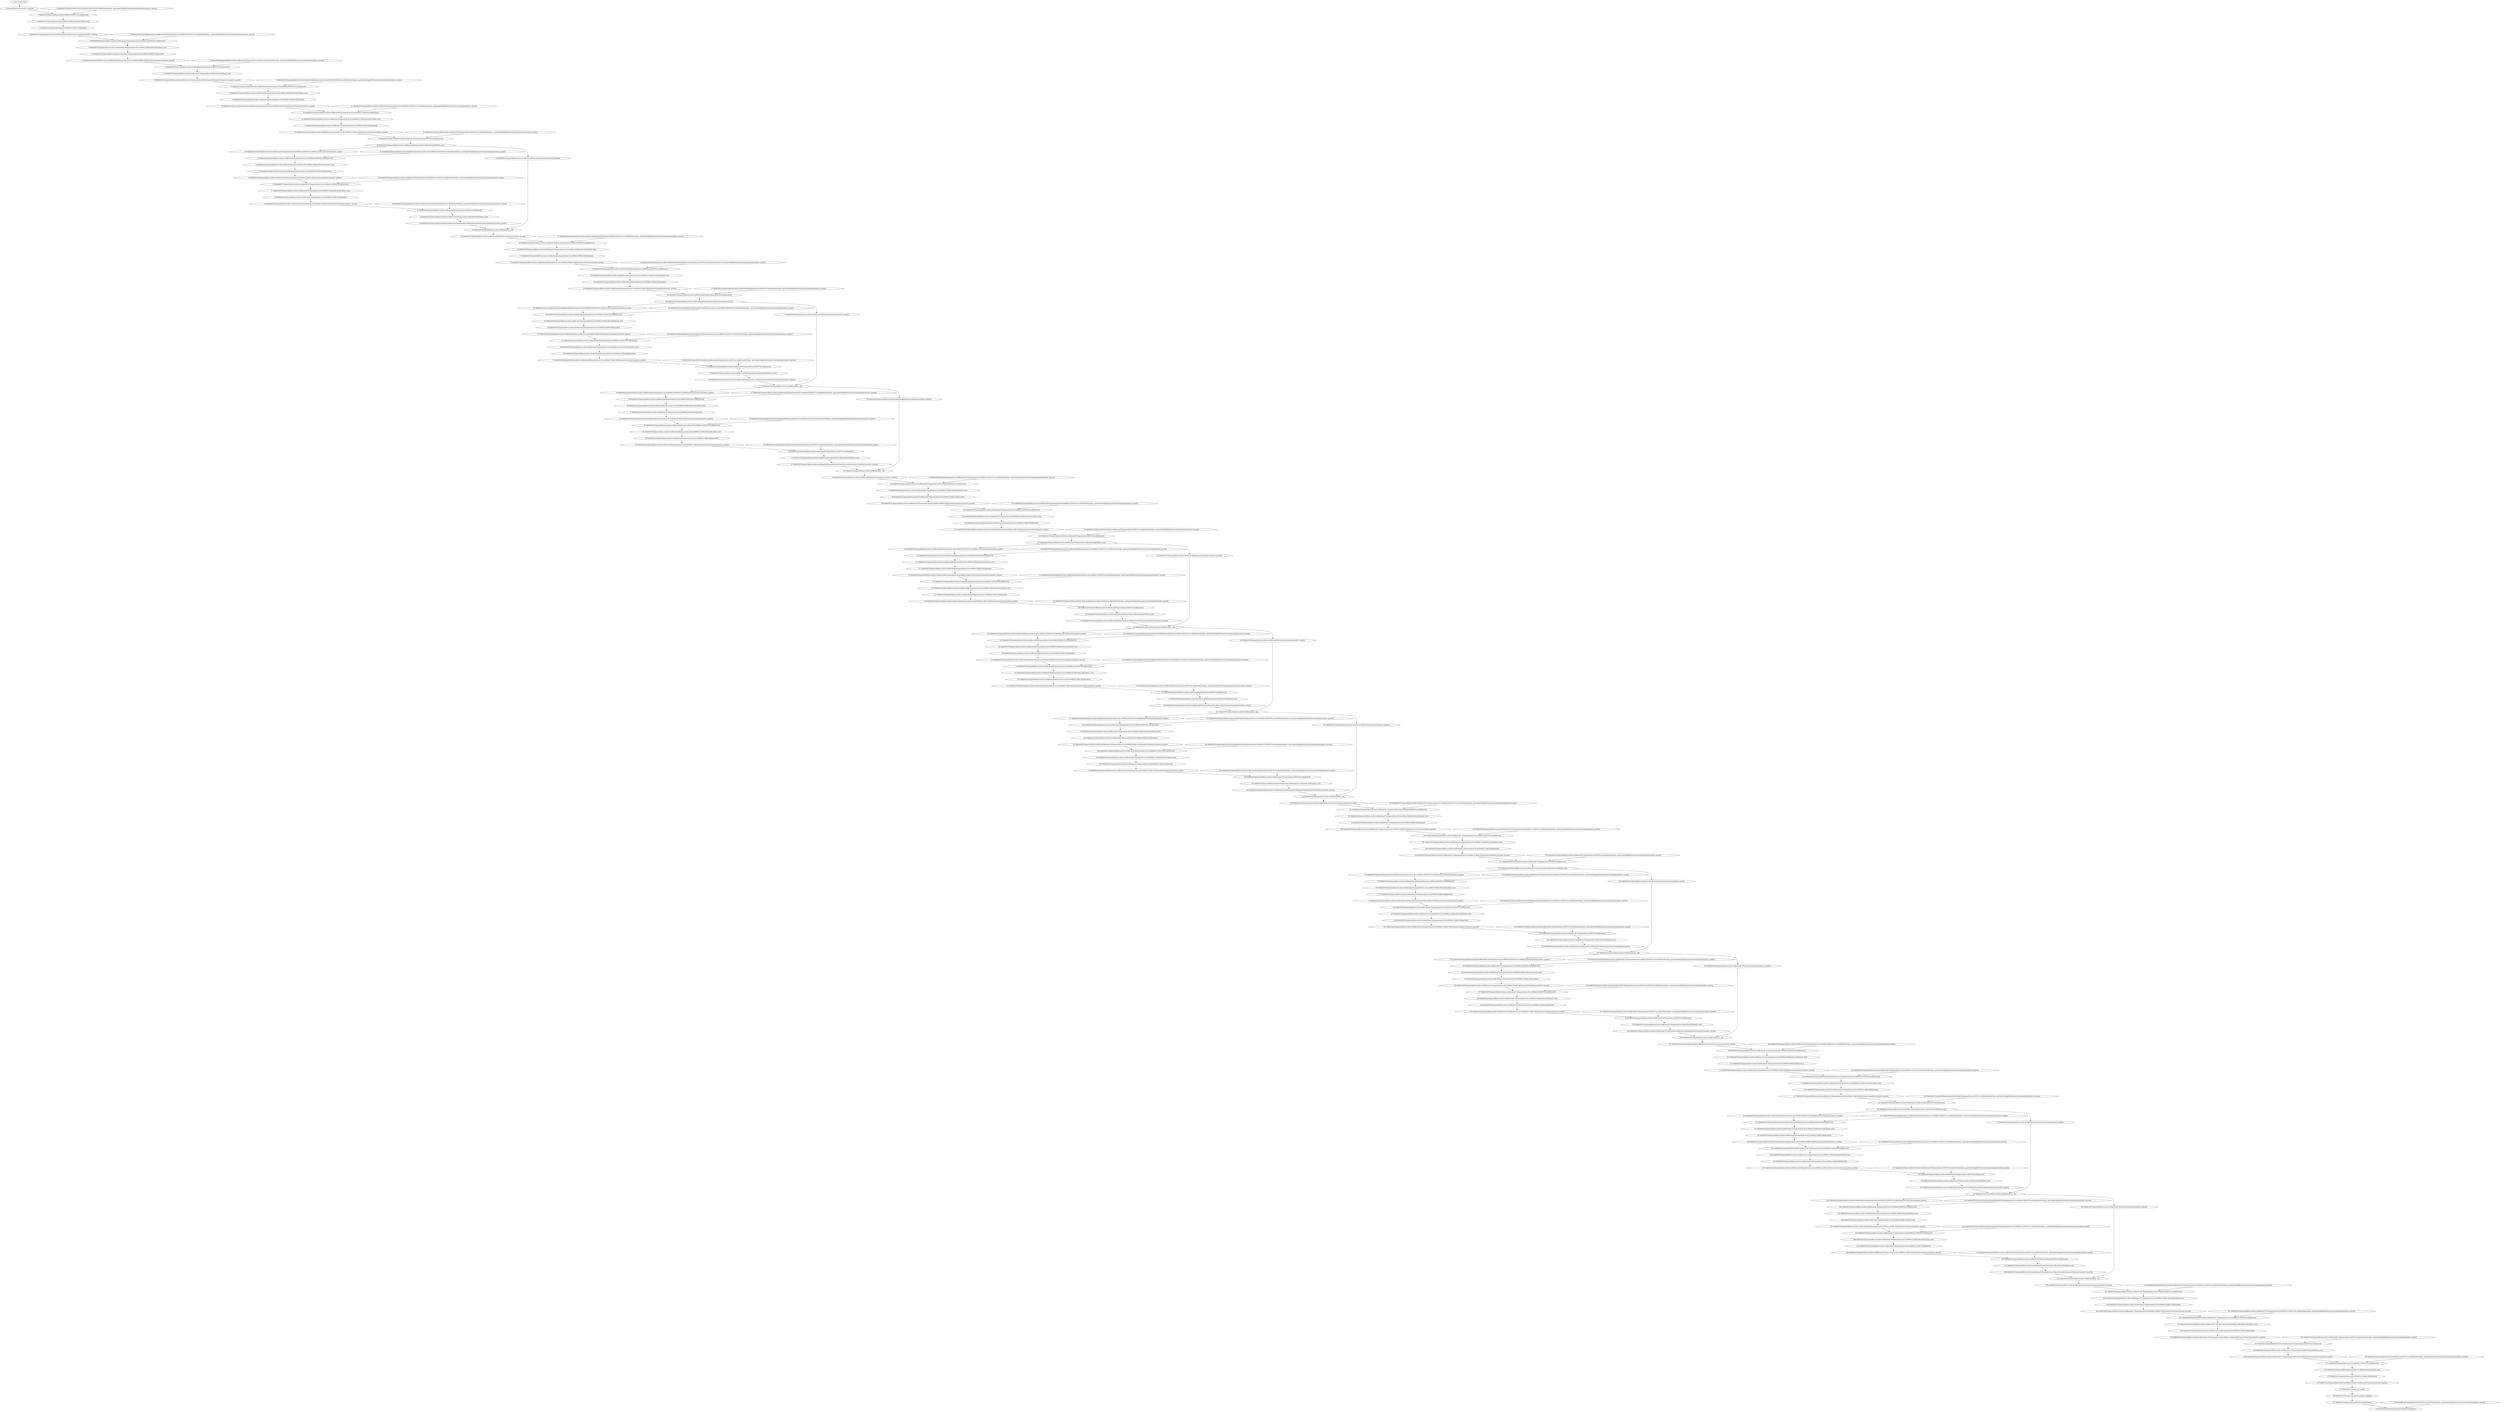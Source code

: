strict digraph  {
"0 /nncf_model_input" [id=0, scope="", type=nncf_model_input];
"1 SymmetricQuantizer/symmetric_quantize" [id=1, scope=SymmetricQuantizer, type=symmetric_quantize];
"2 MobileNetV2/Sequential[features]/ConvBNReLU[0]/NNCFConv2d[0]/ModuleDict[pre_ops]/UpdateWeight[0]/SymmetricQuantizer[op]/symmetric_quantize" [id=2, scope="MobileNetV2/Sequential[features]/ConvBNReLU[0]/NNCFConv2d[0]/ModuleDict[pre_ops]/UpdateWeight[0]/SymmetricQuantizer[op]", type=symmetric_quantize];
"3 MobileNetV2/Sequential[features]/ConvBNReLU[0]/NNCFConv2d[0]/conv2d" [id=3, scope="MobileNetV2/Sequential[features]/ConvBNReLU[0]/NNCFConv2d[0]", type=conv2d];
"4 MobileNetV2/Sequential[features]/ConvBNReLU[0]/BatchNorm2d[1]/batch_norm" [id=4, scope="MobileNetV2/Sequential[features]/ConvBNReLU[0]/BatchNorm2d[1]", type=batch_norm];
"5 MobileNetV2/Sequential[features]/ConvBNReLU[0]/ReLU6[2]/hardtanh" [id=5, scope="MobileNetV2/Sequential[features]/ConvBNReLU[0]/ReLU6[2]", type=hardtanh];
"6 MobileNetV2/Sequential[features]/ConvBNReLU[0]/ReLU6[2]/SymmetricQuantizer/symmetric_quantize" [id=6, scope="MobileNetV2/Sequential[features]/ConvBNReLU[0]/ReLU6[2]/SymmetricQuantizer", type=symmetric_quantize];
"7 MobileNetV2/Sequential[features]/InvertedResidual[1]/Sequential[conv]/ConvBNReLU[0]/NNCFConv2d[0]/ModuleDict[pre_ops]/UpdateWeight[0]/SymmetricQuantizer[op]/symmetric_quantize" [id=7, scope="MobileNetV2/Sequential[features]/InvertedResidual[1]/Sequential[conv]/ConvBNReLU[0]/NNCFConv2d[0]/ModuleDict[pre_ops]/UpdateWeight[0]/SymmetricQuantizer[op]", type=symmetric_quantize];
"8 MobileNetV2/Sequential[features]/InvertedResidual[1]/Sequential[conv]/ConvBNReLU[0]/NNCFConv2d[0]/conv2d" [id=8, scope="MobileNetV2/Sequential[features]/InvertedResidual[1]/Sequential[conv]/ConvBNReLU[0]/NNCFConv2d[0]", type=conv2d];
"9 MobileNetV2/Sequential[features]/InvertedResidual[1]/Sequential[conv]/ConvBNReLU[0]/BatchNorm2d[1]/batch_norm" [id=9, scope="MobileNetV2/Sequential[features]/InvertedResidual[1]/Sequential[conv]/ConvBNReLU[0]/BatchNorm2d[1]", type=batch_norm];
"10 MobileNetV2/Sequential[features]/InvertedResidual[1]/Sequential[conv]/ConvBNReLU[0]/ReLU6[2]/hardtanh" [id=10, scope="MobileNetV2/Sequential[features]/InvertedResidual[1]/Sequential[conv]/ConvBNReLU[0]/ReLU6[2]", type=hardtanh];
"11 MobileNetV2/Sequential[features]/InvertedResidual[1]/Sequential[conv]/ConvBNReLU[0]/ReLU6[2]/SymmetricQuantizer/symmetric_quantize" [id=11, scope="MobileNetV2/Sequential[features]/InvertedResidual[1]/Sequential[conv]/ConvBNReLU[0]/ReLU6[2]/SymmetricQuantizer", type=symmetric_quantize];
"12 MobileNetV2/Sequential[features]/InvertedResidual[1]/Sequential[conv]/NNCFConv2d[1]/ModuleDict[pre_ops]/UpdateWeight[0]/SymmetricQuantizer[op]/symmetric_quantize" [id=12, scope="MobileNetV2/Sequential[features]/InvertedResidual[1]/Sequential[conv]/NNCFConv2d[1]/ModuleDict[pre_ops]/UpdateWeight[0]/SymmetricQuantizer[op]", type=symmetric_quantize];
"13 MobileNetV2/Sequential[features]/InvertedResidual[1]/Sequential[conv]/NNCFConv2d[1]/conv2d" [id=13, scope="MobileNetV2/Sequential[features]/InvertedResidual[1]/Sequential[conv]/NNCFConv2d[1]", type=conv2d];
"14 MobileNetV2/Sequential[features]/InvertedResidual[1]/Sequential[conv]/BatchNorm2d[2]/batch_norm" [id=14, scope="MobileNetV2/Sequential[features]/InvertedResidual[1]/Sequential[conv]/BatchNorm2d[2]", type=batch_norm];
"15 MobileNetV2/Sequential[features]/InvertedResidual[1]/Sequential[conv]/BatchNorm2d[2]/SymmetricQuantizer/symmetric_quantize" [id=15, scope="MobileNetV2/Sequential[features]/InvertedResidual[1]/Sequential[conv]/BatchNorm2d[2]/SymmetricQuantizer", type=symmetric_quantize];
"16 MobileNetV2/Sequential[features]/InvertedResidual[2]/Sequential[conv]/ConvBNReLU[0]/NNCFConv2d[0]/ModuleDict[pre_ops]/UpdateWeight[0]/SymmetricQuantizer[op]/symmetric_quantize" [id=16, scope="MobileNetV2/Sequential[features]/InvertedResidual[2]/Sequential[conv]/ConvBNReLU[0]/NNCFConv2d[0]/ModuleDict[pre_ops]/UpdateWeight[0]/SymmetricQuantizer[op]", type=symmetric_quantize];
"17 MobileNetV2/Sequential[features]/InvertedResidual[2]/Sequential[conv]/ConvBNReLU[0]/NNCFConv2d[0]/conv2d" [id=17, scope="MobileNetV2/Sequential[features]/InvertedResidual[2]/Sequential[conv]/ConvBNReLU[0]/NNCFConv2d[0]", type=conv2d];
"18 MobileNetV2/Sequential[features]/InvertedResidual[2]/Sequential[conv]/ConvBNReLU[0]/BatchNorm2d[1]/batch_norm" [id=18, scope="MobileNetV2/Sequential[features]/InvertedResidual[2]/Sequential[conv]/ConvBNReLU[0]/BatchNorm2d[1]", type=batch_norm];
"19 MobileNetV2/Sequential[features]/InvertedResidual[2]/Sequential[conv]/ConvBNReLU[0]/ReLU6[2]/hardtanh" [id=19, scope="MobileNetV2/Sequential[features]/InvertedResidual[2]/Sequential[conv]/ConvBNReLU[0]/ReLU6[2]", type=hardtanh];
"20 MobileNetV2/Sequential[features]/InvertedResidual[2]/Sequential[conv]/ConvBNReLU[0]/ReLU6[2]/SymmetricQuantizer/symmetric_quantize" [id=20, scope="MobileNetV2/Sequential[features]/InvertedResidual[2]/Sequential[conv]/ConvBNReLU[0]/ReLU6[2]/SymmetricQuantizer", type=symmetric_quantize];
"21 MobileNetV2/Sequential[features]/InvertedResidual[2]/Sequential[conv]/ConvBNReLU[1]/NNCFConv2d[0]/ModuleDict[pre_ops]/UpdateWeight[0]/SymmetricQuantizer[op]/symmetric_quantize" [id=21, scope="MobileNetV2/Sequential[features]/InvertedResidual[2]/Sequential[conv]/ConvBNReLU[1]/NNCFConv2d[0]/ModuleDict[pre_ops]/UpdateWeight[0]/SymmetricQuantizer[op]", type=symmetric_quantize];
"22 MobileNetV2/Sequential[features]/InvertedResidual[2]/Sequential[conv]/ConvBNReLU[1]/NNCFConv2d[0]/conv2d" [id=22, scope="MobileNetV2/Sequential[features]/InvertedResidual[2]/Sequential[conv]/ConvBNReLU[1]/NNCFConv2d[0]", type=conv2d];
"23 MobileNetV2/Sequential[features]/InvertedResidual[2]/Sequential[conv]/ConvBNReLU[1]/BatchNorm2d[1]/batch_norm" [id=23, scope="MobileNetV2/Sequential[features]/InvertedResidual[2]/Sequential[conv]/ConvBNReLU[1]/BatchNorm2d[1]", type=batch_norm];
"24 MobileNetV2/Sequential[features]/InvertedResidual[2]/Sequential[conv]/ConvBNReLU[1]/ReLU6[2]/hardtanh" [id=24, scope="MobileNetV2/Sequential[features]/InvertedResidual[2]/Sequential[conv]/ConvBNReLU[1]/ReLU6[2]", type=hardtanh];
"25 MobileNetV2/Sequential[features]/InvertedResidual[2]/Sequential[conv]/ConvBNReLU[1]/ReLU6[2]/SymmetricQuantizer/symmetric_quantize" [id=25, scope="MobileNetV2/Sequential[features]/InvertedResidual[2]/Sequential[conv]/ConvBNReLU[1]/ReLU6[2]/SymmetricQuantizer", type=symmetric_quantize];
"26 MobileNetV2/Sequential[features]/InvertedResidual[2]/Sequential[conv]/NNCFConv2d[2]/ModuleDict[pre_ops]/UpdateWeight[0]/SymmetricQuantizer[op]/symmetric_quantize" [id=26, scope="MobileNetV2/Sequential[features]/InvertedResidual[2]/Sequential[conv]/NNCFConv2d[2]/ModuleDict[pre_ops]/UpdateWeight[0]/SymmetricQuantizer[op]", type=symmetric_quantize];
"27 MobileNetV2/Sequential[features]/InvertedResidual[2]/Sequential[conv]/NNCFConv2d[2]/conv2d" [id=27, scope="MobileNetV2/Sequential[features]/InvertedResidual[2]/Sequential[conv]/NNCFConv2d[2]", type=conv2d];
"28 MobileNetV2/Sequential[features]/InvertedResidual[2]/Sequential[conv]/BatchNorm2d[3]/batch_norm" [id=28, scope="MobileNetV2/Sequential[features]/InvertedResidual[2]/Sequential[conv]/BatchNorm2d[3]", type=batch_norm];
"29 MobileNetV2/Sequential[features]/InvertedResidual[3]/Sequential[conv]/ConvBNReLU[0]/NNCFConv2d[0]/ModuleDict[pre_ops]/UpdateWeight[0]/SymmetricQuantizer[op]/symmetric_quantize" [id=29, scope="MobileNetV2/Sequential[features]/InvertedResidual[3]/Sequential[conv]/ConvBNReLU[0]/NNCFConv2d[0]/ModuleDict[pre_ops]/UpdateWeight[0]/SymmetricQuantizer[op]", type=symmetric_quantize];
"30 MobileNetV2/Sequential[features]/InvertedResidual[3]/Sequential[conv]/ConvBNReLU[0]/NNCFConv2d[0]/SymmetricQuantizer/symmetric_quantize" [id=30, scope="MobileNetV2/Sequential[features]/InvertedResidual[3]/Sequential[conv]/ConvBNReLU[0]/NNCFConv2d[0]/SymmetricQuantizer", type=symmetric_quantize];
"31 MobileNetV2/Sequential[features]/InvertedResidual[3]/Sequential[conv]/ConvBNReLU[0]/NNCFConv2d[0]/conv2d" [id=31, scope="MobileNetV2/Sequential[features]/InvertedResidual[3]/Sequential[conv]/ConvBNReLU[0]/NNCFConv2d[0]", type=conv2d];
"32 MobileNetV2/Sequential[features]/InvertedResidual[3]/Sequential[conv]/ConvBNReLU[0]/BatchNorm2d[1]/batch_norm" [id=32, scope="MobileNetV2/Sequential[features]/InvertedResidual[3]/Sequential[conv]/ConvBNReLU[0]/BatchNorm2d[1]", type=batch_norm];
"33 MobileNetV2/Sequential[features]/InvertedResidual[3]/Sequential[conv]/ConvBNReLU[0]/ReLU6[2]/hardtanh" [id=33, scope="MobileNetV2/Sequential[features]/InvertedResidual[3]/Sequential[conv]/ConvBNReLU[0]/ReLU6[2]", type=hardtanh];
"34 MobileNetV2/Sequential[features]/InvertedResidual[3]/Sequential[conv]/ConvBNReLU[0]/ReLU6[2]/SymmetricQuantizer/symmetric_quantize" [id=34, scope="MobileNetV2/Sequential[features]/InvertedResidual[3]/Sequential[conv]/ConvBNReLU[0]/ReLU6[2]/SymmetricQuantizer", type=symmetric_quantize];
"35 MobileNetV2/Sequential[features]/InvertedResidual[3]/Sequential[conv]/ConvBNReLU[1]/NNCFConv2d[0]/ModuleDict[pre_ops]/UpdateWeight[0]/SymmetricQuantizer[op]/symmetric_quantize" [id=35, scope="MobileNetV2/Sequential[features]/InvertedResidual[3]/Sequential[conv]/ConvBNReLU[1]/NNCFConv2d[0]/ModuleDict[pre_ops]/UpdateWeight[0]/SymmetricQuantizer[op]", type=symmetric_quantize];
"36 MobileNetV2/Sequential[features]/InvertedResidual[3]/Sequential[conv]/ConvBNReLU[1]/NNCFConv2d[0]/conv2d" [id=36, scope="MobileNetV2/Sequential[features]/InvertedResidual[3]/Sequential[conv]/ConvBNReLU[1]/NNCFConv2d[0]", type=conv2d];
"37 MobileNetV2/Sequential[features]/InvertedResidual[3]/Sequential[conv]/ConvBNReLU[1]/BatchNorm2d[1]/batch_norm" [id=37, scope="MobileNetV2/Sequential[features]/InvertedResidual[3]/Sequential[conv]/ConvBNReLU[1]/BatchNorm2d[1]", type=batch_norm];
"38 MobileNetV2/Sequential[features]/InvertedResidual[3]/Sequential[conv]/ConvBNReLU[1]/ReLU6[2]/hardtanh" [id=38, scope="MobileNetV2/Sequential[features]/InvertedResidual[3]/Sequential[conv]/ConvBNReLU[1]/ReLU6[2]", type=hardtanh];
"39 MobileNetV2/Sequential[features]/InvertedResidual[3]/Sequential[conv]/ConvBNReLU[1]/ReLU6[2]/SymmetricQuantizer/symmetric_quantize" [id=39, scope="MobileNetV2/Sequential[features]/InvertedResidual[3]/Sequential[conv]/ConvBNReLU[1]/ReLU6[2]/SymmetricQuantizer", type=symmetric_quantize];
"40 MobileNetV2/Sequential[features]/InvertedResidual[3]/Sequential[conv]/NNCFConv2d[2]/ModuleDict[pre_ops]/UpdateWeight[0]/SymmetricQuantizer[op]/symmetric_quantize" [id=40, scope="MobileNetV2/Sequential[features]/InvertedResidual[3]/Sequential[conv]/NNCFConv2d[2]/ModuleDict[pre_ops]/UpdateWeight[0]/SymmetricQuantizer[op]", type=symmetric_quantize];
"41 MobileNetV2/Sequential[features]/InvertedResidual[3]/Sequential[conv]/NNCFConv2d[2]/conv2d" [id=41, scope="MobileNetV2/Sequential[features]/InvertedResidual[3]/Sequential[conv]/NNCFConv2d[2]", type=conv2d];
"42 MobileNetV2/Sequential[features]/InvertedResidual[3]/Sequential[conv]/BatchNorm2d[3]/batch_norm" [id=42, scope="MobileNetV2/Sequential[features]/InvertedResidual[3]/Sequential[conv]/BatchNorm2d[3]", type=batch_norm];
"43 MobileNetV2/Sequential[features]/InvertedResidual[3]/Sequential[conv]/BatchNorm2d[3]/SymmetricQuantizer/symmetric_quantize" [id=43, scope="MobileNetV2/Sequential[features]/InvertedResidual[3]/Sequential[conv]/BatchNorm2d[3]/SymmetricQuantizer", type=symmetric_quantize];
"44 MobileNetV2/Sequential[features]/InvertedResidual[3]/SymmetricQuantizer/symmetric_quantize" [id=44, scope="MobileNetV2/Sequential[features]/InvertedResidual[3]/SymmetricQuantizer", type=symmetric_quantize];
"45 MobileNetV2/Sequential[features]/InvertedResidual[3]/__add__" [id=45, scope="MobileNetV2/Sequential[features]/InvertedResidual[3]", type=__add__];
"46 MobileNetV2/Sequential[features]/InvertedResidual[3]/SymmetricQuantizer/symmetric_quantize" [id=46, scope="MobileNetV2/Sequential[features]/InvertedResidual[3]/SymmetricQuantizer", type=symmetric_quantize];
"47 MobileNetV2/Sequential[features]/InvertedResidual[4]/Sequential[conv]/ConvBNReLU[0]/NNCFConv2d[0]/ModuleDict[pre_ops]/UpdateWeight[0]/SymmetricQuantizer[op]/symmetric_quantize" [id=47, scope="MobileNetV2/Sequential[features]/InvertedResidual[4]/Sequential[conv]/ConvBNReLU[0]/NNCFConv2d[0]/ModuleDict[pre_ops]/UpdateWeight[0]/SymmetricQuantizer[op]", type=symmetric_quantize];
"48 MobileNetV2/Sequential[features]/InvertedResidual[4]/Sequential[conv]/ConvBNReLU[0]/NNCFConv2d[0]/conv2d" [id=48, scope="MobileNetV2/Sequential[features]/InvertedResidual[4]/Sequential[conv]/ConvBNReLU[0]/NNCFConv2d[0]", type=conv2d];
"49 MobileNetV2/Sequential[features]/InvertedResidual[4]/Sequential[conv]/ConvBNReLU[0]/BatchNorm2d[1]/batch_norm" [id=49, scope="MobileNetV2/Sequential[features]/InvertedResidual[4]/Sequential[conv]/ConvBNReLU[0]/BatchNorm2d[1]", type=batch_norm];
"50 MobileNetV2/Sequential[features]/InvertedResidual[4]/Sequential[conv]/ConvBNReLU[0]/ReLU6[2]/hardtanh" [id=50, scope="MobileNetV2/Sequential[features]/InvertedResidual[4]/Sequential[conv]/ConvBNReLU[0]/ReLU6[2]", type=hardtanh];
"51 MobileNetV2/Sequential[features]/InvertedResidual[4]/Sequential[conv]/ConvBNReLU[0]/ReLU6[2]/SymmetricQuantizer/symmetric_quantize" [id=51, scope="MobileNetV2/Sequential[features]/InvertedResidual[4]/Sequential[conv]/ConvBNReLU[0]/ReLU6[2]/SymmetricQuantizer", type=symmetric_quantize];
"52 MobileNetV2/Sequential[features]/InvertedResidual[4]/Sequential[conv]/ConvBNReLU[1]/NNCFConv2d[0]/ModuleDict[pre_ops]/UpdateWeight[0]/SymmetricQuantizer[op]/symmetric_quantize" [id=52, scope="MobileNetV2/Sequential[features]/InvertedResidual[4]/Sequential[conv]/ConvBNReLU[1]/NNCFConv2d[0]/ModuleDict[pre_ops]/UpdateWeight[0]/SymmetricQuantizer[op]", type=symmetric_quantize];
"53 MobileNetV2/Sequential[features]/InvertedResidual[4]/Sequential[conv]/ConvBNReLU[1]/NNCFConv2d[0]/conv2d" [id=53, scope="MobileNetV2/Sequential[features]/InvertedResidual[4]/Sequential[conv]/ConvBNReLU[1]/NNCFConv2d[0]", type=conv2d];
"54 MobileNetV2/Sequential[features]/InvertedResidual[4]/Sequential[conv]/ConvBNReLU[1]/BatchNorm2d[1]/batch_norm" [id=54, scope="MobileNetV2/Sequential[features]/InvertedResidual[4]/Sequential[conv]/ConvBNReLU[1]/BatchNorm2d[1]", type=batch_norm];
"55 MobileNetV2/Sequential[features]/InvertedResidual[4]/Sequential[conv]/ConvBNReLU[1]/ReLU6[2]/hardtanh" [id=55, scope="MobileNetV2/Sequential[features]/InvertedResidual[4]/Sequential[conv]/ConvBNReLU[1]/ReLU6[2]", type=hardtanh];
"56 MobileNetV2/Sequential[features]/InvertedResidual[4]/Sequential[conv]/ConvBNReLU[1]/ReLU6[2]/SymmetricQuantizer/symmetric_quantize" [id=56, scope="MobileNetV2/Sequential[features]/InvertedResidual[4]/Sequential[conv]/ConvBNReLU[1]/ReLU6[2]/SymmetricQuantizer", type=symmetric_quantize];
"57 MobileNetV2/Sequential[features]/InvertedResidual[4]/Sequential[conv]/NNCFConv2d[2]/ModuleDict[pre_ops]/UpdateWeight[0]/SymmetricQuantizer[op]/symmetric_quantize" [id=57, scope="MobileNetV2/Sequential[features]/InvertedResidual[4]/Sequential[conv]/NNCFConv2d[2]/ModuleDict[pre_ops]/UpdateWeight[0]/SymmetricQuantizer[op]", type=symmetric_quantize];
"58 MobileNetV2/Sequential[features]/InvertedResidual[4]/Sequential[conv]/NNCFConv2d[2]/conv2d" [id=58, scope="MobileNetV2/Sequential[features]/InvertedResidual[4]/Sequential[conv]/NNCFConv2d[2]", type=conv2d];
"59 MobileNetV2/Sequential[features]/InvertedResidual[4]/Sequential[conv]/BatchNorm2d[3]/batch_norm" [id=59, scope="MobileNetV2/Sequential[features]/InvertedResidual[4]/Sequential[conv]/BatchNorm2d[3]", type=batch_norm];
"60 MobileNetV2/Sequential[features]/InvertedResidual[5]/Sequential[conv]/ConvBNReLU[0]/NNCFConv2d[0]/ModuleDict[pre_ops]/UpdateWeight[0]/SymmetricQuantizer[op]/symmetric_quantize" [id=60, scope="MobileNetV2/Sequential[features]/InvertedResidual[5]/Sequential[conv]/ConvBNReLU[0]/NNCFConv2d[0]/ModuleDict[pre_ops]/UpdateWeight[0]/SymmetricQuantizer[op]", type=symmetric_quantize];
"61 MobileNetV2/Sequential[features]/InvertedResidual[5]/Sequential[conv]/ConvBNReLU[0]/NNCFConv2d[0]/SymmetricQuantizer/symmetric_quantize" [id=61, scope="MobileNetV2/Sequential[features]/InvertedResidual[5]/Sequential[conv]/ConvBNReLU[0]/NNCFConv2d[0]/SymmetricQuantizer", type=symmetric_quantize];
"62 MobileNetV2/Sequential[features]/InvertedResidual[5]/Sequential[conv]/ConvBNReLU[0]/NNCFConv2d[0]/conv2d" [id=62, scope="MobileNetV2/Sequential[features]/InvertedResidual[5]/Sequential[conv]/ConvBNReLU[0]/NNCFConv2d[0]", type=conv2d];
"63 MobileNetV2/Sequential[features]/InvertedResidual[5]/Sequential[conv]/ConvBNReLU[0]/BatchNorm2d[1]/batch_norm" [id=63, scope="MobileNetV2/Sequential[features]/InvertedResidual[5]/Sequential[conv]/ConvBNReLU[0]/BatchNorm2d[1]", type=batch_norm];
"64 MobileNetV2/Sequential[features]/InvertedResidual[5]/Sequential[conv]/ConvBNReLU[0]/ReLU6[2]/hardtanh" [id=64, scope="MobileNetV2/Sequential[features]/InvertedResidual[5]/Sequential[conv]/ConvBNReLU[0]/ReLU6[2]", type=hardtanh];
"65 MobileNetV2/Sequential[features]/InvertedResidual[5]/Sequential[conv]/ConvBNReLU[0]/ReLU6[2]/SymmetricQuantizer/symmetric_quantize" [id=65, scope="MobileNetV2/Sequential[features]/InvertedResidual[5]/Sequential[conv]/ConvBNReLU[0]/ReLU6[2]/SymmetricQuantizer", type=symmetric_quantize];
"66 MobileNetV2/Sequential[features]/InvertedResidual[5]/Sequential[conv]/ConvBNReLU[1]/NNCFConv2d[0]/ModuleDict[pre_ops]/UpdateWeight[0]/SymmetricQuantizer[op]/symmetric_quantize" [id=66, scope="MobileNetV2/Sequential[features]/InvertedResidual[5]/Sequential[conv]/ConvBNReLU[1]/NNCFConv2d[0]/ModuleDict[pre_ops]/UpdateWeight[0]/SymmetricQuantizer[op]", type=symmetric_quantize];
"67 MobileNetV2/Sequential[features]/InvertedResidual[5]/Sequential[conv]/ConvBNReLU[1]/NNCFConv2d[0]/conv2d" [id=67, scope="MobileNetV2/Sequential[features]/InvertedResidual[5]/Sequential[conv]/ConvBNReLU[1]/NNCFConv2d[0]", type=conv2d];
"68 MobileNetV2/Sequential[features]/InvertedResidual[5]/Sequential[conv]/ConvBNReLU[1]/BatchNorm2d[1]/batch_norm" [id=68, scope="MobileNetV2/Sequential[features]/InvertedResidual[5]/Sequential[conv]/ConvBNReLU[1]/BatchNorm2d[1]", type=batch_norm];
"69 MobileNetV2/Sequential[features]/InvertedResidual[5]/Sequential[conv]/ConvBNReLU[1]/ReLU6[2]/hardtanh" [id=69, scope="MobileNetV2/Sequential[features]/InvertedResidual[5]/Sequential[conv]/ConvBNReLU[1]/ReLU6[2]", type=hardtanh];
"70 MobileNetV2/Sequential[features]/InvertedResidual[5]/Sequential[conv]/ConvBNReLU[1]/ReLU6[2]/SymmetricQuantizer/symmetric_quantize" [id=70, scope="MobileNetV2/Sequential[features]/InvertedResidual[5]/Sequential[conv]/ConvBNReLU[1]/ReLU6[2]/SymmetricQuantizer", type=symmetric_quantize];
"71 MobileNetV2/Sequential[features]/InvertedResidual[5]/Sequential[conv]/NNCFConv2d[2]/ModuleDict[pre_ops]/UpdateWeight[0]/SymmetricQuantizer[op]/symmetric_quantize" [id=71, scope="MobileNetV2/Sequential[features]/InvertedResidual[5]/Sequential[conv]/NNCFConv2d[2]/ModuleDict[pre_ops]/UpdateWeight[0]/SymmetricQuantizer[op]", type=symmetric_quantize];
"72 MobileNetV2/Sequential[features]/InvertedResidual[5]/Sequential[conv]/NNCFConv2d[2]/conv2d" [id=72, scope="MobileNetV2/Sequential[features]/InvertedResidual[5]/Sequential[conv]/NNCFConv2d[2]", type=conv2d];
"73 MobileNetV2/Sequential[features]/InvertedResidual[5]/Sequential[conv]/BatchNorm2d[3]/batch_norm" [id=73, scope="MobileNetV2/Sequential[features]/InvertedResidual[5]/Sequential[conv]/BatchNorm2d[3]", type=batch_norm];
"74 MobileNetV2/Sequential[features]/InvertedResidual[5]/Sequential[conv]/BatchNorm2d[3]/SymmetricQuantizer/symmetric_quantize" [id=74, scope="MobileNetV2/Sequential[features]/InvertedResidual[5]/Sequential[conv]/BatchNorm2d[3]/SymmetricQuantizer", type=symmetric_quantize];
"75 MobileNetV2/Sequential[features]/InvertedResidual[5]/SymmetricQuantizer/symmetric_quantize" [id=75, scope="MobileNetV2/Sequential[features]/InvertedResidual[5]/SymmetricQuantizer", type=symmetric_quantize];
"76 MobileNetV2/Sequential[features]/InvertedResidual[5]/__add__" [id=76, scope="MobileNetV2/Sequential[features]/InvertedResidual[5]", type=__add__];
"77 MobileNetV2/Sequential[features]/InvertedResidual[6]/Sequential[conv]/ConvBNReLU[0]/NNCFConv2d[0]/ModuleDict[pre_ops]/UpdateWeight[0]/SymmetricQuantizer[op]/symmetric_quantize" [id=77, scope="MobileNetV2/Sequential[features]/InvertedResidual[6]/Sequential[conv]/ConvBNReLU[0]/NNCFConv2d[0]/ModuleDict[pre_ops]/UpdateWeight[0]/SymmetricQuantizer[op]", type=symmetric_quantize];
"78 MobileNetV2/Sequential[features]/InvertedResidual[6]/Sequential[conv]/ConvBNReLU[0]/NNCFConv2d[0]/SymmetricQuantizer/symmetric_quantize" [id=78, scope="MobileNetV2/Sequential[features]/InvertedResidual[6]/Sequential[conv]/ConvBNReLU[0]/NNCFConv2d[0]/SymmetricQuantizer", type=symmetric_quantize];
"79 MobileNetV2/Sequential[features]/InvertedResidual[6]/Sequential[conv]/ConvBNReLU[0]/NNCFConv2d[0]/conv2d" [id=79, scope="MobileNetV2/Sequential[features]/InvertedResidual[6]/Sequential[conv]/ConvBNReLU[0]/NNCFConv2d[0]", type=conv2d];
"80 MobileNetV2/Sequential[features]/InvertedResidual[6]/Sequential[conv]/ConvBNReLU[0]/BatchNorm2d[1]/batch_norm" [id=80, scope="MobileNetV2/Sequential[features]/InvertedResidual[6]/Sequential[conv]/ConvBNReLU[0]/BatchNorm2d[1]", type=batch_norm];
"81 MobileNetV2/Sequential[features]/InvertedResidual[6]/Sequential[conv]/ConvBNReLU[0]/ReLU6[2]/hardtanh" [id=81, scope="MobileNetV2/Sequential[features]/InvertedResidual[6]/Sequential[conv]/ConvBNReLU[0]/ReLU6[2]", type=hardtanh];
"82 MobileNetV2/Sequential[features]/InvertedResidual[6]/Sequential[conv]/ConvBNReLU[0]/ReLU6[2]/SymmetricQuantizer/symmetric_quantize" [id=82, scope="MobileNetV2/Sequential[features]/InvertedResidual[6]/Sequential[conv]/ConvBNReLU[0]/ReLU6[2]/SymmetricQuantizer", type=symmetric_quantize];
"83 MobileNetV2/Sequential[features]/InvertedResidual[6]/Sequential[conv]/ConvBNReLU[1]/NNCFConv2d[0]/ModuleDict[pre_ops]/UpdateWeight[0]/SymmetricQuantizer[op]/symmetric_quantize" [id=83, scope="MobileNetV2/Sequential[features]/InvertedResidual[6]/Sequential[conv]/ConvBNReLU[1]/NNCFConv2d[0]/ModuleDict[pre_ops]/UpdateWeight[0]/SymmetricQuantizer[op]", type=symmetric_quantize];
"84 MobileNetV2/Sequential[features]/InvertedResidual[6]/Sequential[conv]/ConvBNReLU[1]/NNCFConv2d[0]/conv2d" [id=84, scope="MobileNetV2/Sequential[features]/InvertedResidual[6]/Sequential[conv]/ConvBNReLU[1]/NNCFConv2d[0]", type=conv2d];
"85 MobileNetV2/Sequential[features]/InvertedResidual[6]/Sequential[conv]/ConvBNReLU[1]/BatchNorm2d[1]/batch_norm" [id=85, scope="MobileNetV2/Sequential[features]/InvertedResidual[6]/Sequential[conv]/ConvBNReLU[1]/BatchNorm2d[1]", type=batch_norm];
"86 MobileNetV2/Sequential[features]/InvertedResidual[6]/Sequential[conv]/ConvBNReLU[1]/ReLU6[2]/hardtanh" [id=86, scope="MobileNetV2/Sequential[features]/InvertedResidual[6]/Sequential[conv]/ConvBNReLU[1]/ReLU6[2]", type=hardtanh];
"87 MobileNetV2/Sequential[features]/InvertedResidual[6]/Sequential[conv]/ConvBNReLU[1]/ReLU6[2]/SymmetricQuantizer/symmetric_quantize" [id=87, scope="MobileNetV2/Sequential[features]/InvertedResidual[6]/Sequential[conv]/ConvBNReLU[1]/ReLU6[2]/SymmetricQuantizer", type=symmetric_quantize];
"88 MobileNetV2/Sequential[features]/InvertedResidual[6]/Sequential[conv]/NNCFConv2d[2]/ModuleDict[pre_ops]/UpdateWeight[0]/SymmetricQuantizer[op]/symmetric_quantize" [id=88, scope="MobileNetV2/Sequential[features]/InvertedResidual[6]/Sequential[conv]/NNCFConv2d[2]/ModuleDict[pre_ops]/UpdateWeight[0]/SymmetricQuantizer[op]", type=symmetric_quantize];
"89 MobileNetV2/Sequential[features]/InvertedResidual[6]/Sequential[conv]/NNCFConv2d[2]/conv2d" [id=89, scope="MobileNetV2/Sequential[features]/InvertedResidual[6]/Sequential[conv]/NNCFConv2d[2]", type=conv2d];
"90 MobileNetV2/Sequential[features]/InvertedResidual[6]/Sequential[conv]/BatchNorm2d[3]/batch_norm" [id=90, scope="MobileNetV2/Sequential[features]/InvertedResidual[6]/Sequential[conv]/BatchNorm2d[3]", type=batch_norm];
"91 MobileNetV2/Sequential[features]/InvertedResidual[6]/Sequential[conv]/BatchNorm2d[3]/SymmetricQuantizer/symmetric_quantize" [id=91, scope="MobileNetV2/Sequential[features]/InvertedResidual[6]/Sequential[conv]/BatchNorm2d[3]/SymmetricQuantizer", type=symmetric_quantize];
"92 MobileNetV2/Sequential[features]/InvertedResidual[6]/SymmetricQuantizer/symmetric_quantize" [id=92, scope="MobileNetV2/Sequential[features]/InvertedResidual[6]/SymmetricQuantizer", type=symmetric_quantize];
"93 MobileNetV2/Sequential[features]/InvertedResidual[6]/__add__" [id=93, scope="MobileNetV2/Sequential[features]/InvertedResidual[6]", type=__add__];
"94 MobileNetV2/Sequential[features]/InvertedResidual[6]/SymmetricQuantizer/symmetric_quantize" [id=94, scope="MobileNetV2/Sequential[features]/InvertedResidual[6]/SymmetricQuantizer", type=symmetric_quantize];
"95 MobileNetV2/Sequential[features]/InvertedResidual[7]/Sequential[conv]/ConvBNReLU[0]/NNCFConv2d[0]/ModuleDict[pre_ops]/UpdateWeight[0]/SymmetricQuantizer[op]/symmetric_quantize" [id=95, scope="MobileNetV2/Sequential[features]/InvertedResidual[7]/Sequential[conv]/ConvBNReLU[0]/NNCFConv2d[0]/ModuleDict[pre_ops]/UpdateWeight[0]/SymmetricQuantizer[op]", type=symmetric_quantize];
"96 MobileNetV2/Sequential[features]/InvertedResidual[7]/Sequential[conv]/ConvBNReLU[0]/NNCFConv2d[0]/conv2d" [id=96, scope="MobileNetV2/Sequential[features]/InvertedResidual[7]/Sequential[conv]/ConvBNReLU[0]/NNCFConv2d[0]", type=conv2d];
"97 MobileNetV2/Sequential[features]/InvertedResidual[7]/Sequential[conv]/ConvBNReLU[0]/BatchNorm2d[1]/batch_norm" [id=97, scope="MobileNetV2/Sequential[features]/InvertedResidual[7]/Sequential[conv]/ConvBNReLU[0]/BatchNorm2d[1]", type=batch_norm];
"98 MobileNetV2/Sequential[features]/InvertedResidual[7]/Sequential[conv]/ConvBNReLU[0]/ReLU6[2]/hardtanh" [id=98, scope="MobileNetV2/Sequential[features]/InvertedResidual[7]/Sequential[conv]/ConvBNReLU[0]/ReLU6[2]", type=hardtanh];
"99 MobileNetV2/Sequential[features]/InvertedResidual[7]/Sequential[conv]/ConvBNReLU[0]/ReLU6[2]/SymmetricQuantizer/symmetric_quantize" [id=99, scope="MobileNetV2/Sequential[features]/InvertedResidual[7]/Sequential[conv]/ConvBNReLU[0]/ReLU6[2]/SymmetricQuantizer", type=symmetric_quantize];
"100 MobileNetV2/Sequential[features]/InvertedResidual[7]/Sequential[conv]/ConvBNReLU[1]/NNCFConv2d[0]/ModuleDict[pre_ops]/UpdateWeight[0]/SymmetricQuantizer[op]/symmetric_quantize" [id=100, scope="MobileNetV2/Sequential[features]/InvertedResidual[7]/Sequential[conv]/ConvBNReLU[1]/NNCFConv2d[0]/ModuleDict[pre_ops]/UpdateWeight[0]/SymmetricQuantizer[op]", type=symmetric_quantize];
"101 MobileNetV2/Sequential[features]/InvertedResidual[7]/Sequential[conv]/ConvBNReLU[1]/NNCFConv2d[0]/conv2d" [id=101, scope="MobileNetV2/Sequential[features]/InvertedResidual[7]/Sequential[conv]/ConvBNReLU[1]/NNCFConv2d[0]", type=conv2d];
"102 MobileNetV2/Sequential[features]/InvertedResidual[7]/Sequential[conv]/ConvBNReLU[1]/BatchNorm2d[1]/batch_norm" [id=102, scope="MobileNetV2/Sequential[features]/InvertedResidual[7]/Sequential[conv]/ConvBNReLU[1]/BatchNorm2d[1]", type=batch_norm];
"103 MobileNetV2/Sequential[features]/InvertedResidual[7]/Sequential[conv]/ConvBNReLU[1]/ReLU6[2]/hardtanh" [id=103, scope="MobileNetV2/Sequential[features]/InvertedResidual[7]/Sequential[conv]/ConvBNReLU[1]/ReLU6[2]", type=hardtanh];
"104 MobileNetV2/Sequential[features]/InvertedResidual[7]/Sequential[conv]/ConvBNReLU[1]/ReLU6[2]/SymmetricQuantizer/symmetric_quantize" [id=104, scope="MobileNetV2/Sequential[features]/InvertedResidual[7]/Sequential[conv]/ConvBNReLU[1]/ReLU6[2]/SymmetricQuantizer", type=symmetric_quantize];
"105 MobileNetV2/Sequential[features]/InvertedResidual[7]/Sequential[conv]/NNCFConv2d[2]/ModuleDict[pre_ops]/UpdateWeight[0]/SymmetricQuantizer[op]/symmetric_quantize" [id=105, scope="MobileNetV2/Sequential[features]/InvertedResidual[7]/Sequential[conv]/NNCFConv2d[2]/ModuleDict[pre_ops]/UpdateWeight[0]/SymmetricQuantizer[op]", type=symmetric_quantize];
"106 MobileNetV2/Sequential[features]/InvertedResidual[7]/Sequential[conv]/NNCFConv2d[2]/conv2d" [id=106, scope="MobileNetV2/Sequential[features]/InvertedResidual[7]/Sequential[conv]/NNCFConv2d[2]", type=conv2d];
"107 MobileNetV2/Sequential[features]/InvertedResidual[7]/Sequential[conv]/BatchNorm2d[3]/batch_norm" [id=107, scope="MobileNetV2/Sequential[features]/InvertedResidual[7]/Sequential[conv]/BatchNorm2d[3]", type=batch_norm];
"108 MobileNetV2/Sequential[features]/InvertedResidual[8]/Sequential[conv]/ConvBNReLU[0]/NNCFConv2d[0]/ModuleDict[pre_ops]/UpdateWeight[0]/SymmetricQuantizer[op]/symmetric_quantize" [id=108, scope="MobileNetV2/Sequential[features]/InvertedResidual[8]/Sequential[conv]/ConvBNReLU[0]/NNCFConv2d[0]/ModuleDict[pre_ops]/UpdateWeight[0]/SymmetricQuantizer[op]", type=symmetric_quantize];
"109 MobileNetV2/Sequential[features]/InvertedResidual[8]/Sequential[conv]/ConvBNReLU[0]/NNCFConv2d[0]/SymmetricQuantizer/symmetric_quantize" [id=109, scope="MobileNetV2/Sequential[features]/InvertedResidual[8]/Sequential[conv]/ConvBNReLU[0]/NNCFConv2d[0]/SymmetricQuantizer", type=symmetric_quantize];
"110 MobileNetV2/Sequential[features]/InvertedResidual[8]/Sequential[conv]/ConvBNReLU[0]/NNCFConv2d[0]/conv2d" [id=110, scope="MobileNetV2/Sequential[features]/InvertedResidual[8]/Sequential[conv]/ConvBNReLU[0]/NNCFConv2d[0]", type=conv2d];
"111 MobileNetV2/Sequential[features]/InvertedResidual[8]/Sequential[conv]/ConvBNReLU[0]/BatchNorm2d[1]/batch_norm" [id=111, scope="MobileNetV2/Sequential[features]/InvertedResidual[8]/Sequential[conv]/ConvBNReLU[0]/BatchNorm2d[1]", type=batch_norm];
"112 MobileNetV2/Sequential[features]/InvertedResidual[8]/Sequential[conv]/ConvBNReLU[0]/ReLU6[2]/hardtanh" [id=112, scope="MobileNetV2/Sequential[features]/InvertedResidual[8]/Sequential[conv]/ConvBNReLU[0]/ReLU6[2]", type=hardtanh];
"113 MobileNetV2/Sequential[features]/InvertedResidual[8]/Sequential[conv]/ConvBNReLU[0]/ReLU6[2]/SymmetricQuantizer/symmetric_quantize" [id=113, scope="MobileNetV2/Sequential[features]/InvertedResidual[8]/Sequential[conv]/ConvBNReLU[0]/ReLU6[2]/SymmetricQuantizer", type=symmetric_quantize];
"114 MobileNetV2/Sequential[features]/InvertedResidual[8]/Sequential[conv]/ConvBNReLU[1]/NNCFConv2d[0]/ModuleDict[pre_ops]/UpdateWeight[0]/SymmetricQuantizer[op]/symmetric_quantize" [id=114, scope="MobileNetV2/Sequential[features]/InvertedResidual[8]/Sequential[conv]/ConvBNReLU[1]/NNCFConv2d[0]/ModuleDict[pre_ops]/UpdateWeight[0]/SymmetricQuantizer[op]", type=symmetric_quantize];
"115 MobileNetV2/Sequential[features]/InvertedResidual[8]/Sequential[conv]/ConvBNReLU[1]/NNCFConv2d[0]/conv2d" [id=115, scope="MobileNetV2/Sequential[features]/InvertedResidual[8]/Sequential[conv]/ConvBNReLU[1]/NNCFConv2d[0]", type=conv2d];
"116 MobileNetV2/Sequential[features]/InvertedResidual[8]/Sequential[conv]/ConvBNReLU[1]/BatchNorm2d[1]/batch_norm" [id=116, scope="MobileNetV2/Sequential[features]/InvertedResidual[8]/Sequential[conv]/ConvBNReLU[1]/BatchNorm2d[1]", type=batch_norm];
"117 MobileNetV2/Sequential[features]/InvertedResidual[8]/Sequential[conv]/ConvBNReLU[1]/ReLU6[2]/hardtanh" [id=117, scope="MobileNetV2/Sequential[features]/InvertedResidual[8]/Sequential[conv]/ConvBNReLU[1]/ReLU6[2]", type=hardtanh];
"118 MobileNetV2/Sequential[features]/InvertedResidual[8]/Sequential[conv]/ConvBNReLU[1]/ReLU6[2]/SymmetricQuantizer/symmetric_quantize" [id=118, scope="MobileNetV2/Sequential[features]/InvertedResidual[8]/Sequential[conv]/ConvBNReLU[1]/ReLU6[2]/SymmetricQuantizer", type=symmetric_quantize];
"119 MobileNetV2/Sequential[features]/InvertedResidual[8]/Sequential[conv]/NNCFConv2d[2]/ModuleDict[pre_ops]/UpdateWeight[0]/SymmetricQuantizer[op]/symmetric_quantize" [id=119, scope="MobileNetV2/Sequential[features]/InvertedResidual[8]/Sequential[conv]/NNCFConv2d[2]/ModuleDict[pre_ops]/UpdateWeight[0]/SymmetricQuantizer[op]", type=symmetric_quantize];
"120 MobileNetV2/Sequential[features]/InvertedResidual[8]/Sequential[conv]/NNCFConv2d[2]/conv2d" [id=120, scope="MobileNetV2/Sequential[features]/InvertedResidual[8]/Sequential[conv]/NNCFConv2d[2]", type=conv2d];
"121 MobileNetV2/Sequential[features]/InvertedResidual[8]/Sequential[conv]/BatchNorm2d[3]/batch_norm" [id=121, scope="MobileNetV2/Sequential[features]/InvertedResidual[8]/Sequential[conv]/BatchNorm2d[3]", type=batch_norm];
"122 MobileNetV2/Sequential[features]/InvertedResidual[8]/Sequential[conv]/BatchNorm2d[3]/SymmetricQuantizer/symmetric_quantize" [id=122, scope="MobileNetV2/Sequential[features]/InvertedResidual[8]/Sequential[conv]/BatchNorm2d[3]/SymmetricQuantizer", type=symmetric_quantize];
"123 MobileNetV2/Sequential[features]/InvertedResidual[8]/SymmetricQuantizer/symmetric_quantize" [id=123, scope="MobileNetV2/Sequential[features]/InvertedResidual[8]/SymmetricQuantizer", type=symmetric_quantize];
"124 MobileNetV2/Sequential[features]/InvertedResidual[8]/__add__" [id=124, scope="MobileNetV2/Sequential[features]/InvertedResidual[8]", type=__add__];
"125 MobileNetV2/Sequential[features]/InvertedResidual[9]/Sequential[conv]/ConvBNReLU[0]/NNCFConv2d[0]/ModuleDict[pre_ops]/UpdateWeight[0]/SymmetricQuantizer[op]/symmetric_quantize" [id=125, scope="MobileNetV2/Sequential[features]/InvertedResidual[9]/Sequential[conv]/ConvBNReLU[0]/NNCFConv2d[0]/ModuleDict[pre_ops]/UpdateWeight[0]/SymmetricQuantizer[op]", type=symmetric_quantize];
"126 MobileNetV2/Sequential[features]/InvertedResidual[9]/Sequential[conv]/ConvBNReLU[0]/NNCFConv2d[0]/SymmetricQuantizer/symmetric_quantize" [id=126, scope="MobileNetV2/Sequential[features]/InvertedResidual[9]/Sequential[conv]/ConvBNReLU[0]/NNCFConv2d[0]/SymmetricQuantizer", type=symmetric_quantize];
"127 MobileNetV2/Sequential[features]/InvertedResidual[9]/Sequential[conv]/ConvBNReLU[0]/NNCFConv2d[0]/conv2d" [id=127, scope="MobileNetV2/Sequential[features]/InvertedResidual[9]/Sequential[conv]/ConvBNReLU[0]/NNCFConv2d[0]", type=conv2d];
"128 MobileNetV2/Sequential[features]/InvertedResidual[9]/Sequential[conv]/ConvBNReLU[0]/BatchNorm2d[1]/batch_norm" [id=128, scope="MobileNetV2/Sequential[features]/InvertedResidual[9]/Sequential[conv]/ConvBNReLU[0]/BatchNorm2d[1]", type=batch_norm];
"129 MobileNetV2/Sequential[features]/InvertedResidual[9]/Sequential[conv]/ConvBNReLU[0]/ReLU6[2]/hardtanh" [id=129, scope="MobileNetV2/Sequential[features]/InvertedResidual[9]/Sequential[conv]/ConvBNReLU[0]/ReLU6[2]", type=hardtanh];
"130 MobileNetV2/Sequential[features]/InvertedResidual[9]/Sequential[conv]/ConvBNReLU[0]/ReLU6[2]/SymmetricQuantizer/symmetric_quantize" [id=130, scope="MobileNetV2/Sequential[features]/InvertedResidual[9]/Sequential[conv]/ConvBNReLU[0]/ReLU6[2]/SymmetricQuantizer", type=symmetric_quantize];
"131 MobileNetV2/Sequential[features]/InvertedResidual[9]/Sequential[conv]/ConvBNReLU[1]/NNCFConv2d[0]/ModuleDict[pre_ops]/UpdateWeight[0]/SymmetricQuantizer[op]/symmetric_quantize" [id=131, scope="MobileNetV2/Sequential[features]/InvertedResidual[9]/Sequential[conv]/ConvBNReLU[1]/NNCFConv2d[0]/ModuleDict[pre_ops]/UpdateWeight[0]/SymmetricQuantizer[op]", type=symmetric_quantize];
"132 MobileNetV2/Sequential[features]/InvertedResidual[9]/Sequential[conv]/ConvBNReLU[1]/NNCFConv2d[0]/conv2d" [id=132, scope="MobileNetV2/Sequential[features]/InvertedResidual[9]/Sequential[conv]/ConvBNReLU[1]/NNCFConv2d[0]", type=conv2d];
"133 MobileNetV2/Sequential[features]/InvertedResidual[9]/Sequential[conv]/ConvBNReLU[1]/BatchNorm2d[1]/batch_norm" [id=133, scope="MobileNetV2/Sequential[features]/InvertedResidual[9]/Sequential[conv]/ConvBNReLU[1]/BatchNorm2d[1]", type=batch_norm];
"134 MobileNetV2/Sequential[features]/InvertedResidual[9]/Sequential[conv]/ConvBNReLU[1]/ReLU6[2]/hardtanh" [id=134, scope="MobileNetV2/Sequential[features]/InvertedResidual[9]/Sequential[conv]/ConvBNReLU[1]/ReLU6[2]", type=hardtanh];
"135 MobileNetV2/Sequential[features]/InvertedResidual[9]/Sequential[conv]/ConvBNReLU[1]/ReLU6[2]/SymmetricQuantizer/symmetric_quantize" [id=135, scope="MobileNetV2/Sequential[features]/InvertedResidual[9]/Sequential[conv]/ConvBNReLU[1]/ReLU6[2]/SymmetricQuantizer", type=symmetric_quantize];
"136 MobileNetV2/Sequential[features]/InvertedResidual[9]/Sequential[conv]/NNCFConv2d[2]/ModuleDict[pre_ops]/UpdateWeight[0]/SymmetricQuantizer[op]/symmetric_quantize" [id=136, scope="MobileNetV2/Sequential[features]/InvertedResidual[9]/Sequential[conv]/NNCFConv2d[2]/ModuleDict[pre_ops]/UpdateWeight[0]/SymmetricQuantizer[op]", type=symmetric_quantize];
"137 MobileNetV2/Sequential[features]/InvertedResidual[9]/Sequential[conv]/NNCFConv2d[2]/conv2d" [id=137, scope="MobileNetV2/Sequential[features]/InvertedResidual[9]/Sequential[conv]/NNCFConv2d[2]", type=conv2d];
"138 MobileNetV2/Sequential[features]/InvertedResidual[9]/Sequential[conv]/BatchNorm2d[3]/batch_norm" [id=138, scope="MobileNetV2/Sequential[features]/InvertedResidual[9]/Sequential[conv]/BatchNorm2d[3]", type=batch_norm];
"139 MobileNetV2/Sequential[features]/InvertedResidual[9]/Sequential[conv]/BatchNorm2d[3]/SymmetricQuantizer/symmetric_quantize" [id=139, scope="MobileNetV2/Sequential[features]/InvertedResidual[9]/Sequential[conv]/BatchNorm2d[3]/SymmetricQuantizer", type=symmetric_quantize];
"140 MobileNetV2/Sequential[features]/InvertedResidual[9]/SymmetricQuantizer/symmetric_quantize" [id=140, scope="MobileNetV2/Sequential[features]/InvertedResidual[9]/SymmetricQuantizer", type=symmetric_quantize];
"141 MobileNetV2/Sequential[features]/InvertedResidual[9]/__add__" [id=141, scope="MobileNetV2/Sequential[features]/InvertedResidual[9]", type=__add__];
"142 MobileNetV2/Sequential[features]/InvertedResidual[10]/Sequential[conv]/ConvBNReLU[0]/NNCFConv2d[0]/ModuleDict[pre_ops]/UpdateWeight[0]/SymmetricQuantizer[op]/symmetric_quantize" [id=142, scope="MobileNetV2/Sequential[features]/InvertedResidual[10]/Sequential[conv]/ConvBNReLU[0]/NNCFConv2d[0]/ModuleDict[pre_ops]/UpdateWeight[0]/SymmetricQuantizer[op]", type=symmetric_quantize];
"143 MobileNetV2/Sequential[features]/InvertedResidual[10]/Sequential[conv]/ConvBNReLU[0]/NNCFConv2d[0]/SymmetricQuantizer/symmetric_quantize" [id=143, scope="MobileNetV2/Sequential[features]/InvertedResidual[10]/Sequential[conv]/ConvBNReLU[0]/NNCFConv2d[0]/SymmetricQuantizer", type=symmetric_quantize];
"144 MobileNetV2/Sequential[features]/InvertedResidual[10]/Sequential[conv]/ConvBNReLU[0]/NNCFConv2d[0]/conv2d" [id=144, scope="MobileNetV2/Sequential[features]/InvertedResidual[10]/Sequential[conv]/ConvBNReLU[0]/NNCFConv2d[0]", type=conv2d];
"145 MobileNetV2/Sequential[features]/InvertedResidual[10]/Sequential[conv]/ConvBNReLU[0]/BatchNorm2d[1]/batch_norm" [id=145, scope="MobileNetV2/Sequential[features]/InvertedResidual[10]/Sequential[conv]/ConvBNReLU[0]/BatchNorm2d[1]", type=batch_norm];
"146 MobileNetV2/Sequential[features]/InvertedResidual[10]/Sequential[conv]/ConvBNReLU[0]/ReLU6[2]/hardtanh" [id=146, scope="MobileNetV2/Sequential[features]/InvertedResidual[10]/Sequential[conv]/ConvBNReLU[0]/ReLU6[2]", type=hardtanh];
"147 MobileNetV2/Sequential[features]/InvertedResidual[10]/Sequential[conv]/ConvBNReLU[0]/ReLU6[2]/SymmetricQuantizer/symmetric_quantize" [id=147, scope="MobileNetV2/Sequential[features]/InvertedResidual[10]/Sequential[conv]/ConvBNReLU[0]/ReLU6[2]/SymmetricQuantizer", type=symmetric_quantize];
"148 MobileNetV2/Sequential[features]/InvertedResidual[10]/Sequential[conv]/ConvBNReLU[1]/NNCFConv2d[0]/ModuleDict[pre_ops]/UpdateWeight[0]/SymmetricQuantizer[op]/symmetric_quantize" [id=148, scope="MobileNetV2/Sequential[features]/InvertedResidual[10]/Sequential[conv]/ConvBNReLU[1]/NNCFConv2d[0]/ModuleDict[pre_ops]/UpdateWeight[0]/SymmetricQuantizer[op]", type=symmetric_quantize];
"149 MobileNetV2/Sequential[features]/InvertedResidual[10]/Sequential[conv]/ConvBNReLU[1]/NNCFConv2d[0]/conv2d" [id=149, scope="MobileNetV2/Sequential[features]/InvertedResidual[10]/Sequential[conv]/ConvBNReLU[1]/NNCFConv2d[0]", type=conv2d];
"150 MobileNetV2/Sequential[features]/InvertedResidual[10]/Sequential[conv]/ConvBNReLU[1]/BatchNorm2d[1]/batch_norm" [id=150, scope="MobileNetV2/Sequential[features]/InvertedResidual[10]/Sequential[conv]/ConvBNReLU[1]/BatchNorm2d[1]", type=batch_norm];
"151 MobileNetV2/Sequential[features]/InvertedResidual[10]/Sequential[conv]/ConvBNReLU[1]/ReLU6[2]/hardtanh" [id=151, scope="MobileNetV2/Sequential[features]/InvertedResidual[10]/Sequential[conv]/ConvBNReLU[1]/ReLU6[2]", type=hardtanh];
"152 MobileNetV2/Sequential[features]/InvertedResidual[10]/Sequential[conv]/ConvBNReLU[1]/ReLU6[2]/SymmetricQuantizer/symmetric_quantize" [id=152, scope="MobileNetV2/Sequential[features]/InvertedResidual[10]/Sequential[conv]/ConvBNReLU[1]/ReLU6[2]/SymmetricQuantizer", type=symmetric_quantize];
"153 MobileNetV2/Sequential[features]/InvertedResidual[10]/Sequential[conv]/NNCFConv2d[2]/ModuleDict[pre_ops]/UpdateWeight[0]/SymmetricQuantizer[op]/symmetric_quantize" [id=153, scope="MobileNetV2/Sequential[features]/InvertedResidual[10]/Sequential[conv]/NNCFConv2d[2]/ModuleDict[pre_ops]/UpdateWeight[0]/SymmetricQuantizer[op]", type=symmetric_quantize];
"154 MobileNetV2/Sequential[features]/InvertedResidual[10]/Sequential[conv]/NNCFConv2d[2]/conv2d" [id=154, scope="MobileNetV2/Sequential[features]/InvertedResidual[10]/Sequential[conv]/NNCFConv2d[2]", type=conv2d];
"155 MobileNetV2/Sequential[features]/InvertedResidual[10]/Sequential[conv]/BatchNorm2d[3]/batch_norm" [id=155, scope="MobileNetV2/Sequential[features]/InvertedResidual[10]/Sequential[conv]/BatchNorm2d[3]", type=batch_norm];
"156 MobileNetV2/Sequential[features]/InvertedResidual[10]/Sequential[conv]/BatchNorm2d[3]/SymmetricQuantizer/symmetric_quantize" [id=156, scope="MobileNetV2/Sequential[features]/InvertedResidual[10]/Sequential[conv]/BatchNorm2d[3]/SymmetricQuantizer", type=symmetric_quantize];
"157 MobileNetV2/Sequential[features]/InvertedResidual[10]/SymmetricQuantizer/symmetric_quantize" [id=157, scope="MobileNetV2/Sequential[features]/InvertedResidual[10]/SymmetricQuantizer", type=symmetric_quantize];
"158 MobileNetV2/Sequential[features]/InvertedResidual[10]/__add__" [id=158, scope="MobileNetV2/Sequential[features]/InvertedResidual[10]", type=__add__];
"159 MobileNetV2/Sequential[features]/InvertedResidual[10]/SymmetricQuantizer/symmetric_quantize" [id=159, scope="MobileNetV2/Sequential[features]/InvertedResidual[10]/SymmetricQuantizer", type=symmetric_quantize];
"160 MobileNetV2/Sequential[features]/InvertedResidual[11]/Sequential[conv]/ConvBNReLU[0]/NNCFConv2d[0]/ModuleDict[pre_ops]/UpdateWeight[0]/SymmetricQuantizer[op]/symmetric_quantize" [id=160, scope="MobileNetV2/Sequential[features]/InvertedResidual[11]/Sequential[conv]/ConvBNReLU[0]/NNCFConv2d[0]/ModuleDict[pre_ops]/UpdateWeight[0]/SymmetricQuantizer[op]", type=symmetric_quantize];
"161 MobileNetV2/Sequential[features]/InvertedResidual[11]/Sequential[conv]/ConvBNReLU[0]/NNCFConv2d[0]/conv2d" [id=161, scope="MobileNetV2/Sequential[features]/InvertedResidual[11]/Sequential[conv]/ConvBNReLU[0]/NNCFConv2d[0]", type=conv2d];
"162 MobileNetV2/Sequential[features]/InvertedResidual[11]/Sequential[conv]/ConvBNReLU[0]/BatchNorm2d[1]/batch_norm" [id=162, scope="MobileNetV2/Sequential[features]/InvertedResidual[11]/Sequential[conv]/ConvBNReLU[0]/BatchNorm2d[1]", type=batch_norm];
"163 MobileNetV2/Sequential[features]/InvertedResidual[11]/Sequential[conv]/ConvBNReLU[0]/ReLU6[2]/hardtanh" [id=163, scope="MobileNetV2/Sequential[features]/InvertedResidual[11]/Sequential[conv]/ConvBNReLU[0]/ReLU6[2]", type=hardtanh];
"164 MobileNetV2/Sequential[features]/InvertedResidual[11]/Sequential[conv]/ConvBNReLU[0]/ReLU6[2]/SymmetricQuantizer/symmetric_quantize" [id=164, scope="MobileNetV2/Sequential[features]/InvertedResidual[11]/Sequential[conv]/ConvBNReLU[0]/ReLU6[2]/SymmetricQuantizer", type=symmetric_quantize];
"165 MobileNetV2/Sequential[features]/InvertedResidual[11]/Sequential[conv]/ConvBNReLU[1]/NNCFConv2d[0]/ModuleDict[pre_ops]/UpdateWeight[0]/SymmetricQuantizer[op]/symmetric_quantize" [id=165, scope="MobileNetV2/Sequential[features]/InvertedResidual[11]/Sequential[conv]/ConvBNReLU[1]/NNCFConv2d[0]/ModuleDict[pre_ops]/UpdateWeight[0]/SymmetricQuantizer[op]", type=symmetric_quantize];
"166 MobileNetV2/Sequential[features]/InvertedResidual[11]/Sequential[conv]/ConvBNReLU[1]/NNCFConv2d[0]/conv2d" [id=166, scope="MobileNetV2/Sequential[features]/InvertedResidual[11]/Sequential[conv]/ConvBNReLU[1]/NNCFConv2d[0]", type=conv2d];
"167 MobileNetV2/Sequential[features]/InvertedResidual[11]/Sequential[conv]/ConvBNReLU[1]/BatchNorm2d[1]/batch_norm" [id=167, scope="MobileNetV2/Sequential[features]/InvertedResidual[11]/Sequential[conv]/ConvBNReLU[1]/BatchNorm2d[1]", type=batch_norm];
"168 MobileNetV2/Sequential[features]/InvertedResidual[11]/Sequential[conv]/ConvBNReLU[1]/ReLU6[2]/hardtanh" [id=168, scope="MobileNetV2/Sequential[features]/InvertedResidual[11]/Sequential[conv]/ConvBNReLU[1]/ReLU6[2]", type=hardtanh];
"169 MobileNetV2/Sequential[features]/InvertedResidual[11]/Sequential[conv]/ConvBNReLU[1]/ReLU6[2]/SymmetricQuantizer/symmetric_quantize" [id=169, scope="MobileNetV2/Sequential[features]/InvertedResidual[11]/Sequential[conv]/ConvBNReLU[1]/ReLU6[2]/SymmetricQuantizer", type=symmetric_quantize];
"170 MobileNetV2/Sequential[features]/InvertedResidual[11]/Sequential[conv]/NNCFConv2d[2]/ModuleDict[pre_ops]/UpdateWeight[0]/SymmetricQuantizer[op]/symmetric_quantize" [id=170, scope="MobileNetV2/Sequential[features]/InvertedResidual[11]/Sequential[conv]/NNCFConv2d[2]/ModuleDict[pre_ops]/UpdateWeight[0]/SymmetricQuantizer[op]", type=symmetric_quantize];
"171 MobileNetV2/Sequential[features]/InvertedResidual[11]/Sequential[conv]/NNCFConv2d[2]/conv2d" [id=171, scope="MobileNetV2/Sequential[features]/InvertedResidual[11]/Sequential[conv]/NNCFConv2d[2]", type=conv2d];
"172 MobileNetV2/Sequential[features]/InvertedResidual[11]/Sequential[conv]/BatchNorm2d[3]/batch_norm" [id=172, scope="MobileNetV2/Sequential[features]/InvertedResidual[11]/Sequential[conv]/BatchNorm2d[3]", type=batch_norm];
"173 MobileNetV2/Sequential[features]/InvertedResidual[12]/Sequential[conv]/ConvBNReLU[0]/NNCFConv2d[0]/ModuleDict[pre_ops]/UpdateWeight[0]/SymmetricQuantizer[op]/symmetric_quantize" [id=173, scope="MobileNetV2/Sequential[features]/InvertedResidual[12]/Sequential[conv]/ConvBNReLU[0]/NNCFConv2d[0]/ModuleDict[pre_ops]/UpdateWeight[0]/SymmetricQuantizer[op]", type=symmetric_quantize];
"174 MobileNetV2/Sequential[features]/InvertedResidual[12]/Sequential[conv]/ConvBNReLU[0]/NNCFConv2d[0]/SymmetricQuantizer/symmetric_quantize" [id=174, scope="MobileNetV2/Sequential[features]/InvertedResidual[12]/Sequential[conv]/ConvBNReLU[0]/NNCFConv2d[0]/SymmetricQuantizer", type=symmetric_quantize];
"175 MobileNetV2/Sequential[features]/InvertedResidual[12]/Sequential[conv]/ConvBNReLU[0]/NNCFConv2d[0]/conv2d" [id=175, scope="MobileNetV2/Sequential[features]/InvertedResidual[12]/Sequential[conv]/ConvBNReLU[0]/NNCFConv2d[0]", type=conv2d];
"176 MobileNetV2/Sequential[features]/InvertedResidual[12]/Sequential[conv]/ConvBNReLU[0]/BatchNorm2d[1]/batch_norm" [id=176, scope="MobileNetV2/Sequential[features]/InvertedResidual[12]/Sequential[conv]/ConvBNReLU[0]/BatchNorm2d[1]", type=batch_norm];
"177 MobileNetV2/Sequential[features]/InvertedResidual[12]/Sequential[conv]/ConvBNReLU[0]/ReLU6[2]/hardtanh" [id=177, scope="MobileNetV2/Sequential[features]/InvertedResidual[12]/Sequential[conv]/ConvBNReLU[0]/ReLU6[2]", type=hardtanh];
"178 MobileNetV2/Sequential[features]/InvertedResidual[12]/Sequential[conv]/ConvBNReLU[0]/ReLU6[2]/SymmetricQuantizer/symmetric_quantize" [id=178, scope="MobileNetV2/Sequential[features]/InvertedResidual[12]/Sequential[conv]/ConvBNReLU[0]/ReLU6[2]/SymmetricQuantizer", type=symmetric_quantize];
"179 MobileNetV2/Sequential[features]/InvertedResidual[12]/Sequential[conv]/ConvBNReLU[1]/NNCFConv2d[0]/ModuleDict[pre_ops]/UpdateWeight[0]/SymmetricQuantizer[op]/symmetric_quantize" [id=179, scope="MobileNetV2/Sequential[features]/InvertedResidual[12]/Sequential[conv]/ConvBNReLU[1]/NNCFConv2d[0]/ModuleDict[pre_ops]/UpdateWeight[0]/SymmetricQuantizer[op]", type=symmetric_quantize];
"180 MobileNetV2/Sequential[features]/InvertedResidual[12]/Sequential[conv]/ConvBNReLU[1]/NNCFConv2d[0]/conv2d" [id=180, scope="MobileNetV2/Sequential[features]/InvertedResidual[12]/Sequential[conv]/ConvBNReLU[1]/NNCFConv2d[0]", type=conv2d];
"181 MobileNetV2/Sequential[features]/InvertedResidual[12]/Sequential[conv]/ConvBNReLU[1]/BatchNorm2d[1]/batch_norm" [id=181, scope="MobileNetV2/Sequential[features]/InvertedResidual[12]/Sequential[conv]/ConvBNReLU[1]/BatchNorm2d[1]", type=batch_norm];
"182 MobileNetV2/Sequential[features]/InvertedResidual[12]/Sequential[conv]/ConvBNReLU[1]/ReLU6[2]/hardtanh" [id=182, scope="MobileNetV2/Sequential[features]/InvertedResidual[12]/Sequential[conv]/ConvBNReLU[1]/ReLU6[2]", type=hardtanh];
"183 MobileNetV2/Sequential[features]/InvertedResidual[12]/Sequential[conv]/ConvBNReLU[1]/ReLU6[2]/SymmetricQuantizer/symmetric_quantize" [id=183, scope="MobileNetV2/Sequential[features]/InvertedResidual[12]/Sequential[conv]/ConvBNReLU[1]/ReLU6[2]/SymmetricQuantizer", type=symmetric_quantize];
"184 MobileNetV2/Sequential[features]/InvertedResidual[12]/Sequential[conv]/NNCFConv2d[2]/ModuleDict[pre_ops]/UpdateWeight[0]/SymmetricQuantizer[op]/symmetric_quantize" [id=184, scope="MobileNetV2/Sequential[features]/InvertedResidual[12]/Sequential[conv]/NNCFConv2d[2]/ModuleDict[pre_ops]/UpdateWeight[0]/SymmetricQuantizer[op]", type=symmetric_quantize];
"185 MobileNetV2/Sequential[features]/InvertedResidual[12]/Sequential[conv]/NNCFConv2d[2]/conv2d" [id=185, scope="MobileNetV2/Sequential[features]/InvertedResidual[12]/Sequential[conv]/NNCFConv2d[2]", type=conv2d];
"186 MobileNetV2/Sequential[features]/InvertedResidual[12]/Sequential[conv]/BatchNorm2d[3]/batch_norm" [id=186, scope="MobileNetV2/Sequential[features]/InvertedResidual[12]/Sequential[conv]/BatchNorm2d[3]", type=batch_norm];
"187 MobileNetV2/Sequential[features]/InvertedResidual[12]/Sequential[conv]/BatchNorm2d[3]/SymmetricQuantizer/symmetric_quantize" [id=187, scope="MobileNetV2/Sequential[features]/InvertedResidual[12]/Sequential[conv]/BatchNorm2d[3]/SymmetricQuantizer", type=symmetric_quantize];
"188 MobileNetV2/Sequential[features]/InvertedResidual[12]/SymmetricQuantizer/symmetric_quantize" [id=188, scope="MobileNetV2/Sequential[features]/InvertedResidual[12]/SymmetricQuantizer", type=symmetric_quantize];
"189 MobileNetV2/Sequential[features]/InvertedResidual[12]/__add__" [id=189, scope="MobileNetV2/Sequential[features]/InvertedResidual[12]", type=__add__];
"190 MobileNetV2/Sequential[features]/InvertedResidual[13]/Sequential[conv]/ConvBNReLU[0]/NNCFConv2d[0]/ModuleDict[pre_ops]/UpdateWeight[0]/SymmetricQuantizer[op]/symmetric_quantize" [id=190, scope="MobileNetV2/Sequential[features]/InvertedResidual[13]/Sequential[conv]/ConvBNReLU[0]/NNCFConv2d[0]/ModuleDict[pre_ops]/UpdateWeight[0]/SymmetricQuantizer[op]", type=symmetric_quantize];
"191 MobileNetV2/Sequential[features]/InvertedResidual[13]/Sequential[conv]/ConvBNReLU[0]/NNCFConv2d[0]/SymmetricQuantizer/symmetric_quantize" [id=191, scope="MobileNetV2/Sequential[features]/InvertedResidual[13]/Sequential[conv]/ConvBNReLU[0]/NNCFConv2d[0]/SymmetricQuantizer", type=symmetric_quantize];
"192 MobileNetV2/Sequential[features]/InvertedResidual[13]/Sequential[conv]/ConvBNReLU[0]/NNCFConv2d[0]/conv2d" [id=192, scope="MobileNetV2/Sequential[features]/InvertedResidual[13]/Sequential[conv]/ConvBNReLU[0]/NNCFConv2d[0]", type=conv2d];
"193 MobileNetV2/Sequential[features]/InvertedResidual[13]/Sequential[conv]/ConvBNReLU[0]/BatchNorm2d[1]/batch_norm" [id=193, scope="MobileNetV2/Sequential[features]/InvertedResidual[13]/Sequential[conv]/ConvBNReLU[0]/BatchNorm2d[1]", type=batch_norm];
"194 MobileNetV2/Sequential[features]/InvertedResidual[13]/Sequential[conv]/ConvBNReLU[0]/ReLU6[2]/hardtanh" [id=194, scope="MobileNetV2/Sequential[features]/InvertedResidual[13]/Sequential[conv]/ConvBNReLU[0]/ReLU6[2]", type=hardtanh];
"195 MobileNetV2/Sequential[features]/InvertedResidual[13]/Sequential[conv]/ConvBNReLU[0]/ReLU6[2]/SymmetricQuantizer/symmetric_quantize" [id=195, scope="MobileNetV2/Sequential[features]/InvertedResidual[13]/Sequential[conv]/ConvBNReLU[0]/ReLU6[2]/SymmetricQuantizer", type=symmetric_quantize];
"196 MobileNetV2/Sequential[features]/InvertedResidual[13]/Sequential[conv]/ConvBNReLU[1]/NNCFConv2d[0]/ModuleDict[pre_ops]/UpdateWeight[0]/SymmetricQuantizer[op]/symmetric_quantize" [id=196, scope="MobileNetV2/Sequential[features]/InvertedResidual[13]/Sequential[conv]/ConvBNReLU[1]/NNCFConv2d[0]/ModuleDict[pre_ops]/UpdateWeight[0]/SymmetricQuantizer[op]", type=symmetric_quantize];
"197 MobileNetV2/Sequential[features]/InvertedResidual[13]/Sequential[conv]/ConvBNReLU[1]/NNCFConv2d[0]/conv2d" [id=197, scope="MobileNetV2/Sequential[features]/InvertedResidual[13]/Sequential[conv]/ConvBNReLU[1]/NNCFConv2d[0]", type=conv2d];
"198 MobileNetV2/Sequential[features]/InvertedResidual[13]/Sequential[conv]/ConvBNReLU[1]/BatchNorm2d[1]/batch_norm" [id=198, scope="MobileNetV2/Sequential[features]/InvertedResidual[13]/Sequential[conv]/ConvBNReLU[1]/BatchNorm2d[1]", type=batch_norm];
"199 MobileNetV2/Sequential[features]/InvertedResidual[13]/Sequential[conv]/ConvBNReLU[1]/ReLU6[2]/hardtanh" [id=199, scope="MobileNetV2/Sequential[features]/InvertedResidual[13]/Sequential[conv]/ConvBNReLU[1]/ReLU6[2]", type=hardtanh];
"200 MobileNetV2/Sequential[features]/InvertedResidual[13]/Sequential[conv]/ConvBNReLU[1]/ReLU6[2]/SymmetricQuantizer/symmetric_quantize" [id=200, scope="MobileNetV2/Sequential[features]/InvertedResidual[13]/Sequential[conv]/ConvBNReLU[1]/ReLU6[2]/SymmetricQuantizer", type=symmetric_quantize];
"201 MobileNetV2/Sequential[features]/InvertedResidual[13]/Sequential[conv]/NNCFConv2d[2]/ModuleDict[pre_ops]/UpdateWeight[0]/SymmetricQuantizer[op]/symmetric_quantize" [id=201, scope="MobileNetV2/Sequential[features]/InvertedResidual[13]/Sequential[conv]/NNCFConv2d[2]/ModuleDict[pre_ops]/UpdateWeight[0]/SymmetricQuantizer[op]", type=symmetric_quantize];
"202 MobileNetV2/Sequential[features]/InvertedResidual[13]/Sequential[conv]/NNCFConv2d[2]/conv2d" [id=202, scope="MobileNetV2/Sequential[features]/InvertedResidual[13]/Sequential[conv]/NNCFConv2d[2]", type=conv2d];
"203 MobileNetV2/Sequential[features]/InvertedResidual[13]/Sequential[conv]/BatchNorm2d[3]/batch_norm" [id=203, scope="MobileNetV2/Sequential[features]/InvertedResidual[13]/Sequential[conv]/BatchNorm2d[3]", type=batch_norm];
"204 MobileNetV2/Sequential[features]/InvertedResidual[13]/Sequential[conv]/BatchNorm2d[3]/SymmetricQuantizer/symmetric_quantize" [id=204, scope="MobileNetV2/Sequential[features]/InvertedResidual[13]/Sequential[conv]/BatchNorm2d[3]/SymmetricQuantizer", type=symmetric_quantize];
"205 MobileNetV2/Sequential[features]/InvertedResidual[13]/SymmetricQuantizer/symmetric_quantize" [id=205, scope="MobileNetV2/Sequential[features]/InvertedResidual[13]/SymmetricQuantizer", type=symmetric_quantize];
"206 MobileNetV2/Sequential[features]/InvertedResidual[13]/__add__" [id=206, scope="MobileNetV2/Sequential[features]/InvertedResidual[13]", type=__add__];
"207 MobileNetV2/Sequential[features]/InvertedResidual[13]/SymmetricQuantizer/symmetric_quantize" [id=207, scope="MobileNetV2/Sequential[features]/InvertedResidual[13]/SymmetricQuantizer", type=symmetric_quantize];
"208 MobileNetV2/Sequential[features]/InvertedResidual[14]/Sequential[conv]/ConvBNReLU[0]/NNCFConv2d[0]/ModuleDict[pre_ops]/UpdateWeight[0]/SymmetricQuantizer[op]/symmetric_quantize" [id=208, scope="MobileNetV2/Sequential[features]/InvertedResidual[14]/Sequential[conv]/ConvBNReLU[0]/NNCFConv2d[0]/ModuleDict[pre_ops]/UpdateWeight[0]/SymmetricQuantizer[op]", type=symmetric_quantize];
"209 MobileNetV2/Sequential[features]/InvertedResidual[14]/Sequential[conv]/ConvBNReLU[0]/NNCFConv2d[0]/conv2d" [id=209, scope="MobileNetV2/Sequential[features]/InvertedResidual[14]/Sequential[conv]/ConvBNReLU[0]/NNCFConv2d[0]", type=conv2d];
"210 MobileNetV2/Sequential[features]/InvertedResidual[14]/Sequential[conv]/ConvBNReLU[0]/BatchNorm2d[1]/batch_norm" [id=210, scope="MobileNetV2/Sequential[features]/InvertedResidual[14]/Sequential[conv]/ConvBNReLU[0]/BatchNorm2d[1]", type=batch_norm];
"211 MobileNetV2/Sequential[features]/InvertedResidual[14]/Sequential[conv]/ConvBNReLU[0]/ReLU6[2]/hardtanh" [id=211, scope="MobileNetV2/Sequential[features]/InvertedResidual[14]/Sequential[conv]/ConvBNReLU[0]/ReLU6[2]", type=hardtanh];
"212 MobileNetV2/Sequential[features]/InvertedResidual[14]/Sequential[conv]/ConvBNReLU[0]/ReLU6[2]/SymmetricQuantizer/symmetric_quantize" [id=212, scope="MobileNetV2/Sequential[features]/InvertedResidual[14]/Sequential[conv]/ConvBNReLU[0]/ReLU6[2]/SymmetricQuantizer", type=symmetric_quantize];
"213 MobileNetV2/Sequential[features]/InvertedResidual[14]/Sequential[conv]/ConvBNReLU[1]/NNCFConv2d[0]/ModuleDict[pre_ops]/UpdateWeight[0]/SymmetricQuantizer[op]/symmetric_quantize" [id=213, scope="MobileNetV2/Sequential[features]/InvertedResidual[14]/Sequential[conv]/ConvBNReLU[1]/NNCFConv2d[0]/ModuleDict[pre_ops]/UpdateWeight[0]/SymmetricQuantizer[op]", type=symmetric_quantize];
"214 MobileNetV2/Sequential[features]/InvertedResidual[14]/Sequential[conv]/ConvBNReLU[1]/NNCFConv2d[0]/conv2d" [id=214, scope="MobileNetV2/Sequential[features]/InvertedResidual[14]/Sequential[conv]/ConvBNReLU[1]/NNCFConv2d[0]", type=conv2d];
"215 MobileNetV2/Sequential[features]/InvertedResidual[14]/Sequential[conv]/ConvBNReLU[1]/BatchNorm2d[1]/batch_norm" [id=215, scope="MobileNetV2/Sequential[features]/InvertedResidual[14]/Sequential[conv]/ConvBNReLU[1]/BatchNorm2d[1]", type=batch_norm];
"216 MobileNetV2/Sequential[features]/InvertedResidual[14]/Sequential[conv]/ConvBNReLU[1]/ReLU6[2]/hardtanh" [id=216, scope="MobileNetV2/Sequential[features]/InvertedResidual[14]/Sequential[conv]/ConvBNReLU[1]/ReLU6[2]", type=hardtanh];
"217 MobileNetV2/Sequential[features]/InvertedResidual[14]/Sequential[conv]/ConvBNReLU[1]/ReLU6[2]/SymmetricQuantizer/symmetric_quantize" [id=217, scope="MobileNetV2/Sequential[features]/InvertedResidual[14]/Sequential[conv]/ConvBNReLU[1]/ReLU6[2]/SymmetricQuantizer", type=symmetric_quantize];
"218 MobileNetV2/Sequential[features]/InvertedResidual[14]/Sequential[conv]/NNCFConv2d[2]/ModuleDict[pre_ops]/UpdateWeight[0]/SymmetricQuantizer[op]/symmetric_quantize" [id=218, scope="MobileNetV2/Sequential[features]/InvertedResidual[14]/Sequential[conv]/NNCFConv2d[2]/ModuleDict[pre_ops]/UpdateWeight[0]/SymmetricQuantizer[op]", type=symmetric_quantize];
"219 MobileNetV2/Sequential[features]/InvertedResidual[14]/Sequential[conv]/NNCFConv2d[2]/conv2d" [id=219, scope="MobileNetV2/Sequential[features]/InvertedResidual[14]/Sequential[conv]/NNCFConv2d[2]", type=conv2d];
"220 MobileNetV2/Sequential[features]/InvertedResidual[14]/Sequential[conv]/BatchNorm2d[3]/batch_norm" [id=220, scope="MobileNetV2/Sequential[features]/InvertedResidual[14]/Sequential[conv]/BatchNorm2d[3]", type=batch_norm];
"221 MobileNetV2/Sequential[features]/InvertedResidual[15]/Sequential[conv]/ConvBNReLU[0]/NNCFConv2d[0]/ModuleDict[pre_ops]/UpdateWeight[0]/SymmetricQuantizer[op]/symmetric_quantize" [id=221, scope="MobileNetV2/Sequential[features]/InvertedResidual[15]/Sequential[conv]/ConvBNReLU[0]/NNCFConv2d[0]/ModuleDict[pre_ops]/UpdateWeight[0]/SymmetricQuantizer[op]", type=symmetric_quantize];
"222 MobileNetV2/Sequential[features]/InvertedResidual[15]/Sequential[conv]/ConvBNReLU[0]/NNCFConv2d[0]/SymmetricQuantizer/symmetric_quantize" [id=222, scope="MobileNetV2/Sequential[features]/InvertedResidual[15]/Sequential[conv]/ConvBNReLU[0]/NNCFConv2d[0]/SymmetricQuantizer", type=symmetric_quantize];
"223 MobileNetV2/Sequential[features]/InvertedResidual[15]/Sequential[conv]/ConvBNReLU[0]/NNCFConv2d[0]/conv2d" [id=223, scope="MobileNetV2/Sequential[features]/InvertedResidual[15]/Sequential[conv]/ConvBNReLU[0]/NNCFConv2d[0]", type=conv2d];
"224 MobileNetV2/Sequential[features]/InvertedResidual[15]/Sequential[conv]/ConvBNReLU[0]/BatchNorm2d[1]/batch_norm" [id=224, scope="MobileNetV2/Sequential[features]/InvertedResidual[15]/Sequential[conv]/ConvBNReLU[0]/BatchNorm2d[1]", type=batch_norm];
"225 MobileNetV2/Sequential[features]/InvertedResidual[15]/Sequential[conv]/ConvBNReLU[0]/ReLU6[2]/hardtanh" [id=225, scope="MobileNetV2/Sequential[features]/InvertedResidual[15]/Sequential[conv]/ConvBNReLU[0]/ReLU6[2]", type=hardtanh];
"226 MobileNetV2/Sequential[features]/InvertedResidual[15]/Sequential[conv]/ConvBNReLU[0]/ReLU6[2]/SymmetricQuantizer/symmetric_quantize" [id=226, scope="MobileNetV2/Sequential[features]/InvertedResidual[15]/Sequential[conv]/ConvBNReLU[0]/ReLU6[2]/SymmetricQuantizer", type=symmetric_quantize];
"227 MobileNetV2/Sequential[features]/InvertedResidual[15]/Sequential[conv]/ConvBNReLU[1]/NNCFConv2d[0]/ModuleDict[pre_ops]/UpdateWeight[0]/SymmetricQuantizer[op]/symmetric_quantize" [id=227, scope="MobileNetV2/Sequential[features]/InvertedResidual[15]/Sequential[conv]/ConvBNReLU[1]/NNCFConv2d[0]/ModuleDict[pre_ops]/UpdateWeight[0]/SymmetricQuantizer[op]", type=symmetric_quantize];
"228 MobileNetV2/Sequential[features]/InvertedResidual[15]/Sequential[conv]/ConvBNReLU[1]/NNCFConv2d[0]/conv2d" [id=228, scope="MobileNetV2/Sequential[features]/InvertedResidual[15]/Sequential[conv]/ConvBNReLU[1]/NNCFConv2d[0]", type=conv2d];
"229 MobileNetV2/Sequential[features]/InvertedResidual[15]/Sequential[conv]/ConvBNReLU[1]/BatchNorm2d[1]/batch_norm" [id=229, scope="MobileNetV2/Sequential[features]/InvertedResidual[15]/Sequential[conv]/ConvBNReLU[1]/BatchNorm2d[1]", type=batch_norm];
"230 MobileNetV2/Sequential[features]/InvertedResidual[15]/Sequential[conv]/ConvBNReLU[1]/ReLU6[2]/hardtanh" [id=230, scope="MobileNetV2/Sequential[features]/InvertedResidual[15]/Sequential[conv]/ConvBNReLU[1]/ReLU6[2]", type=hardtanh];
"231 MobileNetV2/Sequential[features]/InvertedResidual[15]/Sequential[conv]/ConvBNReLU[1]/ReLU6[2]/SymmetricQuantizer/symmetric_quantize" [id=231, scope="MobileNetV2/Sequential[features]/InvertedResidual[15]/Sequential[conv]/ConvBNReLU[1]/ReLU6[2]/SymmetricQuantizer", type=symmetric_quantize];
"232 MobileNetV2/Sequential[features]/InvertedResidual[15]/Sequential[conv]/NNCFConv2d[2]/ModuleDict[pre_ops]/UpdateWeight[0]/SymmetricQuantizer[op]/symmetric_quantize" [id=232, scope="MobileNetV2/Sequential[features]/InvertedResidual[15]/Sequential[conv]/NNCFConv2d[2]/ModuleDict[pre_ops]/UpdateWeight[0]/SymmetricQuantizer[op]", type=symmetric_quantize];
"233 MobileNetV2/Sequential[features]/InvertedResidual[15]/Sequential[conv]/NNCFConv2d[2]/conv2d" [id=233, scope="MobileNetV2/Sequential[features]/InvertedResidual[15]/Sequential[conv]/NNCFConv2d[2]", type=conv2d];
"234 MobileNetV2/Sequential[features]/InvertedResidual[15]/Sequential[conv]/BatchNorm2d[3]/batch_norm" [id=234, scope="MobileNetV2/Sequential[features]/InvertedResidual[15]/Sequential[conv]/BatchNorm2d[3]", type=batch_norm];
"235 MobileNetV2/Sequential[features]/InvertedResidual[15]/Sequential[conv]/BatchNorm2d[3]/SymmetricQuantizer/symmetric_quantize" [id=235, scope="MobileNetV2/Sequential[features]/InvertedResidual[15]/Sequential[conv]/BatchNorm2d[3]/SymmetricQuantizer", type=symmetric_quantize];
"236 MobileNetV2/Sequential[features]/InvertedResidual[15]/SymmetricQuantizer/symmetric_quantize" [id=236, scope="MobileNetV2/Sequential[features]/InvertedResidual[15]/SymmetricQuantizer", type=symmetric_quantize];
"237 MobileNetV2/Sequential[features]/InvertedResidual[15]/__add__" [id=237, scope="MobileNetV2/Sequential[features]/InvertedResidual[15]", type=__add__];
"238 MobileNetV2/Sequential[features]/InvertedResidual[16]/Sequential[conv]/ConvBNReLU[0]/NNCFConv2d[0]/ModuleDict[pre_ops]/UpdateWeight[0]/SymmetricQuantizer[op]/symmetric_quantize" [id=238, scope="MobileNetV2/Sequential[features]/InvertedResidual[16]/Sequential[conv]/ConvBNReLU[0]/NNCFConv2d[0]/ModuleDict[pre_ops]/UpdateWeight[0]/SymmetricQuantizer[op]", type=symmetric_quantize];
"239 MobileNetV2/Sequential[features]/InvertedResidual[16]/Sequential[conv]/ConvBNReLU[0]/NNCFConv2d[0]/SymmetricQuantizer/symmetric_quantize" [id=239, scope="MobileNetV2/Sequential[features]/InvertedResidual[16]/Sequential[conv]/ConvBNReLU[0]/NNCFConv2d[0]/SymmetricQuantizer", type=symmetric_quantize];
"240 MobileNetV2/Sequential[features]/InvertedResidual[16]/Sequential[conv]/ConvBNReLU[0]/NNCFConv2d[0]/conv2d" [id=240, scope="MobileNetV2/Sequential[features]/InvertedResidual[16]/Sequential[conv]/ConvBNReLU[0]/NNCFConv2d[0]", type=conv2d];
"241 MobileNetV2/Sequential[features]/InvertedResidual[16]/Sequential[conv]/ConvBNReLU[0]/BatchNorm2d[1]/batch_norm" [id=241, scope="MobileNetV2/Sequential[features]/InvertedResidual[16]/Sequential[conv]/ConvBNReLU[0]/BatchNorm2d[1]", type=batch_norm];
"242 MobileNetV2/Sequential[features]/InvertedResidual[16]/Sequential[conv]/ConvBNReLU[0]/ReLU6[2]/hardtanh" [id=242, scope="MobileNetV2/Sequential[features]/InvertedResidual[16]/Sequential[conv]/ConvBNReLU[0]/ReLU6[2]", type=hardtanh];
"243 MobileNetV2/Sequential[features]/InvertedResidual[16]/Sequential[conv]/ConvBNReLU[0]/ReLU6[2]/SymmetricQuantizer/symmetric_quantize" [id=243, scope="MobileNetV2/Sequential[features]/InvertedResidual[16]/Sequential[conv]/ConvBNReLU[0]/ReLU6[2]/SymmetricQuantizer", type=symmetric_quantize];
"244 MobileNetV2/Sequential[features]/InvertedResidual[16]/Sequential[conv]/ConvBNReLU[1]/NNCFConv2d[0]/ModuleDict[pre_ops]/UpdateWeight[0]/SymmetricQuantizer[op]/symmetric_quantize" [id=244, scope="MobileNetV2/Sequential[features]/InvertedResidual[16]/Sequential[conv]/ConvBNReLU[1]/NNCFConv2d[0]/ModuleDict[pre_ops]/UpdateWeight[0]/SymmetricQuantizer[op]", type=symmetric_quantize];
"245 MobileNetV2/Sequential[features]/InvertedResidual[16]/Sequential[conv]/ConvBNReLU[1]/NNCFConv2d[0]/conv2d" [id=245, scope="MobileNetV2/Sequential[features]/InvertedResidual[16]/Sequential[conv]/ConvBNReLU[1]/NNCFConv2d[0]", type=conv2d];
"246 MobileNetV2/Sequential[features]/InvertedResidual[16]/Sequential[conv]/ConvBNReLU[1]/BatchNorm2d[1]/batch_norm" [id=246, scope="MobileNetV2/Sequential[features]/InvertedResidual[16]/Sequential[conv]/ConvBNReLU[1]/BatchNorm2d[1]", type=batch_norm];
"247 MobileNetV2/Sequential[features]/InvertedResidual[16]/Sequential[conv]/ConvBNReLU[1]/ReLU6[2]/hardtanh" [id=247, scope="MobileNetV2/Sequential[features]/InvertedResidual[16]/Sequential[conv]/ConvBNReLU[1]/ReLU6[2]", type=hardtanh];
"248 MobileNetV2/Sequential[features]/InvertedResidual[16]/Sequential[conv]/ConvBNReLU[1]/ReLU6[2]/SymmetricQuantizer/symmetric_quantize" [id=248, scope="MobileNetV2/Sequential[features]/InvertedResidual[16]/Sequential[conv]/ConvBNReLU[1]/ReLU6[2]/SymmetricQuantizer", type=symmetric_quantize];
"249 MobileNetV2/Sequential[features]/InvertedResidual[16]/Sequential[conv]/NNCFConv2d[2]/ModuleDict[pre_ops]/UpdateWeight[0]/SymmetricQuantizer[op]/symmetric_quantize" [id=249, scope="MobileNetV2/Sequential[features]/InvertedResidual[16]/Sequential[conv]/NNCFConv2d[2]/ModuleDict[pre_ops]/UpdateWeight[0]/SymmetricQuantizer[op]", type=symmetric_quantize];
"250 MobileNetV2/Sequential[features]/InvertedResidual[16]/Sequential[conv]/NNCFConv2d[2]/conv2d" [id=250, scope="MobileNetV2/Sequential[features]/InvertedResidual[16]/Sequential[conv]/NNCFConv2d[2]", type=conv2d];
"251 MobileNetV2/Sequential[features]/InvertedResidual[16]/Sequential[conv]/BatchNorm2d[3]/batch_norm" [id=251, scope="MobileNetV2/Sequential[features]/InvertedResidual[16]/Sequential[conv]/BatchNorm2d[3]", type=batch_norm];
"252 MobileNetV2/Sequential[features]/InvertedResidual[16]/Sequential[conv]/BatchNorm2d[3]/SymmetricQuantizer/symmetric_quantize" [id=252, scope="MobileNetV2/Sequential[features]/InvertedResidual[16]/Sequential[conv]/BatchNorm2d[3]/SymmetricQuantizer", type=symmetric_quantize];
"253 MobileNetV2/Sequential[features]/InvertedResidual[16]/SymmetricQuantizer/symmetric_quantize" [id=253, scope="MobileNetV2/Sequential[features]/InvertedResidual[16]/SymmetricQuantizer", type=symmetric_quantize];
"254 MobileNetV2/Sequential[features]/InvertedResidual[16]/__add__" [id=254, scope="MobileNetV2/Sequential[features]/InvertedResidual[16]", type=__add__];
"255 MobileNetV2/Sequential[features]/InvertedResidual[16]/SymmetricQuantizer/symmetric_quantize" [id=255, scope="MobileNetV2/Sequential[features]/InvertedResidual[16]/SymmetricQuantizer", type=symmetric_quantize];
"256 MobileNetV2/Sequential[features]/InvertedResidual[17]/Sequential[conv]/ConvBNReLU[0]/NNCFConv2d[0]/ModuleDict[pre_ops]/UpdateWeight[0]/SymmetricQuantizer[op]/symmetric_quantize" [id=256, scope="MobileNetV2/Sequential[features]/InvertedResidual[17]/Sequential[conv]/ConvBNReLU[0]/NNCFConv2d[0]/ModuleDict[pre_ops]/UpdateWeight[0]/SymmetricQuantizer[op]", type=symmetric_quantize];
"257 MobileNetV2/Sequential[features]/InvertedResidual[17]/Sequential[conv]/ConvBNReLU[0]/NNCFConv2d[0]/conv2d" [id=257, scope="MobileNetV2/Sequential[features]/InvertedResidual[17]/Sequential[conv]/ConvBNReLU[0]/NNCFConv2d[0]", type=conv2d];
"258 MobileNetV2/Sequential[features]/InvertedResidual[17]/Sequential[conv]/ConvBNReLU[0]/BatchNorm2d[1]/batch_norm" [id=258, scope="MobileNetV2/Sequential[features]/InvertedResidual[17]/Sequential[conv]/ConvBNReLU[0]/BatchNorm2d[1]", type=batch_norm];
"259 MobileNetV2/Sequential[features]/InvertedResidual[17]/Sequential[conv]/ConvBNReLU[0]/ReLU6[2]/hardtanh" [id=259, scope="MobileNetV2/Sequential[features]/InvertedResidual[17]/Sequential[conv]/ConvBNReLU[0]/ReLU6[2]", type=hardtanh];
"260 MobileNetV2/Sequential[features]/InvertedResidual[17]/Sequential[conv]/ConvBNReLU[0]/ReLU6[2]/SymmetricQuantizer/symmetric_quantize" [id=260, scope="MobileNetV2/Sequential[features]/InvertedResidual[17]/Sequential[conv]/ConvBNReLU[0]/ReLU6[2]/SymmetricQuantizer", type=symmetric_quantize];
"261 MobileNetV2/Sequential[features]/InvertedResidual[17]/Sequential[conv]/ConvBNReLU[1]/NNCFConv2d[0]/ModuleDict[pre_ops]/UpdateWeight[0]/SymmetricQuantizer[op]/symmetric_quantize" [id=261, scope="MobileNetV2/Sequential[features]/InvertedResidual[17]/Sequential[conv]/ConvBNReLU[1]/NNCFConv2d[0]/ModuleDict[pre_ops]/UpdateWeight[0]/SymmetricQuantizer[op]", type=symmetric_quantize];
"262 MobileNetV2/Sequential[features]/InvertedResidual[17]/Sequential[conv]/ConvBNReLU[1]/NNCFConv2d[0]/conv2d" [id=262, scope="MobileNetV2/Sequential[features]/InvertedResidual[17]/Sequential[conv]/ConvBNReLU[1]/NNCFConv2d[0]", type=conv2d];
"263 MobileNetV2/Sequential[features]/InvertedResidual[17]/Sequential[conv]/ConvBNReLU[1]/BatchNorm2d[1]/batch_norm" [id=263, scope="MobileNetV2/Sequential[features]/InvertedResidual[17]/Sequential[conv]/ConvBNReLU[1]/BatchNorm2d[1]", type=batch_norm];
"264 MobileNetV2/Sequential[features]/InvertedResidual[17]/Sequential[conv]/ConvBNReLU[1]/ReLU6[2]/hardtanh" [id=264, scope="MobileNetV2/Sequential[features]/InvertedResidual[17]/Sequential[conv]/ConvBNReLU[1]/ReLU6[2]", type=hardtanh];
"265 MobileNetV2/Sequential[features]/InvertedResidual[17]/Sequential[conv]/ConvBNReLU[1]/ReLU6[2]/SymmetricQuantizer/symmetric_quantize" [id=265, scope="MobileNetV2/Sequential[features]/InvertedResidual[17]/Sequential[conv]/ConvBNReLU[1]/ReLU6[2]/SymmetricQuantizer", type=symmetric_quantize];
"266 MobileNetV2/Sequential[features]/InvertedResidual[17]/Sequential[conv]/NNCFConv2d[2]/ModuleDict[pre_ops]/UpdateWeight[0]/SymmetricQuantizer[op]/symmetric_quantize" [id=266, scope="MobileNetV2/Sequential[features]/InvertedResidual[17]/Sequential[conv]/NNCFConv2d[2]/ModuleDict[pre_ops]/UpdateWeight[0]/SymmetricQuantizer[op]", type=symmetric_quantize];
"267 MobileNetV2/Sequential[features]/InvertedResidual[17]/Sequential[conv]/NNCFConv2d[2]/conv2d" [id=267, scope="MobileNetV2/Sequential[features]/InvertedResidual[17]/Sequential[conv]/NNCFConv2d[2]", type=conv2d];
"268 MobileNetV2/Sequential[features]/InvertedResidual[17]/Sequential[conv]/BatchNorm2d[3]/batch_norm" [id=268, scope="MobileNetV2/Sequential[features]/InvertedResidual[17]/Sequential[conv]/BatchNorm2d[3]", type=batch_norm];
"269 MobileNetV2/Sequential[features]/InvertedResidual[17]/Sequential[conv]/BatchNorm2d[3]/SymmetricQuantizer/symmetric_quantize" [id=269, scope="MobileNetV2/Sequential[features]/InvertedResidual[17]/Sequential[conv]/BatchNorm2d[3]/SymmetricQuantizer", type=symmetric_quantize];
"270 MobileNetV2/Sequential[features]/ConvBNReLU[18]/NNCFConv2d[0]/ModuleDict[pre_ops]/UpdateWeight[0]/SymmetricQuantizer[op]/symmetric_quantize" [id=270, scope="MobileNetV2/Sequential[features]/ConvBNReLU[18]/NNCFConv2d[0]/ModuleDict[pre_ops]/UpdateWeight[0]/SymmetricQuantizer[op]", type=symmetric_quantize];
"271 MobileNetV2/Sequential[features]/ConvBNReLU[18]/NNCFConv2d[0]/conv2d" [id=271, scope="MobileNetV2/Sequential[features]/ConvBNReLU[18]/NNCFConv2d[0]", type=conv2d];
"272 MobileNetV2/Sequential[features]/ConvBNReLU[18]/BatchNorm2d[1]/batch_norm" [id=272, scope="MobileNetV2/Sequential[features]/ConvBNReLU[18]/BatchNorm2d[1]", type=batch_norm];
"273 MobileNetV2/Sequential[features]/ConvBNReLU[18]/ReLU6[2]/hardtanh" [id=273, scope="MobileNetV2/Sequential[features]/ConvBNReLU[18]/ReLU6[2]", type=hardtanh];
"274 MobileNetV2/Sequential[features]/ConvBNReLU[18]/ReLU6[2]/SymmetricQuantizer/symmetric_quantize" [id=274, scope="MobileNetV2/Sequential[features]/ConvBNReLU[18]/ReLU6[2]/SymmetricQuantizer", type=symmetric_quantize];
"275 MobileNetV2/adaptive_avg_pool2d" [id=275, scope=MobileNetV2, type=adaptive_avg_pool2d];
"276 MobileNetV2/SymmetricQuantizer/symmetric_quantize" [id=276, scope="MobileNetV2/SymmetricQuantizer", type=symmetric_quantize];
"277 MobileNetV2/Sequential[classifier]/Dropout[0]/dropout" [id=277, scope="MobileNetV2/Sequential[classifier]/Dropout[0]", type=dropout];
"278 MobileNetV2/Sequential[classifier]/NNCFLinear[1]/ModuleDict[pre_ops]/UpdateWeight[0]/SymmetricQuantizer[op]/symmetric_quantize" [id=278, scope="MobileNetV2/Sequential[classifier]/NNCFLinear[1]/ModuleDict[pre_ops]/UpdateWeight[0]/SymmetricQuantizer[op]", type=symmetric_quantize];
"279 MobileNetV2/Sequential[classifier]/NNCFLinear[1]/linear" [id=279, scope="MobileNetV2/Sequential[classifier]/NNCFLinear[1]", type=linear];
"0 /nncf_model_input" -> "1 SymmetricQuantizer/symmetric_quantize";
"1 SymmetricQuantizer/symmetric_quantize" -> "3 MobileNetV2/Sequential[features]/ConvBNReLU[0]/NNCFConv2d[0]/conv2d";
"2 MobileNetV2/Sequential[features]/ConvBNReLU[0]/NNCFConv2d[0]/ModuleDict[pre_ops]/UpdateWeight[0]/SymmetricQuantizer[op]/symmetric_quantize" -> "3 MobileNetV2/Sequential[features]/ConvBNReLU[0]/NNCFConv2d[0]/conv2d";
"3 MobileNetV2/Sequential[features]/ConvBNReLU[0]/NNCFConv2d[0]/conv2d" -> "4 MobileNetV2/Sequential[features]/ConvBNReLU[0]/BatchNorm2d[1]/batch_norm";
"4 MobileNetV2/Sequential[features]/ConvBNReLU[0]/BatchNorm2d[1]/batch_norm" -> "5 MobileNetV2/Sequential[features]/ConvBNReLU[0]/ReLU6[2]/hardtanh";
"5 MobileNetV2/Sequential[features]/ConvBNReLU[0]/ReLU6[2]/hardtanh" -> "6 MobileNetV2/Sequential[features]/ConvBNReLU[0]/ReLU6[2]/SymmetricQuantizer/symmetric_quantize";
"6 MobileNetV2/Sequential[features]/ConvBNReLU[0]/ReLU6[2]/SymmetricQuantizer/symmetric_quantize" -> "8 MobileNetV2/Sequential[features]/InvertedResidual[1]/Sequential[conv]/ConvBNReLU[0]/NNCFConv2d[0]/conv2d";
"7 MobileNetV2/Sequential[features]/InvertedResidual[1]/Sequential[conv]/ConvBNReLU[0]/NNCFConv2d[0]/ModuleDict[pre_ops]/UpdateWeight[0]/SymmetricQuantizer[op]/symmetric_quantize" -> "8 MobileNetV2/Sequential[features]/InvertedResidual[1]/Sequential[conv]/ConvBNReLU[0]/NNCFConv2d[0]/conv2d";
"8 MobileNetV2/Sequential[features]/InvertedResidual[1]/Sequential[conv]/ConvBNReLU[0]/NNCFConv2d[0]/conv2d" -> "9 MobileNetV2/Sequential[features]/InvertedResidual[1]/Sequential[conv]/ConvBNReLU[0]/BatchNorm2d[1]/batch_norm";
"9 MobileNetV2/Sequential[features]/InvertedResidual[1]/Sequential[conv]/ConvBNReLU[0]/BatchNorm2d[1]/batch_norm" -> "10 MobileNetV2/Sequential[features]/InvertedResidual[1]/Sequential[conv]/ConvBNReLU[0]/ReLU6[2]/hardtanh";
"10 MobileNetV2/Sequential[features]/InvertedResidual[1]/Sequential[conv]/ConvBNReLU[0]/ReLU6[2]/hardtanh" -> "11 MobileNetV2/Sequential[features]/InvertedResidual[1]/Sequential[conv]/ConvBNReLU[0]/ReLU6[2]/SymmetricQuantizer/symmetric_quantize";
"11 MobileNetV2/Sequential[features]/InvertedResidual[1]/Sequential[conv]/ConvBNReLU[0]/ReLU6[2]/SymmetricQuantizer/symmetric_quantize" -> "13 MobileNetV2/Sequential[features]/InvertedResidual[1]/Sequential[conv]/NNCFConv2d[1]/conv2d";
"12 MobileNetV2/Sequential[features]/InvertedResidual[1]/Sequential[conv]/NNCFConv2d[1]/ModuleDict[pre_ops]/UpdateWeight[0]/SymmetricQuantizer[op]/symmetric_quantize" -> "13 MobileNetV2/Sequential[features]/InvertedResidual[1]/Sequential[conv]/NNCFConv2d[1]/conv2d";
"13 MobileNetV2/Sequential[features]/InvertedResidual[1]/Sequential[conv]/NNCFConv2d[1]/conv2d" -> "14 MobileNetV2/Sequential[features]/InvertedResidual[1]/Sequential[conv]/BatchNorm2d[2]/batch_norm";
"14 MobileNetV2/Sequential[features]/InvertedResidual[1]/Sequential[conv]/BatchNorm2d[2]/batch_norm" -> "15 MobileNetV2/Sequential[features]/InvertedResidual[1]/Sequential[conv]/BatchNorm2d[2]/SymmetricQuantizer/symmetric_quantize";
"15 MobileNetV2/Sequential[features]/InvertedResidual[1]/Sequential[conv]/BatchNorm2d[2]/SymmetricQuantizer/symmetric_quantize" -> "17 MobileNetV2/Sequential[features]/InvertedResidual[2]/Sequential[conv]/ConvBNReLU[0]/NNCFConv2d[0]/conv2d";
"16 MobileNetV2/Sequential[features]/InvertedResidual[2]/Sequential[conv]/ConvBNReLU[0]/NNCFConv2d[0]/ModuleDict[pre_ops]/UpdateWeight[0]/SymmetricQuantizer[op]/symmetric_quantize" -> "17 MobileNetV2/Sequential[features]/InvertedResidual[2]/Sequential[conv]/ConvBNReLU[0]/NNCFConv2d[0]/conv2d";
"17 MobileNetV2/Sequential[features]/InvertedResidual[2]/Sequential[conv]/ConvBNReLU[0]/NNCFConv2d[0]/conv2d" -> "18 MobileNetV2/Sequential[features]/InvertedResidual[2]/Sequential[conv]/ConvBNReLU[0]/BatchNorm2d[1]/batch_norm";
"18 MobileNetV2/Sequential[features]/InvertedResidual[2]/Sequential[conv]/ConvBNReLU[0]/BatchNorm2d[1]/batch_norm" -> "19 MobileNetV2/Sequential[features]/InvertedResidual[2]/Sequential[conv]/ConvBNReLU[0]/ReLU6[2]/hardtanh";
"19 MobileNetV2/Sequential[features]/InvertedResidual[2]/Sequential[conv]/ConvBNReLU[0]/ReLU6[2]/hardtanh" -> "20 MobileNetV2/Sequential[features]/InvertedResidual[2]/Sequential[conv]/ConvBNReLU[0]/ReLU6[2]/SymmetricQuantizer/symmetric_quantize";
"20 MobileNetV2/Sequential[features]/InvertedResidual[2]/Sequential[conv]/ConvBNReLU[0]/ReLU6[2]/SymmetricQuantizer/symmetric_quantize" -> "22 MobileNetV2/Sequential[features]/InvertedResidual[2]/Sequential[conv]/ConvBNReLU[1]/NNCFConv2d[0]/conv2d";
"21 MobileNetV2/Sequential[features]/InvertedResidual[2]/Sequential[conv]/ConvBNReLU[1]/NNCFConv2d[0]/ModuleDict[pre_ops]/UpdateWeight[0]/SymmetricQuantizer[op]/symmetric_quantize" -> "22 MobileNetV2/Sequential[features]/InvertedResidual[2]/Sequential[conv]/ConvBNReLU[1]/NNCFConv2d[0]/conv2d";
"22 MobileNetV2/Sequential[features]/InvertedResidual[2]/Sequential[conv]/ConvBNReLU[1]/NNCFConv2d[0]/conv2d" -> "23 MobileNetV2/Sequential[features]/InvertedResidual[2]/Sequential[conv]/ConvBNReLU[1]/BatchNorm2d[1]/batch_norm";
"23 MobileNetV2/Sequential[features]/InvertedResidual[2]/Sequential[conv]/ConvBNReLU[1]/BatchNorm2d[1]/batch_norm" -> "24 MobileNetV2/Sequential[features]/InvertedResidual[2]/Sequential[conv]/ConvBNReLU[1]/ReLU6[2]/hardtanh";
"24 MobileNetV2/Sequential[features]/InvertedResidual[2]/Sequential[conv]/ConvBNReLU[1]/ReLU6[2]/hardtanh" -> "25 MobileNetV2/Sequential[features]/InvertedResidual[2]/Sequential[conv]/ConvBNReLU[1]/ReLU6[2]/SymmetricQuantizer/symmetric_quantize";
"25 MobileNetV2/Sequential[features]/InvertedResidual[2]/Sequential[conv]/ConvBNReLU[1]/ReLU6[2]/SymmetricQuantizer/symmetric_quantize" -> "27 MobileNetV2/Sequential[features]/InvertedResidual[2]/Sequential[conv]/NNCFConv2d[2]/conv2d";
"26 MobileNetV2/Sequential[features]/InvertedResidual[2]/Sequential[conv]/NNCFConv2d[2]/ModuleDict[pre_ops]/UpdateWeight[0]/SymmetricQuantizer[op]/symmetric_quantize" -> "27 MobileNetV2/Sequential[features]/InvertedResidual[2]/Sequential[conv]/NNCFConv2d[2]/conv2d";
"27 MobileNetV2/Sequential[features]/InvertedResidual[2]/Sequential[conv]/NNCFConv2d[2]/conv2d" -> "28 MobileNetV2/Sequential[features]/InvertedResidual[2]/Sequential[conv]/BatchNorm2d[3]/batch_norm";
"28 MobileNetV2/Sequential[features]/InvertedResidual[2]/Sequential[conv]/BatchNorm2d[3]/batch_norm" -> "30 MobileNetV2/Sequential[features]/InvertedResidual[3]/Sequential[conv]/ConvBNReLU[0]/NNCFConv2d[0]/SymmetricQuantizer/symmetric_quantize";
"28 MobileNetV2/Sequential[features]/InvertedResidual[2]/Sequential[conv]/BatchNorm2d[3]/batch_norm" -> "44 MobileNetV2/Sequential[features]/InvertedResidual[3]/SymmetricQuantizer/symmetric_quantize";
"29 MobileNetV2/Sequential[features]/InvertedResidual[3]/Sequential[conv]/ConvBNReLU[0]/NNCFConv2d[0]/ModuleDict[pre_ops]/UpdateWeight[0]/SymmetricQuantizer[op]/symmetric_quantize" -> "31 MobileNetV2/Sequential[features]/InvertedResidual[3]/Sequential[conv]/ConvBNReLU[0]/NNCFConv2d[0]/conv2d";
"30 MobileNetV2/Sequential[features]/InvertedResidual[3]/Sequential[conv]/ConvBNReLU[0]/NNCFConv2d[0]/SymmetricQuantizer/symmetric_quantize" -> "31 MobileNetV2/Sequential[features]/InvertedResidual[3]/Sequential[conv]/ConvBNReLU[0]/NNCFConv2d[0]/conv2d";
"31 MobileNetV2/Sequential[features]/InvertedResidual[3]/Sequential[conv]/ConvBNReLU[0]/NNCFConv2d[0]/conv2d" -> "32 MobileNetV2/Sequential[features]/InvertedResidual[3]/Sequential[conv]/ConvBNReLU[0]/BatchNorm2d[1]/batch_norm";
"32 MobileNetV2/Sequential[features]/InvertedResidual[3]/Sequential[conv]/ConvBNReLU[0]/BatchNorm2d[1]/batch_norm" -> "33 MobileNetV2/Sequential[features]/InvertedResidual[3]/Sequential[conv]/ConvBNReLU[0]/ReLU6[2]/hardtanh";
"33 MobileNetV2/Sequential[features]/InvertedResidual[3]/Sequential[conv]/ConvBNReLU[0]/ReLU6[2]/hardtanh" -> "34 MobileNetV2/Sequential[features]/InvertedResidual[3]/Sequential[conv]/ConvBNReLU[0]/ReLU6[2]/SymmetricQuantizer/symmetric_quantize";
"34 MobileNetV2/Sequential[features]/InvertedResidual[3]/Sequential[conv]/ConvBNReLU[0]/ReLU6[2]/SymmetricQuantizer/symmetric_quantize" -> "36 MobileNetV2/Sequential[features]/InvertedResidual[3]/Sequential[conv]/ConvBNReLU[1]/NNCFConv2d[0]/conv2d";
"35 MobileNetV2/Sequential[features]/InvertedResidual[3]/Sequential[conv]/ConvBNReLU[1]/NNCFConv2d[0]/ModuleDict[pre_ops]/UpdateWeight[0]/SymmetricQuantizer[op]/symmetric_quantize" -> "36 MobileNetV2/Sequential[features]/InvertedResidual[3]/Sequential[conv]/ConvBNReLU[1]/NNCFConv2d[0]/conv2d";
"36 MobileNetV2/Sequential[features]/InvertedResidual[3]/Sequential[conv]/ConvBNReLU[1]/NNCFConv2d[0]/conv2d" -> "37 MobileNetV2/Sequential[features]/InvertedResidual[3]/Sequential[conv]/ConvBNReLU[1]/BatchNorm2d[1]/batch_norm";
"37 MobileNetV2/Sequential[features]/InvertedResidual[3]/Sequential[conv]/ConvBNReLU[1]/BatchNorm2d[1]/batch_norm" -> "38 MobileNetV2/Sequential[features]/InvertedResidual[3]/Sequential[conv]/ConvBNReLU[1]/ReLU6[2]/hardtanh";
"38 MobileNetV2/Sequential[features]/InvertedResidual[3]/Sequential[conv]/ConvBNReLU[1]/ReLU6[2]/hardtanh" -> "39 MobileNetV2/Sequential[features]/InvertedResidual[3]/Sequential[conv]/ConvBNReLU[1]/ReLU6[2]/SymmetricQuantizer/symmetric_quantize";
"39 MobileNetV2/Sequential[features]/InvertedResidual[3]/Sequential[conv]/ConvBNReLU[1]/ReLU6[2]/SymmetricQuantizer/symmetric_quantize" -> "41 MobileNetV2/Sequential[features]/InvertedResidual[3]/Sequential[conv]/NNCFConv2d[2]/conv2d";
"40 MobileNetV2/Sequential[features]/InvertedResidual[3]/Sequential[conv]/NNCFConv2d[2]/ModuleDict[pre_ops]/UpdateWeight[0]/SymmetricQuantizer[op]/symmetric_quantize" -> "41 MobileNetV2/Sequential[features]/InvertedResidual[3]/Sequential[conv]/NNCFConv2d[2]/conv2d";
"41 MobileNetV2/Sequential[features]/InvertedResidual[3]/Sequential[conv]/NNCFConv2d[2]/conv2d" -> "42 MobileNetV2/Sequential[features]/InvertedResidual[3]/Sequential[conv]/BatchNorm2d[3]/batch_norm";
"42 MobileNetV2/Sequential[features]/InvertedResidual[3]/Sequential[conv]/BatchNorm2d[3]/batch_norm" -> "43 MobileNetV2/Sequential[features]/InvertedResidual[3]/Sequential[conv]/BatchNorm2d[3]/SymmetricQuantizer/symmetric_quantize";
"43 MobileNetV2/Sequential[features]/InvertedResidual[3]/Sequential[conv]/BatchNorm2d[3]/SymmetricQuantizer/symmetric_quantize" -> "45 MobileNetV2/Sequential[features]/InvertedResidual[3]/__add__";
"44 MobileNetV2/Sequential[features]/InvertedResidual[3]/SymmetricQuantizer/symmetric_quantize" -> "45 MobileNetV2/Sequential[features]/InvertedResidual[3]/__add__";
"45 MobileNetV2/Sequential[features]/InvertedResidual[3]/__add__" -> "46 MobileNetV2/Sequential[features]/InvertedResidual[3]/SymmetricQuantizer/symmetric_quantize";
"46 MobileNetV2/Sequential[features]/InvertedResidual[3]/SymmetricQuantizer/symmetric_quantize" -> "48 MobileNetV2/Sequential[features]/InvertedResidual[4]/Sequential[conv]/ConvBNReLU[0]/NNCFConv2d[0]/conv2d";
"47 MobileNetV2/Sequential[features]/InvertedResidual[4]/Sequential[conv]/ConvBNReLU[0]/NNCFConv2d[0]/ModuleDict[pre_ops]/UpdateWeight[0]/SymmetricQuantizer[op]/symmetric_quantize" -> "48 MobileNetV2/Sequential[features]/InvertedResidual[4]/Sequential[conv]/ConvBNReLU[0]/NNCFConv2d[0]/conv2d";
"48 MobileNetV2/Sequential[features]/InvertedResidual[4]/Sequential[conv]/ConvBNReLU[0]/NNCFConv2d[0]/conv2d" -> "49 MobileNetV2/Sequential[features]/InvertedResidual[4]/Sequential[conv]/ConvBNReLU[0]/BatchNorm2d[1]/batch_norm";
"49 MobileNetV2/Sequential[features]/InvertedResidual[4]/Sequential[conv]/ConvBNReLU[0]/BatchNorm2d[1]/batch_norm" -> "50 MobileNetV2/Sequential[features]/InvertedResidual[4]/Sequential[conv]/ConvBNReLU[0]/ReLU6[2]/hardtanh";
"50 MobileNetV2/Sequential[features]/InvertedResidual[4]/Sequential[conv]/ConvBNReLU[0]/ReLU6[2]/hardtanh" -> "51 MobileNetV2/Sequential[features]/InvertedResidual[4]/Sequential[conv]/ConvBNReLU[0]/ReLU6[2]/SymmetricQuantizer/symmetric_quantize";
"51 MobileNetV2/Sequential[features]/InvertedResidual[4]/Sequential[conv]/ConvBNReLU[0]/ReLU6[2]/SymmetricQuantizer/symmetric_quantize" -> "53 MobileNetV2/Sequential[features]/InvertedResidual[4]/Sequential[conv]/ConvBNReLU[1]/NNCFConv2d[0]/conv2d";
"52 MobileNetV2/Sequential[features]/InvertedResidual[4]/Sequential[conv]/ConvBNReLU[1]/NNCFConv2d[0]/ModuleDict[pre_ops]/UpdateWeight[0]/SymmetricQuantizer[op]/symmetric_quantize" -> "53 MobileNetV2/Sequential[features]/InvertedResidual[4]/Sequential[conv]/ConvBNReLU[1]/NNCFConv2d[0]/conv2d";
"53 MobileNetV2/Sequential[features]/InvertedResidual[4]/Sequential[conv]/ConvBNReLU[1]/NNCFConv2d[0]/conv2d" -> "54 MobileNetV2/Sequential[features]/InvertedResidual[4]/Sequential[conv]/ConvBNReLU[1]/BatchNorm2d[1]/batch_norm";
"54 MobileNetV2/Sequential[features]/InvertedResidual[4]/Sequential[conv]/ConvBNReLU[1]/BatchNorm2d[1]/batch_norm" -> "55 MobileNetV2/Sequential[features]/InvertedResidual[4]/Sequential[conv]/ConvBNReLU[1]/ReLU6[2]/hardtanh";
"55 MobileNetV2/Sequential[features]/InvertedResidual[4]/Sequential[conv]/ConvBNReLU[1]/ReLU6[2]/hardtanh" -> "56 MobileNetV2/Sequential[features]/InvertedResidual[4]/Sequential[conv]/ConvBNReLU[1]/ReLU6[2]/SymmetricQuantizer/symmetric_quantize";
"56 MobileNetV2/Sequential[features]/InvertedResidual[4]/Sequential[conv]/ConvBNReLU[1]/ReLU6[2]/SymmetricQuantizer/symmetric_quantize" -> "58 MobileNetV2/Sequential[features]/InvertedResidual[4]/Sequential[conv]/NNCFConv2d[2]/conv2d";
"57 MobileNetV2/Sequential[features]/InvertedResidual[4]/Sequential[conv]/NNCFConv2d[2]/ModuleDict[pre_ops]/UpdateWeight[0]/SymmetricQuantizer[op]/symmetric_quantize" -> "58 MobileNetV2/Sequential[features]/InvertedResidual[4]/Sequential[conv]/NNCFConv2d[2]/conv2d";
"58 MobileNetV2/Sequential[features]/InvertedResidual[4]/Sequential[conv]/NNCFConv2d[2]/conv2d" -> "59 MobileNetV2/Sequential[features]/InvertedResidual[4]/Sequential[conv]/BatchNorm2d[3]/batch_norm";
"59 MobileNetV2/Sequential[features]/InvertedResidual[4]/Sequential[conv]/BatchNorm2d[3]/batch_norm" -> "61 MobileNetV2/Sequential[features]/InvertedResidual[5]/Sequential[conv]/ConvBNReLU[0]/NNCFConv2d[0]/SymmetricQuantizer/symmetric_quantize";
"59 MobileNetV2/Sequential[features]/InvertedResidual[4]/Sequential[conv]/BatchNorm2d[3]/batch_norm" -> "75 MobileNetV2/Sequential[features]/InvertedResidual[5]/SymmetricQuantizer/symmetric_quantize";
"60 MobileNetV2/Sequential[features]/InvertedResidual[5]/Sequential[conv]/ConvBNReLU[0]/NNCFConv2d[0]/ModuleDict[pre_ops]/UpdateWeight[0]/SymmetricQuantizer[op]/symmetric_quantize" -> "62 MobileNetV2/Sequential[features]/InvertedResidual[5]/Sequential[conv]/ConvBNReLU[0]/NNCFConv2d[0]/conv2d";
"61 MobileNetV2/Sequential[features]/InvertedResidual[5]/Sequential[conv]/ConvBNReLU[0]/NNCFConv2d[0]/SymmetricQuantizer/symmetric_quantize" -> "62 MobileNetV2/Sequential[features]/InvertedResidual[5]/Sequential[conv]/ConvBNReLU[0]/NNCFConv2d[0]/conv2d";
"62 MobileNetV2/Sequential[features]/InvertedResidual[5]/Sequential[conv]/ConvBNReLU[0]/NNCFConv2d[0]/conv2d" -> "63 MobileNetV2/Sequential[features]/InvertedResidual[5]/Sequential[conv]/ConvBNReLU[0]/BatchNorm2d[1]/batch_norm";
"63 MobileNetV2/Sequential[features]/InvertedResidual[5]/Sequential[conv]/ConvBNReLU[0]/BatchNorm2d[1]/batch_norm" -> "64 MobileNetV2/Sequential[features]/InvertedResidual[5]/Sequential[conv]/ConvBNReLU[0]/ReLU6[2]/hardtanh";
"64 MobileNetV2/Sequential[features]/InvertedResidual[5]/Sequential[conv]/ConvBNReLU[0]/ReLU6[2]/hardtanh" -> "65 MobileNetV2/Sequential[features]/InvertedResidual[5]/Sequential[conv]/ConvBNReLU[0]/ReLU6[2]/SymmetricQuantizer/symmetric_quantize";
"65 MobileNetV2/Sequential[features]/InvertedResidual[5]/Sequential[conv]/ConvBNReLU[0]/ReLU6[2]/SymmetricQuantizer/symmetric_quantize" -> "67 MobileNetV2/Sequential[features]/InvertedResidual[5]/Sequential[conv]/ConvBNReLU[1]/NNCFConv2d[0]/conv2d";
"66 MobileNetV2/Sequential[features]/InvertedResidual[5]/Sequential[conv]/ConvBNReLU[1]/NNCFConv2d[0]/ModuleDict[pre_ops]/UpdateWeight[0]/SymmetricQuantizer[op]/symmetric_quantize" -> "67 MobileNetV2/Sequential[features]/InvertedResidual[5]/Sequential[conv]/ConvBNReLU[1]/NNCFConv2d[0]/conv2d";
"67 MobileNetV2/Sequential[features]/InvertedResidual[5]/Sequential[conv]/ConvBNReLU[1]/NNCFConv2d[0]/conv2d" -> "68 MobileNetV2/Sequential[features]/InvertedResidual[5]/Sequential[conv]/ConvBNReLU[1]/BatchNorm2d[1]/batch_norm";
"68 MobileNetV2/Sequential[features]/InvertedResidual[5]/Sequential[conv]/ConvBNReLU[1]/BatchNorm2d[1]/batch_norm" -> "69 MobileNetV2/Sequential[features]/InvertedResidual[5]/Sequential[conv]/ConvBNReLU[1]/ReLU6[2]/hardtanh";
"69 MobileNetV2/Sequential[features]/InvertedResidual[5]/Sequential[conv]/ConvBNReLU[1]/ReLU6[2]/hardtanh" -> "70 MobileNetV2/Sequential[features]/InvertedResidual[5]/Sequential[conv]/ConvBNReLU[1]/ReLU6[2]/SymmetricQuantizer/symmetric_quantize";
"70 MobileNetV2/Sequential[features]/InvertedResidual[5]/Sequential[conv]/ConvBNReLU[1]/ReLU6[2]/SymmetricQuantizer/symmetric_quantize" -> "72 MobileNetV2/Sequential[features]/InvertedResidual[5]/Sequential[conv]/NNCFConv2d[2]/conv2d";
"71 MobileNetV2/Sequential[features]/InvertedResidual[5]/Sequential[conv]/NNCFConv2d[2]/ModuleDict[pre_ops]/UpdateWeight[0]/SymmetricQuantizer[op]/symmetric_quantize" -> "72 MobileNetV2/Sequential[features]/InvertedResidual[5]/Sequential[conv]/NNCFConv2d[2]/conv2d";
"72 MobileNetV2/Sequential[features]/InvertedResidual[5]/Sequential[conv]/NNCFConv2d[2]/conv2d" -> "73 MobileNetV2/Sequential[features]/InvertedResidual[5]/Sequential[conv]/BatchNorm2d[3]/batch_norm";
"73 MobileNetV2/Sequential[features]/InvertedResidual[5]/Sequential[conv]/BatchNorm2d[3]/batch_norm" -> "74 MobileNetV2/Sequential[features]/InvertedResidual[5]/Sequential[conv]/BatchNorm2d[3]/SymmetricQuantizer/symmetric_quantize";
"74 MobileNetV2/Sequential[features]/InvertedResidual[5]/Sequential[conv]/BatchNorm2d[3]/SymmetricQuantizer/symmetric_quantize" -> "76 MobileNetV2/Sequential[features]/InvertedResidual[5]/__add__";
"75 MobileNetV2/Sequential[features]/InvertedResidual[5]/SymmetricQuantizer/symmetric_quantize" -> "76 MobileNetV2/Sequential[features]/InvertedResidual[5]/__add__";
"76 MobileNetV2/Sequential[features]/InvertedResidual[5]/__add__" -> "78 MobileNetV2/Sequential[features]/InvertedResidual[6]/Sequential[conv]/ConvBNReLU[0]/NNCFConv2d[0]/SymmetricQuantizer/symmetric_quantize";
"76 MobileNetV2/Sequential[features]/InvertedResidual[5]/__add__" -> "92 MobileNetV2/Sequential[features]/InvertedResidual[6]/SymmetricQuantizer/symmetric_quantize";
"77 MobileNetV2/Sequential[features]/InvertedResidual[6]/Sequential[conv]/ConvBNReLU[0]/NNCFConv2d[0]/ModuleDict[pre_ops]/UpdateWeight[0]/SymmetricQuantizer[op]/symmetric_quantize" -> "79 MobileNetV2/Sequential[features]/InvertedResidual[6]/Sequential[conv]/ConvBNReLU[0]/NNCFConv2d[0]/conv2d";
"78 MobileNetV2/Sequential[features]/InvertedResidual[6]/Sequential[conv]/ConvBNReLU[0]/NNCFConv2d[0]/SymmetricQuantizer/symmetric_quantize" -> "79 MobileNetV2/Sequential[features]/InvertedResidual[6]/Sequential[conv]/ConvBNReLU[0]/NNCFConv2d[0]/conv2d";
"79 MobileNetV2/Sequential[features]/InvertedResidual[6]/Sequential[conv]/ConvBNReLU[0]/NNCFConv2d[0]/conv2d" -> "80 MobileNetV2/Sequential[features]/InvertedResidual[6]/Sequential[conv]/ConvBNReLU[0]/BatchNorm2d[1]/batch_norm";
"80 MobileNetV2/Sequential[features]/InvertedResidual[6]/Sequential[conv]/ConvBNReLU[0]/BatchNorm2d[1]/batch_norm" -> "81 MobileNetV2/Sequential[features]/InvertedResidual[6]/Sequential[conv]/ConvBNReLU[0]/ReLU6[2]/hardtanh";
"81 MobileNetV2/Sequential[features]/InvertedResidual[6]/Sequential[conv]/ConvBNReLU[0]/ReLU6[2]/hardtanh" -> "82 MobileNetV2/Sequential[features]/InvertedResidual[6]/Sequential[conv]/ConvBNReLU[0]/ReLU6[2]/SymmetricQuantizer/symmetric_quantize";
"82 MobileNetV2/Sequential[features]/InvertedResidual[6]/Sequential[conv]/ConvBNReLU[0]/ReLU6[2]/SymmetricQuantizer/symmetric_quantize" -> "84 MobileNetV2/Sequential[features]/InvertedResidual[6]/Sequential[conv]/ConvBNReLU[1]/NNCFConv2d[0]/conv2d";
"83 MobileNetV2/Sequential[features]/InvertedResidual[6]/Sequential[conv]/ConvBNReLU[1]/NNCFConv2d[0]/ModuleDict[pre_ops]/UpdateWeight[0]/SymmetricQuantizer[op]/symmetric_quantize" -> "84 MobileNetV2/Sequential[features]/InvertedResidual[6]/Sequential[conv]/ConvBNReLU[1]/NNCFConv2d[0]/conv2d";
"84 MobileNetV2/Sequential[features]/InvertedResidual[6]/Sequential[conv]/ConvBNReLU[1]/NNCFConv2d[0]/conv2d" -> "85 MobileNetV2/Sequential[features]/InvertedResidual[6]/Sequential[conv]/ConvBNReLU[1]/BatchNorm2d[1]/batch_norm";
"85 MobileNetV2/Sequential[features]/InvertedResidual[6]/Sequential[conv]/ConvBNReLU[1]/BatchNorm2d[1]/batch_norm" -> "86 MobileNetV2/Sequential[features]/InvertedResidual[6]/Sequential[conv]/ConvBNReLU[1]/ReLU6[2]/hardtanh";
"86 MobileNetV2/Sequential[features]/InvertedResidual[6]/Sequential[conv]/ConvBNReLU[1]/ReLU6[2]/hardtanh" -> "87 MobileNetV2/Sequential[features]/InvertedResidual[6]/Sequential[conv]/ConvBNReLU[1]/ReLU6[2]/SymmetricQuantizer/symmetric_quantize";
"87 MobileNetV2/Sequential[features]/InvertedResidual[6]/Sequential[conv]/ConvBNReLU[1]/ReLU6[2]/SymmetricQuantizer/symmetric_quantize" -> "89 MobileNetV2/Sequential[features]/InvertedResidual[6]/Sequential[conv]/NNCFConv2d[2]/conv2d";
"88 MobileNetV2/Sequential[features]/InvertedResidual[6]/Sequential[conv]/NNCFConv2d[2]/ModuleDict[pre_ops]/UpdateWeight[0]/SymmetricQuantizer[op]/symmetric_quantize" -> "89 MobileNetV2/Sequential[features]/InvertedResidual[6]/Sequential[conv]/NNCFConv2d[2]/conv2d";
"89 MobileNetV2/Sequential[features]/InvertedResidual[6]/Sequential[conv]/NNCFConv2d[2]/conv2d" -> "90 MobileNetV2/Sequential[features]/InvertedResidual[6]/Sequential[conv]/BatchNorm2d[3]/batch_norm";
"90 MobileNetV2/Sequential[features]/InvertedResidual[6]/Sequential[conv]/BatchNorm2d[3]/batch_norm" -> "91 MobileNetV2/Sequential[features]/InvertedResidual[6]/Sequential[conv]/BatchNorm2d[3]/SymmetricQuantizer/symmetric_quantize";
"91 MobileNetV2/Sequential[features]/InvertedResidual[6]/Sequential[conv]/BatchNorm2d[3]/SymmetricQuantizer/symmetric_quantize" -> "93 MobileNetV2/Sequential[features]/InvertedResidual[6]/__add__";
"92 MobileNetV2/Sequential[features]/InvertedResidual[6]/SymmetricQuantizer/symmetric_quantize" -> "93 MobileNetV2/Sequential[features]/InvertedResidual[6]/__add__";
"93 MobileNetV2/Sequential[features]/InvertedResidual[6]/__add__" -> "94 MobileNetV2/Sequential[features]/InvertedResidual[6]/SymmetricQuantizer/symmetric_quantize";
"94 MobileNetV2/Sequential[features]/InvertedResidual[6]/SymmetricQuantizer/symmetric_quantize" -> "96 MobileNetV2/Sequential[features]/InvertedResidual[7]/Sequential[conv]/ConvBNReLU[0]/NNCFConv2d[0]/conv2d";
"95 MobileNetV2/Sequential[features]/InvertedResidual[7]/Sequential[conv]/ConvBNReLU[0]/NNCFConv2d[0]/ModuleDict[pre_ops]/UpdateWeight[0]/SymmetricQuantizer[op]/symmetric_quantize" -> "96 MobileNetV2/Sequential[features]/InvertedResidual[7]/Sequential[conv]/ConvBNReLU[0]/NNCFConv2d[0]/conv2d";
"96 MobileNetV2/Sequential[features]/InvertedResidual[7]/Sequential[conv]/ConvBNReLU[0]/NNCFConv2d[0]/conv2d" -> "97 MobileNetV2/Sequential[features]/InvertedResidual[7]/Sequential[conv]/ConvBNReLU[0]/BatchNorm2d[1]/batch_norm";
"97 MobileNetV2/Sequential[features]/InvertedResidual[7]/Sequential[conv]/ConvBNReLU[0]/BatchNorm2d[1]/batch_norm" -> "98 MobileNetV2/Sequential[features]/InvertedResidual[7]/Sequential[conv]/ConvBNReLU[0]/ReLU6[2]/hardtanh";
"98 MobileNetV2/Sequential[features]/InvertedResidual[7]/Sequential[conv]/ConvBNReLU[0]/ReLU6[2]/hardtanh" -> "99 MobileNetV2/Sequential[features]/InvertedResidual[7]/Sequential[conv]/ConvBNReLU[0]/ReLU6[2]/SymmetricQuantizer/symmetric_quantize";
"99 MobileNetV2/Sequential[features]/InvertedResidual[7]/Sequential[conv]/ConvBNReLU[0]/ReLU6[2]/SymmetricQuantizer/symmetric_quantize" -> "101 MobileNetV2/Sequential[features]/InvertedResidual[7]/Sequential[conv]/ConvBNReLU[1]/NNCFConv2d[0]/conv2d";
"100 MobileNetV2/Sequential[features]/InvertedResidual[7]/Sequential[conv]/ConvBNReLU[1]/NNCFConv2d[0]/ModuleDict[pre_ops]/UpdateWeight[0]/SymmetricQuantizer[op]/symmetric_quantize" -> "101 MobileNetV2/Sequential[features]/InvertedResidual[7]/Sequential[conv]/ConvBNReLU[1]/NNCFConv2d[0]/conv2d";
"101 MobileNetV2/Sequential[features]/InvertedResidual[7]/Sequential[conv]/ConvBNReLU[1]/NNCFConv2d[0]/conv2d" -> "102 MobileNetV2/Sequential[features]/InvertedResidual[7]/Sequential[conv]/ConvBNReLU[1]/BatchNorm2d[1]/batch_norm";
"102 MobileNetV2/Sequential[features]/InvertedResidual[7]/Sequential[conv]/ConvBNReLU[1]/BatchNorm2d[1]/batch_norm" -> "103 MobileNetV2/Sequential[features]/InvertedResidual[7]/Sequential[conv]/ConvBNReLU[1]/ReLU6[2]/hardtanh";
"103 MobileNetV2/Sequential[features]/InvertedResidual[7]/Sequential[conv]/ConvBNReLU[1]/ReLU6[2]/hardtanh" -> "104 MobileNetV2/Sequential[features]/InvertedResidual[7]/Sequential[conv]/ConvBNReLU[1]/ReLU6[2]/SymmetricQuantizer/symmetric_quantize";
"104 MobileNetV2/Sequential[features]/InvertedResidual[7]/Sequential[conv]/ConvBNReLU[1]/ReLU6[2]/SymmetricQuantizer/symmetric_quantize" -> "106 MobileNetV2/Sequential[features]/InvertedResidual[7]/Sequential[conv]/NNCFConv2d[2]/conv2d";
"105 MobileNetV2/Sequential[features]/InvertedResidual[7]/Sequential[conv]/NNCFConv2d[2]/ModuleDict[pre_ops]/UpdateWeight[0]/SymmetricQuantizer[op]/symmetric_quantize" -> "106 MobileNetV2/Sequential[features]/InvertedResidual[7]/Sequential[conv]/NNCFConv2d[2]/conv2d";
"106 MobileNetV2/Sequential[features]/InvertedResidual[7]/Sequential[conv]/NNCFConv2d[2]/conv2d" -> "107 MobileNetV2/Sequential[features]/InvertedResidual[7]/Sequential[conv]/BatchNorm2d[3]/batch_norm";
"107 MobileNetV2/Sequential[features]/InvertedResidual[7]/Sequential[conv]/BatchNorm2d[3]/batch_norm" -> "109 MobileNetV2/Sequential[features]/InvertedResidual[8]/Sequential[conv]/ConvBNReLU[0]/NNCFConv2d[0]/SymmetricQuantizer/symmetric_quantize";
"107 MobileNetV2/Sequential[features]/InvertedResidual[7]/Sequential[conv]/BatchNorm2d[3]/batch_norm" -> "123 MobileNetV2/Sequential[features]/InvertedResidual[8]/SymmetricQuantizer/symmetric_quantize";
"108 MobileNetV2/Sequential[features]/InvertedResidual[8]/Sequential[conv]/ConvBNReLU[0]/NNCFConv2d[0]/ModuleDict[pre_ops]/UpdateWeight[0]/SymmetricQuantizer[op]/symmetric_quantize" -> "110 MobileNetV2/Sequential[features]/InvertedResidual[8]/Sequential[conv]/ConvBNReLU[0]/NNCFConv2d[0]/conv2d";
"109 MobileNetV2/Sequential[features]/InvertedResidual[8]/Sequential[conv]/ConvBNReLU[0]/NNCFConv2d[0]/SymmetricQuantizer/symmetric_quantize" -> "110 MobileNetV2/Sequential[features]/InvertedResidual[8]/Sequential[conv]/ConvBNReLU[0]/NNCFConv2d[0]/conv2d";
"110 MobileNetV2/Sequential[features]/InvertedResidual[8]/Sequential[conv]/ConvBNReLU[0]/NNCFConv2d[0]/conv2d" -> "111 MobileNetV2/Sequential[features]/InvertedResidual[8]/Sequential[conv]/ConvBNReLU[0]/BatchNorm2d[1]/batch_norm";
"111 MobileNetV2/Sequential[features]/InvertedResidual[8]/Sequential[conv]/ConvBNReLU[0]/BatchNorm2d[1]/batch_norm" -> "112 MobileNetV2/Sequential[features]/InvertedResidual[8]/Sequential[conv]/ConvBNReLU[0]/ReLU6[2]/hardtanh";
"112 MobileNetV2/Sequential[features]/InvertedResidual[8]/Sequential[conv]/ConvBNReLU[0]/ReLU6[2]/hardtanh" -> "113 MobileNetV2/Sequential[features]/InvertedResidual[8]/Sequential[conv]/ConvBNReLU[0]/ReLU6[2]/SymmetricQuantizer/symmetric_quantize";
"113 MobileNetV2/Sequential[features]/InvertedResidual[8]/Sequential[conv]/ConvBNReLU[0]/ReLU6[2]/SymmetricQuantizer/symmetric_quantize" -> "115 MobileNetV2/Sequential[features]/InvertedResidual[8]/Sequential[conv]/ConvBNReLU[1]/NNCFConv2d[0]/conv2d";
"114 MobileNetV2/Sequential[features]/InvertedResidual[8]/Sequential[conv]/ConvBNReLU[1]/NNCFConv2d[0]/ModuleDict[pre_ops]/UpdateWeight[0]/SymmetricQuantizer[op]/symmetric_quantize" -> "115 MobileNetV2/Sequential[features]/InvertedResidual[8]/Sequential[conv]/ConvBNReLU[1]/NNCFConv2d[0]/conv2d";
"115 MobileNetV2/Sequential[features]/InvertedResidual[8]/Sequential[conv]/ConvBNReLU[1]/NNCFConv2d[0]/conv2d" -> "116 MobileNetV2/Sequential[features]/InvertedResidual[8]/Sequential[conv]/ConvBNReLU[1]/BatchNorm2d[1]/batch_norm";
"116 MobileNetV2/Sequential[features]/InvertedResidual[8]/Sequential[conv]/ConvBNReLU[1]/BatchNorm2d[1]/batch_norm" -> "117 MobileNetV2/Sequential[features]/InvertedResidual[8]/Sequential[conv]/ConvBNReLU[1]/ReLU6[2]/hardtanh";
"117 MobileNetV2/Sequential[features]/InvertedResidual[8]/Sequential[conv]/ConvBNReLU[1]/ReLU6[2]/hardtanh" -> "118 MobileNetV2/Sequential[features]/InvertedResidual[8]/Sequential[conv]/ConvBNReLU[1]/ReLU6[2]/SymmetricQuantizer/symmetric_quantize";
"118 MobileNetV2/Sequential[features]/InvertedResidual[8]/Sequential[conv]/ConvBNReLU[1]/ReLU6[2]/SymmetricQuantizer/symmetric_quantize" -> "120 MobileNetV2/Sequential[features]/InvertedResidual[8]/Sequential[conv]/NNCFConv2d[2]/conv2d";
"119 MobileNetV2/Sequential[features]/InvertedResidual[8]/Sequential[conv]/NNCFConv2d[2]/ModuleDict[pre_ops]/UpdateWeight[0]/SymmetricQuantizer[op]/symmetric_quantize" -> "120 MobileNetV2/Sequential[features]/InvertedResidual[8]/Sequential[conv]/NNCFConv2d[2]/conv2d";
"120 MobileNetV2/Sequential[features]/InvertedResidual[8]/Sequential[conv]/NNCFConv2d[2]/conv2d" -> "121 MobileNetV2/Sequential[features]/InvertedResidual[8]/Sequential[conv]/BatchNorm2d[3]/batch_norm";
"121 MobileNetV2/Sequential[features]/InvertedResidual[8]/Sequential[conv]/BatchNorm2d[3]/batch_norm" -> "122 MobileNetV2/Sequential[features]/InvertedResidual[8]/Sequential[conv]/BatchNorm2d[3]/SymmetricQuantizer/symmetric_quantize";
"122 MobileNetV2/Sequential[features]/InvertedResidual[8]/Sequential[conv]/BatchNorm2d[3]/SymmetricQuantizer/symmetric_quantize" -> "124 MobileNetV2/Sequential[features]/InvertedResidual[8]/__add__";
"123 MobileNetV2/Sequential[features]/InvertedResidual[8]/SymmetricQuantizer/symmetric_quantize" -> "124 MobileNetV2/Sequential[features]/InvertedResidual[8]/__add__";
"124 MobileNetV2/Sequential[features]/InvertedResidual[8]/__add__" -> "126 MobileNetV2/Sequential[features]/InvertedResidual[9]/Sequential[conv]/ConvBNReLU[0]/NNCFConv2d[0]/SymmetricQuantizer/symmetric_quantize";
"124 MobileNetV2/Sequential[features]/InvertedResidual[8]/__add__" -> "140 MobileNetV2/Sequential[features]/InvertedResidual[9]/SymmetricQuantizer/symmetric_quantize";
"125 MobileNetV2/Sequential[features]/InvertedResidual[9]/Sequential[conv]/ConvBNReLU[0]/NNCFConv2d[0]/ModuleDict[pre_ops]/UpdateWeight[0]/SymmetricQuantizer[op]/symmetric_quantize" -> "127 MobileNetV2/Sequential[features]/InvertedResidual[9]/Sequential[conv]/ConvBNReLU[0]/NNCFConv2d[0]/conv2d";
"126 MobileNetV2/Sequential[features]/InvertedResidual[9]/Sequential[conv]/ConvBNReLU[0]/NNCFConv2d[0]/SymmetricQuantizer/symmetric_quantize" -> "127 MobileNetV2/Sequential[features]/InvertedResidual[9]/Sequential[conv]/ConvBNReLU[0]/NNCFConv2d[0]/conv2d";
"127 MobileNetV2/Sequential[features]/InvertedResidual[9]/Sequential[conv]/ConvBNReLU[0]/NNCFConv2d[0]/conv2d" -> "128 MobileNetV2/Sequential[features]/InvertedResidual[9]/Sequential[conv]/ConvBNReLU[0]/BatchNorm2d[1]/batch_norm";
"128 MobileNetV2/Sequential[features]/InvertedResidual[9]/Sequential[conv]/ConvBNReLU[0]/BatchNorm2d[1]/batch_norm" -> "129 MobileNetV2/Sequential[features]/InvertedResidual[9]/Sequential[conv]/ConvBNReLU[0]/ReLU6[2]/hardtanh";
"129 MobileNetV2/Sequential[features]/InvertedResidual[9]/Sequential[conv]/ConvBNReLU[0]/ReLU6[2]/hardtanh" -> "130 MobileNetV2/Sequential[features]/InvertedResidual[9]/Sequential[conv]/ConvBNReLU[0]/ReLU6[2]/SymmetricQuantizer/symmetric_quantize";
"130 MobileNetV2/Sequential[features]/InvertedResidual[9]/Sequential[conv]/ConvBNReLU[0]/ReLU6[2]/SymmetricQuantizer/symmetric_quantize" -> "132 MobileNetV2/Sequential[features]/InvertedResidual[9]/Sequential[conv]/ConvBNReLU[1]/NNCFConv2d[0]/conv2d";
"131 MobileNetV2/Sequential[features]/InvertedResidual[9]/Sequential[conv]/ConvBNReLU[1]/NNCFConv2d[0]/ModuleDict[pre_ops]/UpdateWeight[0]/SymmetricQuantizer[op]/symmetric_quantize" -> "132 MobileNetV2/Sequential[features]/InvertedResidual[9]/Sequential[conv]/ConvBNReLU[1]/NNCFConv2d[0]/conv2d";
"132 MobileNetV2/Sequential[features]/InvertedResidual[9]/Sequential[conv]/ConvBNReLU[1]/NNCFConv2d[0]/conv2d" -> "133 MobileNetV2/Sequential[features]/InvertedResidual[9]/Sequential[conv]/ConvBNReLU[1]/BatchNorm2d[1]/batch_norm";
"133 MobileNetV2/Sequential[features]/InvertedResidual[9]/Sequential[conv]/ConvBNReLU[1]/BatchNorm2d[1]/batch_norm" -> "134 MobileNetV2/Sequential[features]/InvertedResidual[9]/Sequential[conv]/ConvBNReLU[1]/ReLU6[2]/hardtanh";
"134 MobileNetV2/Sequential[features]/InvertedResidual[9]/Sequential[conv]/ConvBNReLU[1]/ReLU6[2]/hardtanh" -> "135 MobileNetV2/Sequential[features]/InvertedResidual[9]/Sequential[conv]/ConvBNReLU[1]/ReLU6[2]/SymmetricQuantizer/symmetric_quantize";
"135 MobileNetV2/Sequential[features]/InvertedResidual[9]/Sequential[conv]/ConvBNReLU[1]/ReLU6[2]/SymmetricQuantizer/symmetric_quantize" -> "137 MobileNetV2/Sequential[features]/InvertedResidual[9]/Sequential[conv]/NNCFConv2d[2]/conv2d";
"136 MobileNetV2/Sequential[features]/InvertedResidual[9]/Sequential[conv]/NNCFConv2d[2]/ModuleDict[pre_ops]/UpdateWeight[0]/SymmetricQuantizer[op]/symmetric_quantize" -> "137 MobileNetV2/Sequential[features]/InvertedResidual[9]/Sequential[conv]/NNCFConv2d[2]/conv2d";
"137 MobileNetV2/Sequential[features]/InvertedResidual[9]/Sequential[conv]/NNCFConv2d[2]/conv2d" -> "138 MobileNetV2/Sequential[features]/InvertedResidual[9]/Sequential[conv]/BatchNorm2d[3]/batch_norm";
"138 MobileNetV2/Sequential[features]/InvertedResidual[9]/Sequential[conv]/BatchNorm2d[3]/batch_norm" -> "139 MobileNetV2/Sequential[features]/InvertedResidual[9]/Sequential[conv]/BatchNorm2d[3]/SymmetricQuantizer/symmetric_quantize";
"139 MobileNetV2/Sequential[features]/InvertedResidual[9]/Sequential[conv]/BatchNorm2d[3]/SymmetricQuantizer/symmetric_quantize" -> "141 MobileNetV2/Sequential[features]/InvertedResidual[9]/__add__";
"140 MobileNetV2/Sequential[features]/InvertedResidual[9]/SymmetricQuantizer/symmetric_quantize" -> "141 MobileNetV2/Sequential[features]/InvertedResidual[9]/__add__";
"141 MobileNetV2/Sequential[features]/InvertedResidual[9]/__add__" -> "143 MobileNetV2/Sequential[features]/InvertedResidual[10]/Sequential[conv]/ConvBNReLU[0]/NNCFConv2d[0]/SymmetricQuantizer/symmetric_quantize";
"141 MobileNetV2/Sequential[features]/InvertedResidual[9]/__add__" -> "157 MobileNetV2/Sequential[features]/InvertedResidual[10]/SymmetricQuantizer/symmetric_quantize";
"142 MobileNetV2/Sequential[features]/InvertedResidual[10]/Sequential[conv]/ConvBNReLU[0]/NNCFConv2d[0]/ModuleDict[pre_ops]/UpdateWeight[0]/SymmetricQuantizer[op]/symmetric_quantize" -> "144 MobileNetV2/Sequential[features]/InvertedResidual[10]/Sequential[conv]/ConvBNReLU[0]/NNCFConv2d[0]/conv2d";
"143 MobileNetV2/Sequential[features]/InvertedResidual[10]/Sequential[conv]/ConvBNReLU[0]/NNCFConv2d[0]/SymmetricQuantizer/symmetric_quantize" -> "144 MobileNetV2/Sequential[features]/InvertedResidual[10]/Sequential[conv]/ConvBNReLU[0]/NNCFConv2d[0]/conv2d";
"144 MobileNetV2/Sequential[features]/InvertedResidual[10]/Sequential[conv]/ConvBNReLU[0]/NNCFConv2d[0]/conv2d" -> "145 MobileNetV2/Sequential[features]/InvertedResidual[10]/Sequential[conv]/ConvBNReLU[0]/BatchNorm2d[1]/batch_norm";
"145 MobileNetV2/Sequential[features]/InvertedResidual[10]/Sequential[conv]/ConvBNReLU[0]/BatchNorm2d[1]/batch_norm" -> "146 MobileNetV2/Sequential[features]/InvertedResidual[10]/Sequential[conv]/ConvBNReLU[0]/ReLU6[2]/hardtanh";
"146 MobileNetV2/Sequential[features]/InvertedResidual[10]/Sequential[conv]/ConvBNReLU[0]/ReLU6[2]/hardtanh" -> "147 MobileNetV2/Sequential[features]/InvertedResidual[10]/Sequential[conv]/ConvBNReLU[0]/ReLU6[2]/SymmetricQuantizer/symmetric_quantize";
"147 MobileNetV2/Sequential[features]/InvertedResidual[10]/Sequential[conv]/ConvBNReLU[0]/ReLU6[2]/SymmetricQuantizer/symmetric_quantize" -> "149 MobileNetV2/Sequential[features]/InvertedResidual[10]/Sequential[conv]/ConvBNReLU[1]/NNCFConv2d[0]/conv2d";
"148 MobileNetV2/Sequential[features]/InvertedResidual[10]/Sequential[conv]/ConvBNReLU[1]/NNCFConv2d[0]/ModuleDict[pre_ops]/UpdateWeight[0]/SymmetricQuantizer[op]/symmetric_quantize" -> "149 MobileNetV2/Sequential[features]/InvertedResidual[10]/Sequential[conv]/ConvBNReLU[1]/NNCFConv2d[0]/conv2d";
"149 MobileNetV2/Sequential[features]/InvertedResidual[10]/Sequential[conv]/ConvBNReLU[1]/NNCFConv2d[0]/conv2d" -> "150 MobileNetV2/Sequential[features]/InvertedResidual[10]/Sequential[conv]/ConvBNReLU[1]/BatchNorm2d[1]/batch_norm";
"150 MobileNetV2/Sequential[features]/InvertedResidual[10]/Sequential[conv]/ConvBNReLU[1]/BatchNorm2d[1]/batch_norm" -> "151 MobileNetV2/Sequential[features]/InvertedResidual[10]/Sequential[conv]/ConvBNReLU[1]/ReLU6[2]/hardtanh";
"151 MobileNetV2/Sequential[features]/InvertedResidual[10]/Sequential[conv]/ConvBNReLU[1]/ReLU6[2]/hardtanh" -> "152 MobileNetV2/Sequential[features]/InvertedResidual[10]/Sequential[conv]/ConvBNReLU[1]/ReLU6[2]/SymmetricQuantizer/symmetric_quantize";
"152 MobileNetV2/Sequential[features]/InvertedResidual[10]/Sequential[conv]/ConvBNReLU[1]/ReLU6[2]/SymmetricQuantizer/symmetric_quantize" -> "154 MobileNetV2/Sequential[features]/InvertedResidual[10]/Sequential[conv]/NNCFConv2d[2]/conv2d";
"153 MobileNetV2/Sequential[features]/InvertedResidual[10]/Sequential[conv]/NNCFConv2d[2]/ModuleDict[pre_ops]/UpdateWeight[0]/SymmetricQuantizer[op]/symmetric_quantize" -> "154 MobileNetV2/Sequential[features]/InvertedResidual[10]/Sequential[conv]/NNCFConv2d[2]/conv2d";
"154 MobileNetV2/Sequential[features]/InvertedResidual[10]/Sequential[conv]/NNCFConv2d[2]/conv2d" -> "155 MobileNetV2/Sequential[features]/InvertedResidual[10]/Sequential[conv]/BatchNorm2d[3]/batch_norm";
"155 MobileNetV2/Sequential[features]/InvertedResidual[10]/Sequential[conv]/BatchNorm2d[3]/batch_norm" -> "156 MobileNetV2/Sequential[features]/InvertedResidual[10]/Sequential[conv]/BatchNorm2d[3]/SymmetricQuantizer/symmetric_quantize";
"156 MobileNetV2/Sequential[features]/InvertedResidual[10]/Sequential[conv]/BatchNorm2d[3]/SymmetricQuantizer/symmetric_quantize" -> "158 MobileNetV2/Sequential[features]/InvertedResidual[10]/__add__";
"157 MobileNetV2/Sequential[features]/InvertedResidual[10]/SymmetricQuantizer/symmetric_quantize" -> "158 MobileNetV2/Sequential[features]/InvertedResidual[10]/__add__";
"158 MobileNetV2/Sequential[features]/InvertedResidual[10]/__add__" -> "159 MobileNetV2/Sequential[features]/InvertedResidual[10]/SymmetricQuantizer/symmetric_quantize";
"159 MobileNetV2/Sequential[features]/InvertedResidual[10]/SymmetricQuantizer/symmetric_quantize" -> "161 MobileNetV2/Sequential[features]/InvertedResidual[11]/Sequential[conv]/ConvBNReLU[0]/NNCFConv2d[0]/conv2d";
"160 MobileNetV2/Sequential[features]/InvertedResidual[11]/Sequential[conv]/ConvBNReLU[0]/NNCFConv2d[0]/ModuleDict[pre_ops]/UpdateWeight[0]/SymmetricQuantizer[op]/symmetric_quantize" -> "161 MobileNetV2/Sequential[features]/InvertedResidual[11]/Sequential[conv]/ConvBNReLU[0]/NNCFConv2d[0]/conv2d";
"161 MobileNetV2/Sequential[features]/InvertedResidual[11]/Sequential[conv]/ConvBNReLU[0]/NNCFConv2d[0]/conv2d" -> "162 MobileNetV2/Sequential[features]/InvertedResidual[11]/Sequential[conv]/ConvBNReLU[0]/BatchNorm2d[1]/batch_norm";
"162 MobileNetV2/Sequential[features]/InvertedResidual[11]/Sequential[conv]/ConvBNReLU[0]/BatchNorm2d[1]/batch_norm" -> "163 MobileNetV2/Sequential[features]/InvertedResidual[11]/Sequential[conv]/ConvBNReLU[0]/ReLU6[2]/hardtanh";
"163 MobileNetV2/Sequential[features]/InvertedResidual[11]/Sequential[conv]/ConvBNReLU[0]/ReLU6[2]/hardtanh" -> "164 MobileNetV2/Sequential[features]/InvertedResidual[11]/Sequential[conv]/ConvBNReLU[0]/ReLU6[2]/SymmetricQuantizer/symmetric_quantize";
"164 MobileNetV2/Sequential[features]/InvertedResidual[11]/Sequential[conv]/ConvBNReLU[0]/ReLU6[2]/SymmetricQuantizer/symmetric_quantize" -> "166 MobileNetV2/Sequential[features]/InvertedResidual[11]/Sequential[conv]/ConvBNReLU[1]/NNCFConv2d[0]/conv2d";
"165 MobileNetV2/Sequential[features]/InvertedResidual[11]/Sequential[conv]/ConvBNReLU[1]/NNCFConv2d[0]/ModuleDict[pre_ops]/UpdateWeight[0]/SymmetricQuantizer[op]/symmetric_quantize" -> "166 MobileNetV2/Sequential[features]/InvertedResidual[11]/Sequential[conv]/ConvBNReLU[1]/NNCFConv2d[0]/conv2d";
"166 MobileNetV2/Sequential[features]/InvertedResidual[11]/Sequential[conv]/ConvBNReLU[1]/NNCFConv2d[0]/conv2d" -> "167 MobileNetV2/Sequential[features]/InvertedResidual[11]/Sequential[conv]/ConvBNReLU[1]/BatchNorm2d[1]/batch_norm";
"167 MobileNetV2/Sequential[features]/InvertedResidual[11]/Sequential[conv]/ConvBNReLU[1]/BatchNorm2d[1]/batch_norm" -> "168 MobileNetV2/Sequential[features]/InvertedResidual[11]/Sequential[conv]/ConvBNReLU[1]/ReLU6[2]/hardtanh";
"168 MobileNetV2/Sequential[features]/InvertedResidual[11]/Sequential[conv]/ConvBNReLU[1]/ReLU6[2]/hardtanh" -> "169 MobileNetV2/Sequential[features]/InvertedResidual[11]/Sequential[conv]/ConvBNReLU[1]/ReLU6[2]/SymmetricQuantizer/symmetric_quantize";
"169 MobileNetV2/Sequential[features]/InvertedResidual[11]/Sequential[conv]/ConvBNReLU[1]/ReLU6[2]/SymmetricQuantizer/symmetric_quantize" -> "171 MobileNetV2/Sequential[features]/InvertedResidual[11]/Sequential[conv]/NNCFConv2d[2]/conv2d";
"170 MobileNetV2/Sequential[features]/InvertedResidual[11]/Sequential[conv]/NNCFConv2d[2]/ModuleDict[pre_ops]/UpdateWeight[0]/SymmetricQuantizer[op]/symmetric_quantize" -> "171 MobileNetV2/Sequential[features]/InvertedResidual[11]/Sequential[conv]/NNCFConv2d[2]/conv2d";
"171 MobileNetV2/Sequential[features]/InvertedResidual[11]/Sequential[conv]/NNCFConv2d[2]/conv2d" -> "172 MobileNetV2/Sequential[features]/InvertedResidual[11]/Sequential[conv]/BatchNorm2d[3]/batch_norm";
"172 MobileNetV2/Sequential[features]/InvertedResidual[11]/Sequential[conv]/BatchNorm2d[3]/batch_norm" -> "174 MobileNetV2/Sequential[features]/InvertedResidual[12]/Sequential[conv]/ConvBNReLU[0]/NNCFConv2d[0]/SymmetricQuantizer/symmetric_quantize";
"172 MobileNetV2/Sequential[features]/InvertedResidual[11]/Sequential[conv]/BatchNorm2d[3]/batch_norm" -> "188 MobileNetV2/Sequential[features]/InvertedResidual[12]/SymmetricQuantizer/symmetric_quantize";
"173 MobileNetV2/Sequential[features]/InvertedResidual[12]/Sequential[conv]/ConvBNReLU[0]/NNCFConv2d[0]/ModuleDict[pre_ops]/UpdateWeight[0]/SymmetricQuantizer[op]/symmetric_quantize" -> "175 MobileNetV2/Sequential[features]/InvertedResidual[12]/Sequential[conv]/ConvBNReLU[0]/NNCFConv2d[0]/conv2d";
"174 MobileNetV2/Sequential[features]/InvertedResidual[12]/Sequential[conv]/ConvBNReLU[0]/NNCFConv2d[0]/SymmetricQuantizer/symmetric_quantize" -> "175 MobileNetV2/Sequential[features]/InvertedResidual[12]/Sequential[conv]/ConvBNReLU[0]/NNCFConv2d[0]/conv2d";
"175 MobileNetV2/Sequential[features]/InvertedResidual[12]/Sequential[conv]/ConvBNReLU[0]/NNCFConv2d[0]/conv2d" -> "176 MobileNetV2/Sequential[features]/InvertedResidual[12]/Sequential[conv]/ConvBNReLU[0]/BatchNorm2d[1]/batch_norm";
"176 MobileNetV2/Sequential[features]/InvertedResidual[12]/Sequential[conv]/ConvBNReLU[0]/BatchNorm2d[1]/batch_norm" -> "177 MobileNetV2/Sequential[features]/InvertedResidual[12]/Sequential[conv]/ConvBNReLU[0]/ReLU6[2]/hardtanh";
"177 MobileNetV2/Sequential[features]/InvertedResidual[12]/Sequential[conv]/ConvBNReLU[0]/ReLU6[2]/hardtanh" -> "178 MobileNetV2/Sequential[features]/InvertedResidual[12]/Sequential[conv]/ConvBNReLU[0]/ReLU6[2]/SymmetricQuantizer/symmetric_quantize";
"178 MobileNetV2/Sequential[features]/InvertedResidual[12]/Sequential[conv]/ConvBNReLU[0]/ReLU6[2]/SymmetricQuantizer/symmetric_quantize" -> "180 MobileNetV2/Sequential[features]/InvertedResidual[12]/Sequential[conv]/ConvBNReLU[1]/NNCFConv2d[0]/conv2d";
"179 MobileNetV2/Sequential[features]/InvertedResidual[12]/Sequential[conv]/ConvBNReLU[1]/NNCFConv2d[0]/ModuleDict[pre_ops]/UpdateWeight[0]/SymmetricQuantizer[op]/symmetric_quantize" -> "180 MobileNetV2/Sequential[features]/InvertedResidual[12]/Sequential[conv]/ConvBNReLU[1]/NNCFConv2d[0]/conv2d";
"180 MobileNetV2/Sequential[features]/InvertedResidual[12]/Sequential[conv]/ConvBNReLU[1]/NNCFConv2d[0]/conv2d" -> "181 MobileNetV2/Sequential[features]/InvertedResidual[12]/Sequential[conv]/ConvBNReLU[1]/BatchNorm2d[1]/batch_norm";
"181 MobileNetV2/Sequential[features]/InvertedResidual[12]/Sequential[conv]/ConvBNReLU[1]/BatchNorm2d[1]/batch_norm" -> "182 MobileNetV2/Sequential[features]/InvertedResidual[12]/Sequential[conv]/ConvBNReLU[1]/ReLU6[2]/hardtanh";
"182 MobileNetV2/Sequential[features]/InvertedResidual[12]/Sequential[conv]/ConvBNReLU[1]/ReLU6[2]/hardtanh" -> "183 MobileNetV2/Sequential[features]/InvertedResidual[12]/Sequential[conv]/ConvBNReLU[1]/ReLU6[2]/SymmetricQuantizer/symmetric_quantize";
"183 MobileNetV2/Sequential[features]/InvertedResidual[12]/Sequential[conv]/ConvBNReLU[1]/ReLU6[2]/SymmetricQuantizer/symmetric_quantize" -> "185 MobileNetV2/Sequential[features]/InvertedResidual[12]/Sequential[conv]/NNCFConv2d[2]/conv2d";
"184 MobileNetV2/Sequential[features]/InvertedResidual[12]/Sequential[conv]/NNCFConv2d[2]/ModuleDict[pre_ops]/UpdateWeight[0]/SymmetricQuantizer[op]/symmetric_quantize" -> "185 MobileNetV2/Sequential[features]/InvertedResidual[12]/Sequential[conv]/NNCFConv2d[2]/conv2d";
"185 MobileNetV2/Sequential[features]/InvertedResidual[12]/Sequential[conv]/NNCFConv2d[2]/conv2d" -> "186 MobileNetV2/Sequential[features]/InvertedResidual[12]/Sequential[conv]/BatchNorm2d[3]/batch_norm";
"186 MobileNetV2/Sequential[features]/InvertedResidual[12]/Sequential[conv]/BatchNorm2d[3]/batch_norm" -> "187 MobileNetV2/Sequential[features]/InvertedResidual[12]/Sequential[conv]/BatchNorm2d[3]/SymmetricQuantizer/symmetric_quantize";
"187 MobileNetV2/Sequential[features]/InvertedResidual[12]/Sequential[conv]/BatchNorm2d[3]/SymmetricQuantizer/symmetric_quantize" -> "189 MobileNetV2/Sequential[features]/InvertedResidual[12]/__add__";
"188 MobileNetV2/Sequential[features]/InvertedResidual[12]/SymmetricQuantizer/symmetric_quantize" -> "189 MobileNetV2/Sequential[features]/InvertedResidual[12]/__add__";
"189 MobileNetV2/Sequential[features]/InvertedResidual[12]/__add__" -> "191 MobileNetV2/Sequential[features]/InvertedResidual[13]/Sequential[conv]/ConvBNReLU[0]/NNCFConv2d[0]/SymmetricQuantizer/symmetric_quantize";
"189 MobileNetV2/Sequential[features]/InvertedResidual[12]/__add__" -> "205 MobileNetV2/Sequential[features]/InvertedResidual[13]/SymmetricQuantizer/symmetric_quantize";
"190 MobileNetV2/Sequential[features]/InvertedResidual[13]/Sequential[conv]/ConvBNReLU[0]/NNCFConv2d[0]/ModuleDict[pre_ops]/UpdateWeight[0]/SymmetricQuantizer[op]/symmetric_quantize" -> "192 MobileNetV2/Sequential[features]/InvertedResidual[13]/Sequential[conv]/ConvBNReLU[0]/NNCFConv2d[0]/conv2d";
"191 MobileNetV2/Sequential[features]/InvertedResidual[13]/Sequential[conv]/ConvBNReLU[0]/NNCFConv2d[0]/SymmetricQuantizer/symmetric_quantize" -> "192 MobileNetV2/Sequential[features]/InvertedResidual[13]/Sequential[conv]/ConvBNReLU[0]/NNCFConv2d[0]/conv2d";
"192 MobileNetV2/Sequential[features]/InvertedResidual[13]/Sequential[conv]/ConvBNReLU[0]/NNCFConv2d[0]/conv2d" -> "193 MobileNetV2/Sequential[features]/InvertedResidual[13]/Sequential[conv]/ConvBNReLU[0]/BatchNorm2d[1]/batch_norm";
"193 MobileNetV2/Sequential[features]/InvertedResidual[13]/Sequential[conv]/ConvBNReLU[0]/BatchNorm2d[1]/batch_norm" -> "194 MobileNetV2/Sequential[features]/InvertedResidual[13]/Sequential[conv]/ConvBNReLU[0]/ReLU6[2]/hardtanh";
"194 MobileNetV2/Sequential[features]/InvertedResidual[13]/Sequential[conv]/ConvBNReLU[0]/ReLU6[2]/hardtanh" -> "195 MobileNetV2/Sequential[features]/InvertedResidual[13]/Sequential[conv]/ConvBNReLU[0]/ReLU6[2]/SymmetricQuantizer/symmetric_quantize";
"195 MobileNetV2/Sequential[features]/InvertedResidual[13]/Sequential[conv]/ConvBNReLU[0]/ReLU6[2]/SymmetricQuantizer/symmetric_quantize" -> "197 MobileNetV2/Sequential[features]/InvertedResidual[13]/Sequential[conv]/ConvBNReLU[1]/NNCFConv2d[0]/conv2d";
"196 MobileNetV2/Sequential[features]/InvertedResidual[13]/Sequential[conv]/ConvBNReLU[1]/NNCFConv2d[0]/ModuleDict[pre_ops]/UpdateWeight[0]/SymmetricQuantizer[op]/symmetric_quantize" -> "197 MobileNetV2/Sequential[features]/InvertedResidual[13]/Sequential[conv]/ConvBNReLU[1]/NNCFConv2d[0]/conv2d";
"197 MobileNetV2/Sequential[features]/InvertedResidual[13]/Sequential[conv]/ConvBNReLU[1]/NNCFConv2d[0]/conv2d" -> "198 MobileNetV2/Sequential[features]/InvertedResidual[13]/Sequential[conv]/ConvBNReLU[1]/BatchNorm2d[1]/batch_norm";
"198 MobileNetV2/Sequential[features]/InvertedResidual[13]/Sequential[conv]/ConvBNReLU[1]/BatchNorm2d[1]/batch_norm" -> "199 MobileNetV2/Sequential[features]/InvertedResidual[13]/Sequential[conv]/ConvBNReLU[1]/ReLU6[2]/hardtanh";
"199 MobileNetV2/Sequential[features]/InvertedResidual[13]/Sequential[conv]/ConvBNReLU[1]/ReLU6[2]/hardtanh" -> "200 MobileNetV2/Sequential[features]/InvertedResidual[13]/Sequential[conv]/ConvBNReLU[1]/ReLU6[2]/SymmetricQuantizer/symmetric_quantize";
"200 MobileNetV2/Sequential[features]/InvertedResidual[13]/Sequential[conv]/ConvBNReLU[1]/ReLU6[2]/SymmetricQuantizer/symmetric_quantize" -> "202 MobileNetV2/Sequential[features]/InvertedResidual[13]/Sequential[conv]/NNCFConv2d[2]/conv2d";
"201 MobileNetV2/Sequential[features]/InvertedResidual[13]/Sequential[conv]/NNCFConv2d[2]/ModuleDict[pre_ops]/UpdateWeight[0]/SymmetricQuantizer[op]/symmetric_quantize" -> "202 MobileNetV2/Sequential[features]/InvertedResidual[13]/Sequential[conv]/NNCFConv2d[2]/conv2d";
"202 MobileNetV2/Sequential[features]/InvertedResidual[13]/Sequential[conv]/NNCFConv2d[2]/conv2d" -> "203 MobileNetV2/Sequential[features]/InvertedResidual[13]/Sequential[conv]/BatchNorm2d[3]/batch_norm";
"203 MobileNetV2/Sequential[features]/InvertedResidual[13]/Sequential[conv]/BatchNorm2d[3]/batch_norm" -> "204 MobileNetV2/Sequential[features]/InvertedResidual[13]/Sequential[conv]/BatchNorm2d[3]/SymmetricQuantizer/symmetric_quantize";
"204 MobileNetV2/Sequential[features]/InvertedResidual[13]/Sequential[conv]/BatchNorm2d[3]/SymmetricQuantizer/symmetric_quantize" -> "206 MobileNetV2/Sequential[features]/InvertedResidual[13]/__add__";
"205 MobileNetV2/Sequential[features]/InvertedResidual[13]/SymmetricQuantizer/symmetric_quantize" -> "206 MobileNetV2/Sequential[features]/InvertedResidual[13]/__add__";
"206 MobileNetV2/Sequential[features]/InvertedResidual[13]/__add__" -> "207 MobileNetV2/Sequential[features]/InvertedResidual[13]/SymmetricQuantizer/symmetric_quantize";
"207 MobileNetV2/Sequential[features]/InvertedResidual[13]/SymmetricQuantizer/symmetric_quantize" -> "209 MobileNetV2/Sequential[features]/InvertedResidual[14]/Sequential[conv]/ConvBNReLU[0]/NNCFConv2d[0]/conv2d";
"208 MobileNetV2/Sequential[features]/InvertedResidual[14]/Sequential[conv]/ConvBNReLU[0]/NNCFConv2d[0]/ModuleDict[pre_ops]/UpdateWeight[0]/SymmetricQuantizer[op]/symmetric_quantize" -> "209 MobileNetV2/Sequential[features]/InvertedResidual[14]/Sequential[conv]/ConvBNReLU[0]/NNCFConv2d[0]/conv2d";
"209 MobileNetV2/Sequential[features]/InvertedResidual[14]/Sequential[conv]/ConvBNReLU[0]/NNCFConv2d[0]/conv2d" -> "210 MobileNetV2/Sequential[features]/InvertedResidual[14]/Sequential[conv]/ConvBNReLU[0]/BatchNorm2d[1]/batch_norm";
"210 MobileNetV2/Sequential[features]/InvertedResidual[14]/Sequential[conv]/ConvBNReLU[0]/BatchNorm2d[1]/batch_norm" -> "211 MobileNetV2/Sequential[features]/InvertedResidual[14]/Sequential[conv]/ConvBNReLU[0]/ReLU6[2]/hardtanh";
"211 MobileNetV2/Sequential[features]/InvertedResidual[14]/Sequential[conv]/ConvBNReLU[0]/ReLU6[2]/hardtanh" -> "212 MobileNetV2/Sequential[features]/InvertedResidual[14]/Sequential[conv]/ConvBNReLU[0]/ReLU6[2]/SymmetricQuantizer/symmetric_quantize";
"212 MobileNetV2/Sequential[features]/InvertedResidual[14]/Sequential[conv]/ConvBNReLU[0]/ReLU6[2]/SymmetricQuantizer/symmetric_quantize" -> "214 MobileNetV2/Sequential[features]/InvertedResidual[14]/Sequential[conv]/ConvBNReLU[1]/NNCFConv2d[0]/conv2d";
"213 MobileNetV2/Sequential[features]/InvertedResidual[14]/Sequential[conv]/ConvBNReLU[1]/NNCFConv2d[0]/ModuleDict[pre_ops]/UpdateWeight[0]/SymmetricQuantizer[op]/symmetric_quantize" -> "214 MobileNetV2/Sequential[features]/InvertedResidual[14]/Sequential[conv]/ConvBNReLU[1]/NNCFConv2d[0]/conv2d";
"214 MobileNetV2/Sequential[features]/InvertedResidual[14]/Sequential[conv]/ConvBNReLU[1]/NNCFConv2d[0]/conv2d" -> "215 MobileNetV2/Sequential[features]/InvertedResidual[14]/Sequential[conv]/ConvBNReLU[1]/BatchNorm2d[1]/batch_norm";
"215 MobileNetV2/Sequential[features]/InvertedResidual[14]/Sequential[conv]/ConvBNReLU[1]/BatchNorm2d[1]/batch_norm" -> "216 MobileNetV2/Sequential[features]/InvertedResidual[14]/Sequential[conv]/ConvBNReLU[1]/ReLU6[2]/hardtanh";
"216 MobileNetV2/Sequential[features]/InvertedResidual[14]/Sequential[conv]/ConvBNReLU[1]/ReLU6[2]/hardtanh" -> "217 MobileNetV2/Sequential[features]/InvertedResidual[14]/Sequential[conv]/ConvBNReLU[1]/ReLU6[2]/SymmetricQuantizer/symmetric_quantize";
"217 MobileNetV2/Sequential[features]/InvertedResidual[14]/Sequential[conv]/ConvBNReLU[1]/ReLU6[2]/SymmetricQuantizer/symmetric_quantize" -> "219 MobileNetV2/Sequential[features]/InvertedResidual[14]/Sequential[conv]/NNCFConv2d[2]/conv2d";
"218 MobileNetV2/Sequential[features]/InvertedResidual[14]/Sequential[conv]/NNCFConv2d[2]/ModuleDict[pre_ops]/UpdateWeight[0]/SymmetricQuantizer[op]/symmetric_quantize" -> "219 MobileNetV2/Sequential[features]/InvertedResidual[14]/Sequential[conv]/NNCFConv2d[2]/conv2d";
"219 MobileNetV2/Sequential[features]/InvertedResidual[14]/Sequential[conv]/NNCFConv2d[2]/conv2d" -> "220 MobileNetV2/Sequential[features]/InvertedResidual[14]/Sequential[conv]/BatchNorm2d[3]/batch_norm";
"220 MobileNetV2/Sequential[features]/InvertedResidual[14]/Sequential[conv]/BatchNorm2d[3]/batch_norm" -> "222 MobileNetV2/Sequential[features]/InvertedResidual[15]/Sequential[conv]/ConvBNReLU[0]/NNCFConv2d[0]/SymmetricQuantizer/symmetric_quantize";
"220 MobileNetV2/Sequential[features]/InvertedResidual[14]/Sequential[conv]/BatchNorm2d[3]/batch_norm" -> "236 MobileNetV2/Sequential[features]/InvertedResidual[15]/SymmetricQuantizer/symmetric_quantize";
"221 MobileNetV2/Sequential[features]/InvertedResidual[15]/Sequential[conv]/ConvBNReLU[0]/NNCFConv2d[0]/ModuleDict[pre_ops]/UpdateWeight[0]/SymmetricQuantizer[op]/symmetric_quantize" -> "223 MobileNetV2/Sequential[features]/InvertedResidual[15]/Sequential[conv]/ConvBNReLU[0]/NNCFConv2d[0]/conv2d";
"222 MobileNetV2/Sequential[features]/InvertedResidual[15]/Sequential[conv]/ConvBNReLU[0]/NNCFConv2d[0]/SymmetricQuantizer/symmetric_quantize" -> "223 MobileNetV2/Sequential[features]/InvertedResidual[15]/Sequential[conv]/ConvBNReLU[0]/NNCFConv2d[0]/conv2d";
"223 MobileNetV2/Sequential[features]/InvertedResidual[15]/Sequential[conv]/ConvBNReLU[0]/NNCFConv2d[0]/conv2d" -> "224 MobileNetV2/Sequential[features]/InvertedResidual[15]/Sequential[conv]/ConvBNReLU[0]/BatchNorm2d[1]/batch_norm";
"224 MobileNetV2/Sequential[features]/InvertedResidual[15]/Sequential[conv]/ConvBNReLU[0]/BatchNorm2d[1]/batch_norm" -> "225 MobileNetV2/Sequential[features]/InvertedResidual[15]/Sequential[conv]/ConvBNReLU[0]/ReLU6[2]/hardtanh";
"225 MobileNetV2/Sequential[features]/InvertedResidual[15]/Sequential[conv]/ConvBNReLU[0]/ReLU6[2]/hardtanh" -> "226 MobileNetV2/Sequential[features]/InvertedResidual[15]/Sequential[conv]/ConvBNReLU[0]/ReLU6[2]/SymmetricQuantizer/symmetric_quantize";
"226 MobileNetV2/Sequential[features]/InvertedResidual[15]/Sequential[conv]/ConvBNReLU[0]/ReLU6[2]/SymmetricQuantizer/symmetric_quantize" -> "228 MobileNetV2/Sequential[features]/InvertedResidual[15]/Sequential[conv]/ConvBNReLU[1]/NNCFConv2d[0]/conv2d";
"227 MobileNetV2/Sequential[features]/InvertedResidual[15]/Sequential[conv]/ConvBNReLU[1]/NNCFConv2d[0]/ModuleDict[pre_ops]/UpdateWeight[0]/SymmetricQuantizer[op]/symmetric_quantize" -> "228 MobileNetV2/Sequential[features]/InvertedResidual[15]/Sequential[conv]/ConvBNReLU[1]/NNCFConv2d[0]/conv2d";
"228 MobileNetV2/Sequential[features]/InvertedResidual[15]/Sequential[conv]/ConvBNReLU[1]/NNCFConv2d[0]/conv2d" -> "229 MobileNetV2/Sequential[features]/InvertedResidual[15]/Sequential[conv]/ConvBNReLU[1]/BatchNorm2d[1]/batch_norm";
"229 MobileNetV2/Sequential[features]/InvertedResidual[15]/Sequential[conv]/ConvBNReLU[1]/BatchNorm2d[1]/batch_norm" -> "230 MobileNetV2/Sequential[features]/InvertedResidual[15]/Sequential[conv]/ConvBNReLU[1]/ReLU6[2]/hardtanh";
"230 MobileNetV2/Sequential[features]/InvertedResidual[15]/Sequential[conv]/ConvBNReLU[1]/ReLU6[2]/hardtanh" -> "231 MobileNetV2/Sequential[features]/InvertedResidual[15]/Sequential[conv]/ConvBNReLU[1]/ReLU6[2]/SymmetricQuantizer/symmetric_quantize";
"231 MobileNetV2/Sequential[features]/InvertedResidual[15]/Sequential[conv]/ConvBNReLU[1]/ReLU6[2]/SymmetricQuantizer/symmetric_quantize" -> "233 MobileNetV2/Sequential[features]/InvertedResidual[15]/Sequential[conv]/NNCFConv2d[2]/conv2d";
"232 MobileNetV2/Sequential[features]/InvertedResidual[15]/Sequential[conv]/NNCFConv2d[2]/ModuleDict[pre_ops]/UpdateWeight[0]/SymmetricQuantizer[op]/symmetric_quantize" -> "233 MobileNetV2/Sequential[features]/InvertedResidual[15]/Sequential[conv]/NNCFConv2d[2]/conv2d";
"233 MobileNetV2/Sequential[features]/InvertedResidual[15]/Sequential[conv]/NNCFConv2d[2]/conv2d" -> "234 MobileNetV2/Sequential[features]/InvertedResidual[15]/Sequential[conv]/BatchNorm2d[3]/batch_norm";
"234 MobileNetV2/Sequential[features]/InvertedResidual[15]/Sequential[conv]/BatchNorm2d[3]/batch_norm" -> "235 MobileNetV2/Sequential[features]/InvertedResidual[15]/Sequential[conv]/BatchNorm2d[3]/SymmetricQuantizer/symmetric_quantize";
"235 MobileNetV2/Sequential[features]/InvertedResidual[15]/Sequential[conv]/BatchNorm2d[3]/SymmetricQuantizer/symmetric_quantize" -> "237 MobileNetV2/Sequential[features]/InvertedResidual[15]/__add__";
"236 MobileNetV2/Sequential[features]/InvertedResidual[15]/SymmetricQuantizer/symmetric_quantize" -> "237 MobileNetV2/Sequential[features]/InvertedResidual[15]/__add__";
"237 MobileNetV2/Sequential[features]/InvertedResidual[15]/__add__" -> "239 MobileNetV2/Sequential[features]/InvertedResidual[16]/Sequential[conv]/ConvBNReLU[0]/NNCFConv2d[0]/SymmetricQuantizer/symmetric_quantize";
"237 MobileNetV2/Sequential[features]/InvertedResidual[15]/__add__" -> "253 MobileNetV2/Sequential[features]/InvertedResidual[16]/SymmetricQuantizer/symmetric_quantize";
"238 MobileNetV2/Sequential[features]/InvertedResidual[16]/Sequential[conv]/ConvBNReLU[0]/NNCFConv2d[0]/ModuleDict[pre_ops]/UpdateWeight[0]/SymmetricQuantizer[op]/symmetric_quantize" -> "240 MobileNetV2/Sequential[features]/InvertedResidual[16]/Sequential[conv]/ConvBNReLU[0]/NNCFConv2d[0]/conv2d";
"239 MobileNetV2/Sequential[features]/InvertedResidual[16]/Sequential[conv]/ConvBNReLU[0]/NNCFConv2d[0]/SymmetricQuantizer/symmetric_quantize" -> "240 MobileNetV2/Sequential[features]/InvertedResidual[16]/Sequential[conv]/ConvBNReLU[0]/NNCFConv2d[0]/conv2d";
"240 MobileNetV2/Sequential[features]/InvertedResidual[16]/Sequential[conv]/ConvBNReLU[0]/NNCFConv2d[0]/conv2d" -> "241 MobileNetV2/Sequential[features]/InvertedResidual[16]/Sequential[conv]/ConvBNReLU[0]/BatchNorm2d[1]/batch_norm";
"241 MobileNetV2/Sequential[features]/InvertedResidual[16]/Sequential[conv]/ConvBNReLU[0]/BatchNorm2d[1]/batch_norm" -> "242 MobileNetV2/Sequential[features]/InvertedResidual[16]/Sequential[conv]/ConvBNReLU[0]/ReLU6[2]/hardtanh";
"242 MobileNetV2/Sequential[features]/InvertedResidual[16]/Sequential[conv]/ConvBNReLU[0]/ReLU6[2]/hardtanh" -> "243 MobileNetV2/Sequential[features]/InvertedResidual[16]/Sequential[conv]/ConvBNReLU[0]/ReLU6[2]/SymmetricQuantizer/symmetric_quantize";
"243 MobileNetV2/Sequential[features]/InvertedResidual[16]/Sequential[conv]/ConvBNReLU[0]/ReLU6[2]/SymmetricQuantizer/symmetric_quantize" -> "245 MobileNetV2/Sequential[features]/InvertedResidual[16]/Sequential[conv]/ConvBNReLU[1]/NNCFConv2d[0]/conv2d";
"244 MobileNetV2/Sequential[features]/InvertedResidual[16]/Sequential[conv]/ConvBNReLU[1]/NNCFConv2d[0]/ModuleDict[pre_ops]/UpdateWeight[0]/SymmetricQuantizer[op]/symmetric_quantize" -> "245 MobileNetV2/Sequential[features]/InvertedResidual[16]/Sequential[conv]/ConvBNReLU[1]/NNCFConv2d[0]/conv2d";
"245 MobileNetV2/Sequential[features]/InvertedResidual[16]/Sequential[conv]/ConvBNReLU[1]/NNCFConv2d[0]/conv2d" -> "246 MobileNetV2/Sequential[features]/InvertedResidual[16]/Sequential[conv]/ConvBNReLU[1]/BatchNorm2d[1]/batch_norm";
"246 MobileNetV2/Sequential[features]/InvertedResidual[16]/Sequential[conv]/ConvBNReLU[1]/BatchNorm2d[1]/batch_norm" -> "247 MobileNetV2/Sequential[features]/InvertedResidual[16]/Sequential[conv]/ConvBNReLU[1]/ReLU6[2]/hardtanh";
"247 MobileNetV2/Sequential[features]/InvertedResidual[16]/Sequential[conv]/ConvBNReLU[1]/ReLU6[2]/hardtanh" -> "248 MobileNetV2/Sequential[features]/InvertedResidual[16]/Sequential[conv]/ConvBNReLU[1]/ReLU6[2]/SymmetricQuantizer/symmetric_quantize";
"248 MobileNetV2/Sequential[features]/InvertedResidual[16]/Sequential[conv]/ConvBNReLU[1]/ReLU6[2]/SymmetricQuantizer/symmetric_quantize" -> "250 MobileNetV2/Sequential[features]/InvertedResidual[16]/Sequential[conv]/NNCFConv2d[2]/conv2d";
"249 MobileNetV2/Sequential[features]/InvertedResidual[16]/Sequential[conv]/NNCFConv2d[2]/ModuleDict[pre_ops]/UpdateWeight[0]/SymmetricQuantizer[op]/symmetric_quantize" -> "250 MobileNetV2/Sequential[features]/InvertedResidual[16]/Sequential[conv]/NNCFConv2d[2]/conv2d";
"250 MobileNetV2/Sequential[features]/InvertedResidual[16]/Sequential[conv]/NNCFConv2d[2]/conv2d" -> "251 MobileNetV2/Sequential[features]/InvertedResidual[16]/Sequential[conv]/BatchNorm2d[3]/batch_norm";
"251 MobileNetV2/Sequential[features]/InvertedResidual[16]/Sequential[conv]/BatchNorm2d[3]/batch_norm" -> "252 MobileNetV2/Sequential[features]/InvertedResidual[16]/Sequential[conv]/BatchNorm2d[3]/SymmetricQuantizer/symmetric_quantize";
"252 MobileNetV2/Sequential[features]/InvertedResidual[16]/Sequential[conv]/BatchNorm2d[3]/SymmetricQuantizer/symmetric_quantize" -> "254 MobileNetV2/Sequential[features]/InvertedResidual[16]/__add__";
"253 MobileNetV2/Sequential[features]/InvertedResidual[16]/SymmetricQuantizer/symmetric_quantize" -> "254 MobileNetV2/Sequential[features]/InvertedResidual[16]/__add__";
"254 MobileNetV2/Sequential[features]/InvertedResidual[16]/__add__" -> "255 MobileNetV2/Sequential[features]/InvertedResidual[16]/SymmetricQuantizer/symmetric_quantize";
"255 MobileNetV2/Sequential[features]/InvertedResidual[16]/SymmetricQuantizer/symmetric_quantize" -> "257 MobileNetV2/Sequential[features]/InvertedResidual[17]/Sequential[conv]/ConvBNReLU[0]/NNCFConv2d[0]/conv2d";
"256 MobileNetV2/Sequential[features]/InvertedResidual[17]/Sequential[conv]/ConvBNReLU[0]/NNCFConv2d[0]/ModuleDict[pre_ops]/UpdateWeight[0]/SymmetricQuantizer[op]/symmetric_quantize" -> "257 MobileNetV2/Sequential[features]/InvertedResidual[17]/Sequential[conv]/ConvBNReLU[0]/NNCFConv2d[0]/conv2d";
"257 MobileNetV2/Sequential[features]/InvertedResidual[17]/Sequential[conv]/ConvBNReLU[0]/NNCFConv2d[0]/conv2d" -> "258 MobileNetV2/Sequential[features]/InvertedResidual[17]/Sequential[conv]/ConvBNReLU[0]/BatchNorm2d[1]/batch_norm";
"258 MobileNetV2/Sequential[features]/InvertedResidual[17]/Sequential[conv]/ConvBNReLU[0]/BatchNorm2d[1]/batch_norm" -> "259 MobileNetV2/Sequential[features]/InvertedResidual[17]/Sequential[conv]/ConvBNReLU[0]/ReLU6[2]/hardtanh";
"259 MobileNetV2/Sequential[features]/InvertedResidual[17]/Sequential[conv]/ConvBNReLU[0]/ReLU6[2]/hardtanh" -> "260 MobileNetV2/Sequential[features]/InvertedResidual[17]/Sequential[conv]/ConvBNReLU[0]/ReLU6[2]/SymmetricQuantizer/symmetric_quantize";
"260 MobileNetV2/Sequential[features]/InvertedResidual[17]/Sequential[conv]/ConvBNReLU[0]/ReLU6[2]/SymmetricQuantizer/symmetric_quantize" -> "262 MobileNetV2/Sequential[features]/InvertedResidual[17]/Sequential[conv]/ConvBNReLU[1]/NNCFConv2d[0]/conv2d";
"261 MobileNetV2/Sequential[features]/InvertedResidual[17]/Sequential[conv]/ConvBNReLU[1]/NNCFConv2d[0]/ModuleDict[pre_ops]/UpdateWeight[0]/SymmetricQuantizer[op]/symmetric_quantize" -> "262 MobileNetV2/Sequential[features]/InvertedResidual[17]/Sequential[conv]/ConvBNReLU[1]/NNCFConv2d[0]/conv2d";
"262 MobileNetV2/Sequential[features]/InvertedResidual[17]/Sequential[conv]/ConvBNReLU[1]/NNCFConv2d[0]/conv2d" -> "263 MobileNetV2/Sequential[features]/InvertedResidual[17]/Sequential[conv]/ConvBNReLU[1]/BatchNorm2d[1]/batch_norm";
"263 MobileNetV2/Sequential[features]/InvertedResidual[17]/Sequential[conv]/ConvBNReLU[1]/BatchNorm2d[1]/batch_norm" -> "264 MobileNetV2/Sequential[features]/InvertedResidual[17]/Sequential[conv]/ConvBNReLU[1]/ReLU6[2]/hardtanh";
"264 MobileNetV2/Sequential[features]/InvertedResidual[17]/Sequential[conv]/ConvBNReLU[1]/ReLU6[2]/hardtanh" -> "265 MobileNetV2/Sequential[features]/InvertedResidual[17]/Sequential[conv]/ConvBNReLU[1]/ReLU6[2]/SymmetricQuantizer/symmetric_quantize";
"265 MobileNetV2/Sequential[features]/InvertedResidual[17]/Sequential[conv]/ConvBNReLU[1]/ReLU6[2]/SymmetricQuantizer/symmetric_quantize" -> "267 MobileNetV2/Sequential[features]/InvertedResidual[17]/Sequential[conv]/NNCFConv2d[2]/conv2d";
"266 MobileNetV2/Sequential[features]/InvertedResidual[17]/Sequential[conv]/NNCFConv2d[2]/ModuleDict[pre_ops]/UpdateWeight[0]/SymmetricQuantizer[op]/symmetric_quantize" -> "267 MobileNetV2/Sequential[features]/InvertedResidual[17]/Sequential[conv]/NNCFConv2d[2]/conv2d";
"267 MobileNetV2/Sequential[features]/InvertedResidual[17]/Sequential[conv]/NNCFConv2d[2]/conv2d" -> "268 MobileNetV2/Sequential[features]/InvertedResidual[17]/Sequential[conv]/BatchNorm2d[3]/batch_norm";
"268 MobileNetV2/Sequential[features]/InvertedResidual[17]/Sequential[conv]/BatchNorm2d[3]/batch_norm" -> "269 MobileNetV2/Sequential[features]/InvertedResidual[17]/Sequential[conv]/BatchNorm2d[3]/SymmetricQuantizer/symmetric_quantize";
"269 MobileNetV2/Sequential[features]/InvertedResidual[17]/Sequential[conv]/BatchNorm2d[3]/SymmetricQuantizer/symmetric_quantize" -> "271 MobileNetV2/Sequential[features]/ConvBNReLU[18]/NNCFConv2d[0]/conv2d";
"270 MobileNetV2/Sequential[features]/ConvBNReLU[18]/NNCFConv2d[0]/ModuleDict[pre_ops]/UpdateWeight[0]/SymmetricQuantizer[op]/symmetric_quantize" -> "271 MobileNetV2/Sequential[features]/ConvBNReLU[18]/NNCFConv2d[0]/conv2d";
"271 MobileNetV2/Sequential[features]/ConvBNReLU[18]/NNCFConv2d[0]/conv2d" -> "272 MobileNetV2/Sequential[features]/ConvBNReLU[18]/BatchNorm2d[1]/batch_norm";
"272 MobileNetV2/Sequential[features]/ConvBNReLU[18]/BatchNorm2d[1]/batch_norm" -> "273 MobileNetV2/Sequential[features]/ConvBNReLU[18]/ReLU6[2]/hardtanh";
"273 MobileNetV2/Sequential[features]/ConvBNReLU[18]/ReLU6[2]/hardtanh" -> "274 MobileNetV2/Sequential[features]/ConvBNReLU[18]/ReLU6[2]/SymmetricQuantizer/symmetric_quantize";
"274 MobileNetV2/Sequential[features]/ConvBNReLU[18]/ReLU6[2]/SymmetricQuantizer/symmetric_quantize" -> "275 MobileNetV2/adaptive_avg_pool2d";
"275 MobileNetV2/adaptive_avg_pool2d" -> "276 MobileNetV2/SymmetricQuantizer/symmetric_quantize";
"276 MobileNetV2/SymmetricQuantizer/symmetric_quantize" -> "277 MobileNetV2/Sequential[classifier]/Dropout[0]/dropout";
"277 MobileNetV2/Sequential[classifier]/Dropout[0]/dropout" -> "279 MobileNetV2/Sequential[classifier]/NNCFLinear[1]/linear";
"278 MobileNetV2/Sequential[classifier]/NNCFLinear[1]/ModuleDict[pre_ops]/UpdateWeight[0]/SymmetricQuantizer[op]/symmetric_quantize" -> "279 MobileNetV2/Sequential[classifier]/NNCFLinear[1]/linear";
}
